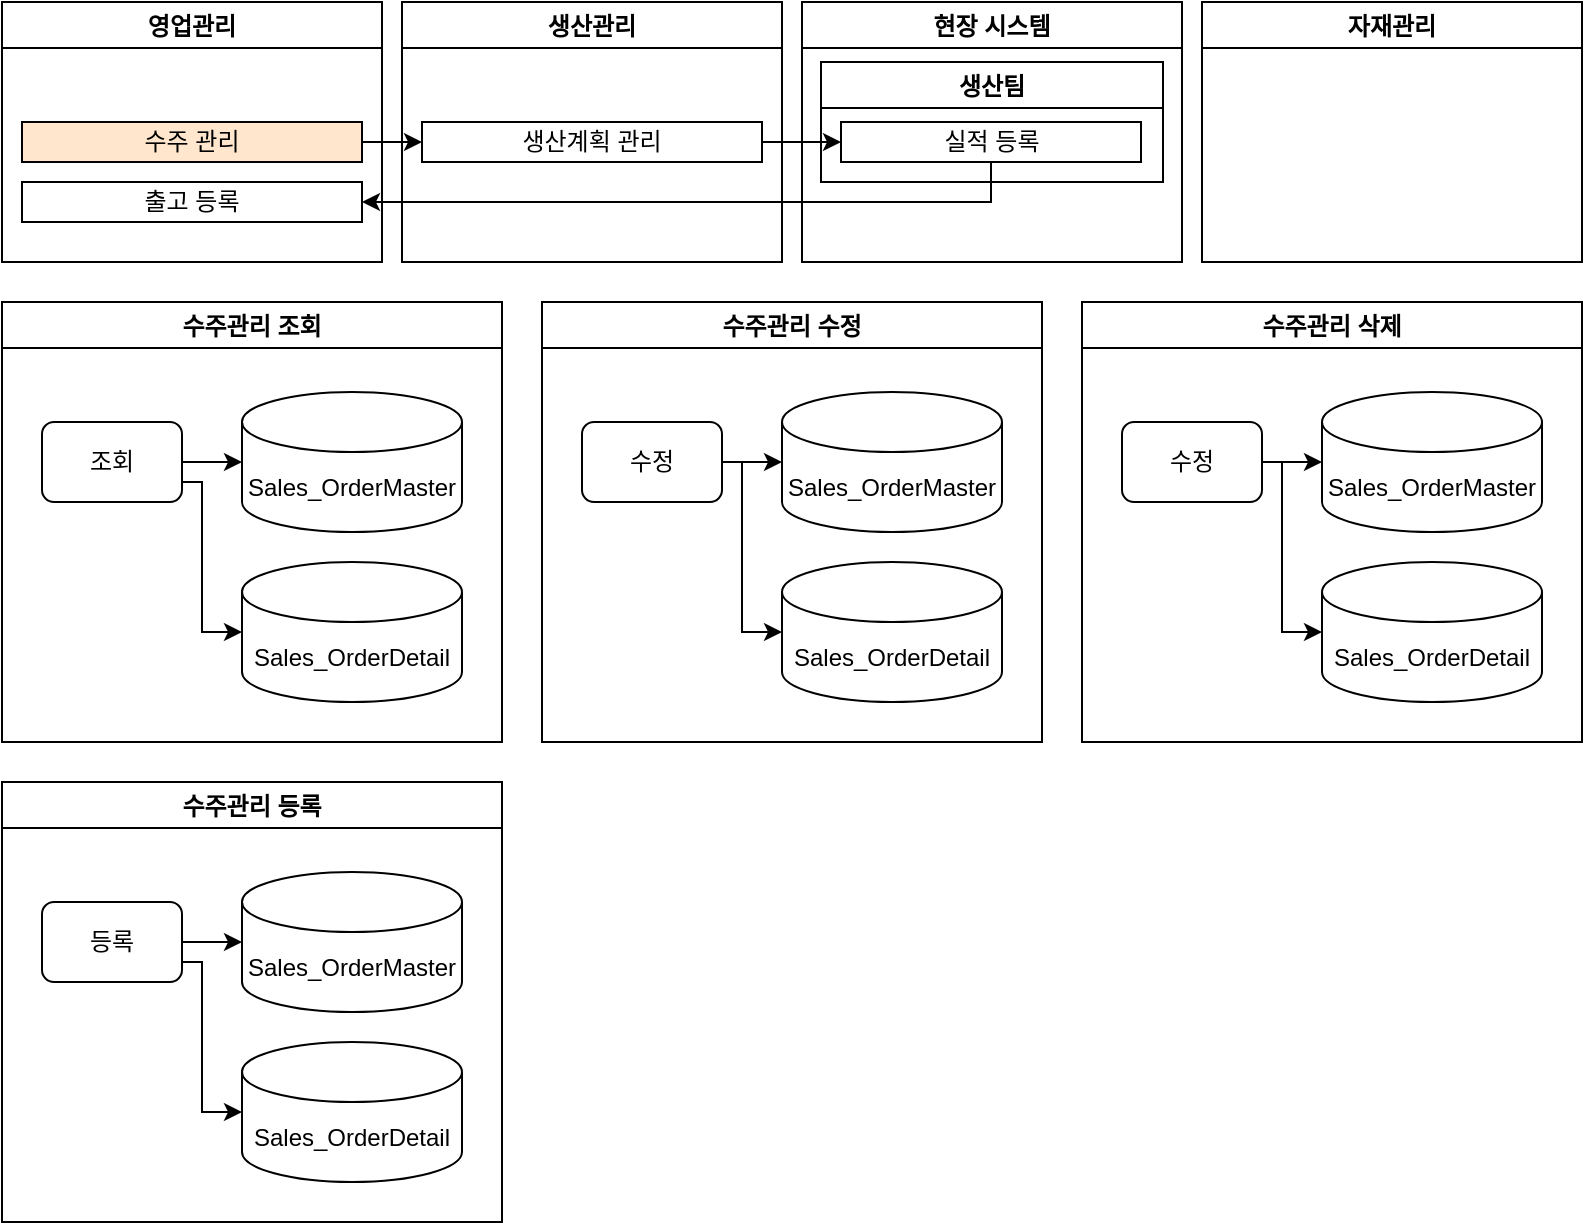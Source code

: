 <mxfile version="17.4.6" type="device" pages="14"><diagram id="IrIn9frT_da8bN9OA3-t" name="수주관리"><mxGraphModel dx="1422" dy="795" grid="1" gridSize="10" guides="1" tooltips="1" connect="1" arrows="1" fold="1" page="1" pageScale="1" pageWidth="1169" pageHeight="827" math="0" shadow="0"><root><mxCell id="_NqCSLc96ZCEFx14yzTl-0"/><mxCell id="_NqCSLc96ZCEFx14yzTl-1" parent="_NqCSLc96ZCEFx14yzTl-0"/><mxCell id="atsLhp4LMsHRvFSLAzSU-0" value="영업관리" style="swimlane;" parent="_NqCSLc96ZCEFx14yzTl-1" vertex="1"><mxGeometry x="10" y="10" width="190" height="130" as="geometry"/></mxCell><mxCell id="atsLhp4LMsHRvFSLAzSU-1" value="수주 관리" style="rounded=0;whiteSpace=wrap;html=1;fillColor=#FFE6CC;" parent="atsLhp4LMsHRvFSLAzSU-0" vertex="1"><mxGeometry x="10" y="60" width="170" height="20" as="geometry"/></mxCell><mxCell id="atsLhp4LMsHRvFSLAzSU-8" value="출고 등록" style="rounded=0;whiteSpace=wrap;html=1;" parent="atsLhp4LMsHRvFSLAzSU-0" vertex="1"><mxGeometry x="10" y="90" width="170" height="20" as="geometry"/></mxCell><mxCell id="atsLhp4LMsHRvFSLAzSU-2" value="생산관리" style="swimlane;" parent="_NqCSLc96ZCEFx14yzTl-1" vertex="1"><mxGeometry x="210" y="10" width="190" height="130" as="geometry"/></mxCell><mxCell id="atsLhp4LMsHRvFSLAzSU-3" value="생산계획 관리" style="rounded=0;whiteSpace=wrap;html=1;fillColor=#FFFFFF;" parent="atsLhp4LMsHRvFSLAzSU-2" vertex="1"><mxGeometry x="10" y="60" width="170" height="20" as="geometry"/></mxCell><mxCell id="atsLhp4LMsHRvFSLAzSU-4" value="현장 시스템" style="swimlane;" parent="_NqCSLc96ZCEFx14yzTl-1" vertex="1"><mxGeometry x="410" y="10" width="190" height="130" as="geometry"/></mxCell><mxCell id="atsLhp4LMsHRvFSLAzSU-5" value="생산팀" style="swimlane;" parent="atsLhp4LMsHRvFSLAzSU-4" vertex="1"><mxGeometry x="9.5" y="30" width="171" height="60" as="geometry"/></mxCell><mxCell id="atsLhp4LMsHRvFSLAzSU-6" value="실적 등록" style="rounded=0;whiteSpace=wrap;html=1;fillColor=#FFFFFF;" parent="atsLhp4LMsHRvFSLAzSU-5" vertex="1"><mxGeometry x="10" y="30" width="150" height="20" as="geometry"/></mxCell><mxCell id="atsLhp4LMsHRvFSLAzSU-7" value="자재관리" style="swimlane;" parent="_NqCSLc96ZCEFx14yzTl-1" vertex="1"><mxGeometry x="610" y="10" width="190" height="130" as="geometry"/></mxCell><mxCell id="atsLhp4LMsHRvFSLAzSU-9" style="edgeStyle=orthogonalEdgeStyle;rounded=0;orthogonalLoop=1;jettySize=auto;html=1;" parent="_NqCSLc96ZCEFx14yzTl-1" source="atsLhp4LMsHRvFSLAzSU-1" target="atsLhp4LMsHRvFSLAzSU-3" edge="1"><mxGeometry relative="1" as="geometry"/></mxCell><mxCell id="atsLhp4LMsHRvFSLAzSU-10" style="edgeStyle=orthogonalEdgeStyle;rounded=0;orthogonalLoop=1;jettySize=auto;html=1;" parent="_NqCSLc96ZCEFx14yzTl-1" source="atsLhp4LMsHRvFSLAzSU-3" target="atsLhp4LMsHRvFSLAzSU-6" edge="1"><mxGeometry relative="1" as="geometry"><mxPoint x="390" y="110" as="sourcePoint"/></mxGeometry></mxCell><mxCell id="atsLhp4LMsHRvFSLAzSU-11" style="edgeStyle=orthogonalEdgeStyle;rounded=0;orthogonalLoop=1;jettySize=auto;html=1;" parent="_NqCSLc96ZCEFx14yzTl-1" source="atsLhp4LMsHRvFSLAzSU-6" target="atsLhp4LMsHRvFSLAzSU-8" edge="1"><mxGeometry relative="1" as="geometry"><Array as="points"><mxPoint x="505" y="110"/></Array></mxGeometry></mxCell><mxCell id="Zk5xg_tyBRPwgagQCFtH-0" value="수주관리 조회" style="swimlane;fillColor=#FFFFFF;" parent="_NqCSLc96ZCEFx14yzTl-1" vertex="1"><mxGeometry x="10" y="160" width="250" height="220" as="geometry"/></mxCell><mxCell id="Zk5xg_tyBRPwgagQCFtH-1" value="Sales_OrderMaster" style="shape=cylinder3;whiteSpace=wrap;html=1;boundedLbl=1;backgroundOutline=1;size=15;fillColor=#ffffff;" parent="Zk5xg_tyBRPwgagQCFtH-0" vertex="1"><mxGeometry x="120" y="45" width="110" height="70" as="geometry"/></mxCell><mxCell id="Zk5xg_tyBRPwgagQCFtH-2" value="Sales_OrderDetail" style="shape=cylinder3;whiteSpace=wrap;html=1;boundedLbl=1;backgroundOutline=1;size=15;fillColor=#ffffff;" parent="Zk5xg_tyBRPwgagQCFtH-0" vertex="1"><mxGeometry x="120" y="130" width="110" height="70" as="geometry"/></mxCell><mxCell id="Zk5xg_tyBRPwgagQCFtH-3" style="edgeStyle=orthogonalEdgeStyle;rounded=0;orthogonalLoop=1;jettySize=auto;html=1;strokeColor=#000000;" parent="Zk5xg_tyBRPwgagQCFtH-0" source="Zk5xg_tyBRPwgagQCFtH-5" target="Zk5xg_tyBRPwgagQCFtH-1" edge="1"><mxGeometry relative="1" as="geometry"/></mxCell><mxCell id="Zk5xg_tyBRPwgagQCFtH-4" style="edgeStyle=orthogonalEdgeStyle;rounded=0;orthogonalLoop=1;jettySize=auto;html=1;strokeColor=#000000;entryX=0;entryY=0.5;entryDx=0;entryDy=0;entryPerimeter=0;" parent="Zk5xg_tyBRPwgagQCFtH-0" source="Zk5xg_tyBRPwgagQCFtH-5" target="Zk5xg_tyBRPwgagQCFtH-2" edge="1"><mxGeometry relative="1" as="geometry"><Array as="points"><mxPoint x="100" y="90"/><mxPoint x="100" y="165"/></Array></mxGeometry></mxCell><mxCell id="Zk5xg_tyBRPwgagQCFtH-5" value="조회" style="rounded=1;whiteSpace=wrap;html=1;fillColor=#ffffff;" parent="Zk5xg_tyBRPwgagQCFtH-0" vertex="1"><mxGeometry x="20" y="60" width="70" height="40" as="geometry"/></mxCell><mxCell id="J18hJf-HeStDrqbW4dhA-0" value="수주관리 등록" style="swimlane;fillColor=#FFFFFF;" parent="_NqCSLc96ZCEFx14yzTl-1" vertex="1"><mxGeometry x="10" y="400" width="250" height="220" as="geometry"/></mxCell><mxCell id="J18hJf-HeStDrqbW4dhA-1" value="Sales_OrderMaster" style="shape=cylinder3;whiteSpace=wrap;html=1;boundedLbl=1;backgroundOutline=1;size=15;fillColor=#ffffff;" parent="J18hJf-HeStDrqbW4dhA-0" vertex="1"><mxGeometry x="120" y="45" width="110" height="70" as="geometry"/></mxCell><mxCell id="J18hJf-HeStDrqbW4dhA-2" value="Sales_OrderDetail" style="shape=cylinder3;whiteSpace=wrap;html=1;boundedLbl=1;backgroundOutline=1;size=15;fillColor=#ffffff;" parent="J18hJf-HeStDrqbW4dhA-0" vertex="1"><mxGeometry x="120" y="130" width="110" height="70" as="geometry"/></mxCell><mxCell id="J18hJf-HeStDrqbW4dhA-3" style="edgeStyle=orthogonalEdgeStyle;rounded=0;orthogonalLoop=1;jettySize=auto;html=1;strokeColor=#000000;" parent="J18hJf-HeStDrqbW4dhA-0" source="J18hJf-HeStDrqbW4dhA-5" target="J18hJf-HeStDrqbW4dhA-1" edge="1"><mxGeometry relative="1" as="geometry"/></mxCell><mxCell id="J18hJf-HeStDrqbW4dhA-4" style="edgeStyle=orthogonalEdgeStyle;rounded=0;orthogonalLoop=1;jettySize=auto;html=1;strokeColor=#000000;entryX=0;entryY=0.5;entryDx=0;entryDy=0;entryPerimeter=0;" parent="J18hJf-HeStDrqbW4dhA-0" source="J18hJf-HeStDrqbW4dhA-5" target="J18hJf-HeStDrqbW4dhA-2" edge="1"><mxGeometry relative="1" as="geometry"><Array as="points"><mxPoint x="100" y="90"/><mxPoint x="100" y="165"/></Array></mxGeometry></mxCell><mxCell id="J18hJf-HeStDrqbW4dhA-5" value="등록" style="rounded=1;whiteSpace=wrap;html=1;fillColor=#ffffff;" parent="J18hJf-HeStDrqbW4dhA-0" vertex="1"><mxGeometry x="20" y="60" width="70" height="40" as="geometry"/></mxCell><mxCell id="trklD-ukZCONvYX5c72y-0" value="수주관리 수정" style="swimlane;fillColor=#FFFFFF;" parent="_NqCSLc96ZCEFx14yzTl-1" vertex="1"><mxGeometry x="280" y="160" width="250" height="220" as="geometry"/></mxCell><mxCell id="trklD-ukZCONvYX5c72y-1" value="Sales_OrderMaster" style="shape=cylinder3;whiteSpace=wrap;html=1;boundedLbl=1;backgroundOutline=1;size=15;fillColor=#ffffff;" parent="trklD-ukZCONvYX5c72y-0" vertex="1"><mxGeometry x="120" y="45" width="110" height="70" as="geometry"/></mxCell><mxCell id="trklD-ukZCONvYX5c72y-2" value="Sales_OrderDetail" style="shape=cylinder3;whiteSpace=wrap;html=1;boundedLbl=1;backgroundOutline=1;size=15;fillColor=#ffffff;" parent="trklD-ukZCONvYX5c72y-0" vertex="1"><mxGeometry x="120" y="130" width="110" height="70" as="geometry"/></mxCell><mxCell id="trklD-ukZCONvYX5c72y-3" style="edgeStyle=orthogonalEdgeStyle;rounded=0;orthogonalLoop=1;jettySize=auto;html=1;strokeColor=#000000;" parent="trklD-ukZCONvYX5c72y-0" source="trklD-ukZCONvYX5c72y-5" target="trklD-ukZCONvYX5c72y-1" edge="1"><mxGeometry relative="1" as="geometry"/></mxCell><mxCell id="trklD-ukZCONvYX5c72y-4" style="edgeStyle=orthogonalEdgeStyle;rounded=0;orthogonalLoop=1;jettySize=auto;html=1;strokeColor=#000000;entryX=0;entryY=0.5;entryDx=0;entryDy=0;entryPerimeter=0;" parent="trklD-ukZCONvYX5c72y-0" source="trklD-ukZCONvYX5c72y-5" target="trklD-ukZCONvYX5c72y-2" edge="1"><mxGeometry relative="1" as="geometry"><Array as="points"><mxPoint x="100" y="80"/><mxPoint x="100" y="165"/></Array></mxGeometry></mxCell><mxCell id="trklD-ukZCONvYX5c72y-5" value="수정" style="rounded=1;whiteSpace=wrap;html=1;fillColor=#ffffff;" parent="trklD-ukZCONvYX5c72y-0" vertex="1"><mxGeometry x="20" y="60" width="70" height="40" as="geometry"/></mxCell><mxCell id="QEKRJ_pUATxl_-B5rNg2-0" value="수주관리 삭제" style="swimlane;fillColor=#FFFFFF;" parent="_NqCSLc96ZCEFx14yzTl-1" vertex="1"><mxGeometry x="550" y="160" width="250" height="220" as="geometry"/></mxCell><mxCell id="QEKRJ_pUATxl_-B5rNg2-1" value="Sales_OrderMaster" style="shape=cylinder3;whiteSpace=wrap;html=1;boundedLbl=1;backgroundOutline=1;size=15;fillColor=#ffffff;" parent="QEKRJ_pUATxl_-B5rNg2-0" vertex="1"><mxGeometry x="120" y="45" width="110" height="70" as="geometry"/></mxCell><mxCell id="QEKRJ_pUATxl_-B5rNg2-2" value="Sales_OrderDetail" style="shape=cylinder3;whiteSpace=wrap;html=1;boundedLbl=1;backgroundOutline=1;size=15;fillColor=#ffffff;" parent="QEKRJ_pUATxl_-B5rNg2-0" vertex="1"><mxGeometry x="120" y="130" width="110" height="70" as="geometry"/></mxCell><mxCell id="QEKRJ_pUATxl_-B5rNg2-3" style="edgeStyle=orthogonalEdgeStyle;rounded=0;orthogonalLoop=1;jettySize=auto;html=1;strokeColor=#000000;" parent="QEKRJ_pUATxl_-B5rNg2-0" source="QEKRJ_pUATxl_-B5rNg2-5" target="QEKRJ_pUATxl_-B5rNg2-1" edge="1"><mxGeometry relative="1" as="geometry"/></mxCell><mxCell id="QEKRJ_pUATxl_-B5rNg2-4" style="edgeStyle=orthogonalEdgeStyle;rounded=0;orthogonalLoop=1;jettySize=auto;html=1;strokeColor=#000000;entryX=0;entryY=0.5;entryDx=0;entryDy=0;entryPerimeter=0;" parent="QEKRJ_pUATxl_-B5rNg2-0" source="QEKRJ_pUATxl_-B5rNg2-5" target="QEKRJ_pUATxl_-B5rNg2-2" edge="1"><mxGeometry relative="1" as="geometry"><Array as="points"><mxPoint x="100" y="80"/><mxPoint x="100" y="165"/></Array></mxGeometry></mxCell><mxCell id="QEKRJ_pUATxl_-B5rNg2-5" value="수정" style="rounded=1;whiteSpace=wrap;html=1;fillColor=#ffffff;" parent="QEKRJ_pUATxl_-B5rNg2-0" vertex="1"><mxGeometry x="20" y="60" width="70" height="40" as="geometry"/></mxCell></root></mxGraphModel></diagram><diagram name="수주관리 조회" id="dqJWCzrVt4HTPT4UsczR"><mxGraphModel dx="1422" dy="795" grid="1" gridSize="10" guides="1" tooltips="1" connect="1" arrows="1" fold="1" page="1" pageScale="1" pageWidth="1169" pageHeight="827" math="0" shadow="0"><root><mxCell id="s3AXYeNpYIsiQbzoWFWZ-0"/><mxCell id="s3AXYeNpYIsiQbzoWFWZ-1" parent="s3AXYeNpYIsiQbzoWFWZ-0"/><mxCell id="s3AXYeNpYIsiQbzoWFWZ-22" value="수주관리 조회" style="swimlane;fillColor=#FFFFFF;" parent="s3AXYeNpYIsiQbzoWFWZ-1" vertex="1"><mxGeometry x="10" y="10" width="250" height="220" as="geometry"/></mxCell><mxCell id="s3AXYeNpYIsiQbzoWFWZ-23" value="Sales_OrderMaster" style="shape=cylinder3;whiteSpace=wrap;html=1;boundedLbl=1;backgroundOutline=1;size=15;fillColor=#ffffff;" parent="s3AXYeNpYIsiQbzoWFWZ-22" vertex="1"><mxGeometry x="120" y="45" width="110" height="70" as="geometry"/></mxCell><mxCell id="s3AXYeNpYIsiQbzoWFWZ-24" value="Sales_OrderDetail" style="shape=cylinder3;whiteSpace=wrap;html=1;boundedLbl=1;backgroundOutline=1;size=15;fillColor=#ffffff;" parent="s3AXYeNpYIsiQbzoWFWZ-22" vertex="1"><mxGeometry x="120" y="130" width="110" height="70" as="geometry"/></mxCell><mxCell id="s3AXYeNpYIsiQbzoWFWZ-25" style="edgeStyle=orthogonalEdgeStyle;rounded=0;orthogonalLoop=1;jettySize=auto;html=1;strokeColor=#000000;" parent="s3AXYeNpYIsiQbzoWFWZ-22" source="s3AXYeNpYIsiQbzoWFWZ-27" target="s3AXYeNpYIsiQbzoWFWZ-23" edge="1"><mxGeometry relative="1" as="geometry"/></mxCell><mxCell id="s3AXYeNpYIsiQbzoWFWZ-26" style="edgeStyle=orthogonalEdgeStyle;rounded=0;orthogonalLoop=1;jettySize=auto;html=1;strokeColor=#000000;entryX=0;entryY=0.5;entryDx=0;entryDy=0;entryPerimeter=0;" parent="s3AXYeNpYIsiQbzoWFWZ-22" source="s3AXYeNpYIsiQbzoWFWZ-27" target="s3AXYeNpYIsiQbzoWFWZ-24" edge="1"><mxGeometry relative="1" as="geometry"><Array as="points"><mxPoint x="100" y="80"/><mxPoint x="100" y="165"/></Array></mxGeometry></mxCell><mxCell id="s3AXYeNpYIsiQbzoWFWZ-27" value="조회" style="rounded=1;whiteSpace=wrap;html=1;fillColor=#ffffff;" parent="s3AXYeNpYIsiQbzoWFWZ-22" vertex="1"><mxGeometry x="20" y="60" width="70" height="40" as="geometry"/></mxCell><mxCell id="BtpgJZkE8WABVw9__zCJ-37" value="Data 조건" style="text;align=left;verticalAlign=middle;spacingLeft=4;spacingRight=4;overflow=hidden;points=[[0,0.5],[1,0.5]];portConstraint=eastwest;rotatable=0;fillColor=#ffe6cc;strokeColor=#d79b00;" parent="s3AXYeNpYIsiQbzoWFWZ-1" vertex="1"><mxGeometry x="30" y="710" width="140" height="30" as="geometry"/></mxCell><mxCell id="BtpgJZkE8WABVw9__zCJ-38" value="연동부분" style="text;align=left;verticalAlign=middle;spacingLeft=4;spacingRight=4;overflow=hidden;points=[[0,0.5],[1,0.5]];portConstraint=eastwest;rotatable=0;fillColor=#f8cecc;strokeColor=#b85450;" parent="s3AXYeNpYIsiQbzoWFWZ-1" vertex="1"><mxGeometry x="30" y="740" width="140" height="30" as="geometry"/></mxCell><mxCell id="BtpgJZkE8WABVw9__zCJ-39" value="조회부분" style="text;align=left;verticalAlign=middle;spacingLeft=4;spacingRight=4;overflow=hidden;points=[[0,0.5],[1,0.5]];portConstraint=eastwest;rotatable=0;fillColor=#dae8fc;strokeColor=#6c8ebf;" parent="s3AXYeNpYIsiQbzoWFWZ-1" vertex="1"><mxGeometry x="30" y="770" width="140" height="30" as="geometry"/></mxCell><mxCell id="ec7ITmPxMq0M07AimIis-13" value="수주상세 내역" style="swimlane;" parent="s3AXYeNpYIsiQbzoWFWZ-1" vertex="1"><mxGeometry x="300" y="420" width="520" height="250" as="geometry"><mxRectangle x="430" y="550" width="110" height="23" as="alternateBounds"/></mxGeometry></mxCell><mxCell id="BtpgJZkE8WABVw9__zCJ-5" value="Sales_OrderDetail" style="swimlane;fontStyle=0;childLayout=stackLayout;horizontal=1;startSize=30;horizontalStack=0;resizeParent=1;resizeParentMax=0;resizeLast=0;collapsible=1;marginBottom=0;fillColor=default;" parent="ec7ITmPxMq0M07AimIis-13" vertex="1"><mxGeometry x="370" y="30" width="140" height="210" as="geometry"/></mxCell><mxCell id="BtpgJZkE8WABVw9__zCJ-6" value="HighLotNo" style="text;align=left;verticalAlign=middle;spacingLeft=4;spacingRight=4;overflow=hidden;points=[[0,0.5],[1,0.5]];portConstraint=eastwest;rotatable=0;fillColor=#f8cecc;strokeColor=#b85450;" parent="BtpgJZkE8WABVw9__zCJ-5" vertex="1"><mxGeometry y="30" width="140" height="30" as="geometry"/></mxCell><mxCell id="BtpgJZkE8WABVw9__zCJ-7" value="LotSeq" style="text;align=left;verticalAlign=middle;spacingLeft=4;spacingRight=4;overflow=hidden;points=[[0,0.5],[1,0.5]];portConstraint=eastwest;rotatable=0;fillColor=#dae8fc;strokeColor=#6c8ebf;" parent="BtpgJZkE8WABVw9__zCJ-5" vertex="1"><mxGeometry y="60" width="140" height="30" as="geometry"/></mxCell><mxCell id="BtpgJZkE8WABVw9__zCJ-8" value="ProductCode" style="text;align=left;verticalAlign=middle;spacingLeft=4;spacingRight=4;overflow=hidden;points=[[0,0.5],[1,0.5]];portConstraint=eastwest;rotatable=0;fillColor=#f8cecc;strokeColor=#b85450;" parent="BtpgJZkE8WABVw9__zCJ-5" vertex="1"><mxGeometry y="90" width="140" height="30" as="geometry"/></mxCell><mxCell id="BtpgJZkE8WABVw9__zCJ-12" value="OrderQty" style="text;align=left;verticalAlign=middle;spacingLeft=4;spacingRight=4;overflow=hidden;points=[[0,0.5],[1,0.5]];portConstraint=eastwest;rotatable=0;fillColor=#dae8fc;strokeColor=#6c8ebf;" parent="BtpgJZkE8WABVw9__zCJ-5" vertex="1"><mxGeometry y="120" width="140" height="30" as="geometry"/></mxCell><mxCell id="KMK6_z2HkwAiRrrIj5Af-0" value="Remark" style="text;align=left;verticalAlign=middle;spacingLeft=4;spacingRight=4;overflow=hidden;points=[[0,0.5],[1,0.5]];portConstraint=eastwest;rotatable=0;fillColor=#dae8fc;strokeColor=#6c8ebf;" parent="BtpgJZkE8WABVw9__zCJ-5" vertex="1"><mxGeometry y="150" width="140" height="30" as="geometry"/></mxCell><mxCell id="BtpgJZkE8WABVw9__zCJ-14" value="UseYn = &quot;Y&quot;" style="text;align=left;verticalAlign=middle;spacingLeft=4;spacingRight=4;overflow=hidden;points=[[0,0.5],[1,0.5]];portConstraint=eastwest;rotatable=0;fillColor=#ffe6cc;strokeColor=#d79b00;" parent="BtpgJZkE8WABVw9__zCJ-5" vertex="1"><mxGeometry y="180" width="140" height="30" as="geometry"/></mxCell><mxCell id="BtpgJZkE8WABVw9__zCJ-22" value="Info_CategoryItem" style="swimlane;fontStyle=0;childLayout=stackLayout;horizontal=1;startSize=30;horizontalStack=0;resizeParent=1;resizeParentMax=0;resizeLast=0;collapsible=1;marginBottom=0;fillColor=default;" parent="ec7ITmPxMq0M07AimIis-13" vertex="1"><mxGeometry x="190" y="30" width="140" height="150" as="geometry"/></mxCell><mxCell id="BtpgJZkE8WABVw9__zCJ-23" value="MaterialCode" style="text;align=left;verticalAlign=middle;spacingLeft=4;spacingRight=4;overflow=hidden;points=[[0,0.5],[1,0.5]];portConstraint=eastwest;rotatable=0;fillColor=#dae8fc;strokeColor=#6c8ebf;" parent="BtpgJZkE8WABVw9__zCJ-22" vertex="1"><mxGeometry y="30" width="140" height="30" as="geometry"/></mxCell><mxCell id="BtpgJZkE8WABVw9__zCJ-24" value="MaterialName" style="text;align=left;verticalAlign=middle;spacingLeft=4;spacingRight=4;overflow=hidden;points=[[0,0.5],[1,0.5]];portConstraint=eastwest;rotatable=0;fillColor=#dae8fc;strokeColor=#6c8ebf;" parent="BtpgJZkE8WABVw9__zCJ-22" vertex="1"><mxGeometry y="60" width="140" height="30" as="geometry"/></mxCell><mxCell id="BtpgJZkE8WABVw9__zCJ-26" value="MaterialAlias" style="text;align=left;verticalAlign=middle;spacingLeft=4;spacingRight=4;overflow=hidden;points=[[0,0.5],[1,0.5]];portConstraint=eastwest;rotatable=0;fillColor=#dae8fc;strokeColor=#6c8ebf;" parent="BtpgJZkE8WABVw9__zCJ-22" vertex="1"><mxGeometry y="90" width="140" height="30" as="geometry"/></mxCell><mxCell id="BtpgJZkE8WABVw9__zCJ-28" value="UnitCode" style="text;align=left;verticalAlign=middle;spacingLeft=4;spacingRight=4;overflow=hidden;points=[[0,0.5],[1,0.5]];portConstraint=eastwest;rotatable=0;fillColor=#f8cecc;strokeColor=#b85450;" parent="BtpgJZkE8WABVw9__zCJ-22" vertex="1"><mxGeometry y="120" width="140" height="30" as="geometry"/></mxCell><mxCell id="BtpgJZkE8WABVw9__zCJ-29" value="Info_CategoryItem" style="swimlane;fontStyle=0;childLayout=stackLayout;horizontal=1;startSize=30;horizontalStack=0;resizeParent=1;resizeParentMax=0;resizeLast=0;collapsible=1;marginBottom=0;fillColor=default;" parent="ec7ITmPxMq0M07AimIis-13" vertex="1"><mxGeometry x="10" y="30" width="140" height="90" as="geometry"/></mxCell><mxCell id="BtpgJZkE8WABVw9__zCJ-30" value="CateCode" style="text;align=left;verticalAlign=middle;spacingLeft=4;spacingRight=4;overflow=hidden;points=[[0,0.5],[1,0.5]];portConstraint=eastwest;rotatable=0;fillColor=#f8cecc;strokeColor=#b85450;" parent="BtpgJZkE8WABVw9__zCJ-29" vertex="1"><mxGeometry y="30" width="140" height="30" as="geometry"/></mxCell><mxCell id="BtpgJZkE8WABVw9__zCJ-31" value="CateValue" style="text;align=left;verticalAlign=middle;spacingLeft=4;spacingRight=4;overflow=hidden;points=[[0,0.5],[1,0.5]];portConstraint=eastwest;rotatable=0;fillColor=#dae8fc;strokeColor=#6c8ebf;" parent="BtpgJZkE8WABVw9__zCJ-29" vertex="1"><mxGeometry y="60" width="140" height="30" as="geometry"/></mxCell><mxCell id="BtpgJZkE8WABVw9__zCJ-35" value="" style="endArrow=none;html=1;rounded=0;" parent="ec7ITmPxMq0M07AimIis-13" source="BtpgJZkE8WABVw9__zCJ-8" target="BtpgJZkE8WABVw9__zCJ-23" edge="1"><mxGeometry width="50" height="50" relative="1" as="geometry"><mxPoint x="380" y="-165" as="sourcePoint"/><mxPoint x="250" y="-195" as="targetPoint"/><Array as="points"><mxPoint x="350" y="135"/><mxPoint x="350" y="75"/></Array></mxGeometry></mxCell><mxCell id="BtpgJZkE8WABVw9__zCJ-36" value="" style="endArrow=none;html=1;rounded=0;" parent="ec7ITmPxMq0M07AimIis-13" source="BtpgJZkE8WABVw9__zCJ-28" target="BtpgJZkE8WABVw9__zCJ-30" edge="1"><mxGeometry width="50" height="50" relative="1" as="geometry"><mxPoint x="380" y="145" as="sourcePoint"/><mxPoint x="240" y="85" as="targetPoint"/><Array as="points"><mxPoint x="170" y="170"/><mxPoint x="170" y="75"/></Array></mxGeometry></mxCell><mxCell id="ec7ITmPxMq0M07AimIis-14" value="수주내역" style="swimlane;" parent="s3AXYeNpYIsiQbzoWFWZ-1" vertex="1"><mxGeometry x="480" y="10" width="340" height="370" as="geometry"/></mxCell><mxCell id="BtpgJZkE8WABVw9__zCJ-1" value="Sales_OrderMaster" style="swimlane;fontStyle=0;childLayout=stackLayout;horizontal=1;startSize=30;horizontalStack=0;resizeParent=1;resizeParentMax=0;resizeLast=0;collapsible=1;marginBottom=0;fillColor=default;" parent="ec7ITmPxMq0M07AimIis-14" vertex="1"><mxGeometry x="190" y="30" width="140" height="240" as="geometry"/></mxCell><mxCell id="BtpgJZkE8WABVw9__zCJ-2" value="LotNo" style="text;align=left;verticalAlign=middle;spacingLeft=4;spacingRight=4;overflow=hidden;points=[[0,0.5],[1,0.5]];portConstraint=eastwest;rotatable=0;fillColor=#dae8fc;strokeColor=#6c8ebf;" parent="BtpgJZkE8WABVw9__zCJ-1" vertex="1"><mxGeometry y="30" width="140" height="30" as="geometry"/></mxCell><mxCell id="BtpgJZkE8WABVw9__zCJ-3" value="OrderCustCode" style="text;align=left;verticalAlign=middle;spacingLeft=4;spacingRight=4;overflow=hidden;points=[[0,0.5],[1,0.5]];portConstraint=eastwest;rotatable=0;fillColor=#f8cecc;strokeColor=#b85450;" parent="BtpgJZkE8WABVw9__zCJ-1" vertex="1"><mxGeometry y="60" width="140" height="30" as="geometry"/></mxCell><mxCell id="BtpgJZkE8WABVw9__zCJ-4" value="OutCustCode" style="text;align=left;verticalAlign=middle;spacingLeft=4;spacingRight=4;overflow=hidden;points=[[0,0.5],[1,0.5]];portConstraint=eastwest;rotatable=0;fillColor=#f8cecc;strokeColor=#b85450;" parent="BtpgJZkE8WABVw9__zCJ-1" vertex="1"><mxGeometry y="90" width="140" height="30" as="geometry"/></mxCell><mxCell id="BtpgJZkE8WABVw9__zCJ-9" value="OrderDate" style="text;align=left;verticalAlign=middle;spacingLeft=4;spacingRight=4;overflow=hidden;points=[[0,0.5],[1,0.5]];portConstraint=eastwest;rotatable=0;fillColor=#dae8fc;strokeColor=#6c8ebf;" parent="BtpgJZkE8WABVw9__zCJ-1" vertex="1"><mxGeometry y="120" width="140" height="30" as="geometry"/></mxCell><mxCell id="BtpgJZkE8WABVw9__zCJ-10" value="EndDate" style="text;align=left;verticalAlign=middle;spacingLeft=4;spacingRight=4;overflow=hidden;points=[[0,0.5],[1,0.5]];portConstraint=eastwest;rotatable=0;fillColor=#dae8fc;strokeColor=#6c8ebf;" parent="BtpgJZkE8WABVw9__zCJ-1" vertex="1"><mxGeometry y="150" width="140" height="30" as="geometry"/></mxCell><mxCell id="KMK6_z2HkwAiRrrIj5Af-1" value="Remark" style="text;align=left;verticalAlign=middle;spacingLeft=4;spacingRight=4;overflow=hidden;points=[[0,0.5],[1,0.5]];portConstraint=eastwest;rotatable=0;fillColor=#dae8fc;strokeColor=#6c8ebf;" parent="BtpgJZkE8WABVw9__zCJ-1" vertex="1"><mxGeometry y="180" width="140" height="30" as="geometry"/></mxCell><mxCell id="BtpgJZkE8WABVw9__zCJ-11" value="UseYn = &quot;Y&quot;" style="text;align=left;verticalAlign=middle;spacingLeft=4;spacingRight=4;overflow=hidden;points=[[0,0.5],[1,0.5]];portConstraint=eastwest;rotatable=0;fillColor=#ffe6cc;strokeColor=#d79b00;" parent="BtpgJZkE8WABVw9__zCJ-1" vertex="1"><mxGeometry y="210" width="140" height="30" as="geometry"/></mxCell><mxCell id="BtpgJZkE8WABVw9__zCJ-15" value="Info_Customer" style="swimlane;fontStyle=0;childLayout=stackLayout;horizontal=1;startSize=30;horizontalStack=0;resizeParent=1;resizeParentMax=0;resizeLast=0;collapsible=1;marginBottom=0;fillColor=default;" parent="ec7ITmPxMq0M07AimIis-14" vertex="1"><mxGeometry x="10" y="30" width="140" height="90" as="geometry"/></mxCell><mxCell id="BtpgJZkE8WABVw9__zCJ-16" value="CustCode" style="text;align=left;verticalAlign=middle;spacingLeft=4;spacingRight=4;overflow=hidden;points=[[0,0.5],[1,0.5]];portConstraint=eastwest;rotatable=0;fillColor=#f8cecc;strokeColor=#b85450;" parent="BtpgJZkE8WABVw9__zCJ-15" vertex="1"><mxGeometry y="30" width="140" height="30" as="geometry"/></mxCell><mxCell id="BtpgJZkE8WABVw9__zCJ-17" value="CustName" style="text;align=left;verticalAlign=middle;spacingLeft=4;spacingRight=4;overflow=hidden;points=[[0,0.5],[1,0.5]];portConstraint=eastwest;rotatable=0;fillColor=#dae8fc;strokeColor=#6c8ebf;" parent="BtpgJZkE8WABVw9__zCJ-15" vertex="1"><mxGeometry y="60" width="140" height="30" as="geometry"/></mxCell><mxCell id="BtpgJZkE8WABVw9__zCJ-34" value="" style="endArrow=none;html=1;rounded=0;" parent="ec7ITmPxMq0M07AimIis-14" source="BtpgJZkE8WABVw9__zCJ-3" target="BtpgJZkE8WABVw9__zCJ-16" edge="1"><mxGeometry width="50" height="50" relative="1" as="geometry"><mxPoint x="340" y="85" as="sourcePoint"/><mxPoint x="340" y="368.889" as="targetPoint"/><Array as="points"><mxPoint x="170" y="105"/><mxPoint x="170" y="75"/></Array></mxGeometry></mxCell><mxCell id="kkK41r8bnpt5jVVKdXUU-0" value="" style="endArrow=none;html=1;rounded=0;" parent="ec7ITmPxMq0M07AimIis-14" source="BtpgJZkE8WABVw9__zCJ-4" target="BtpgJZkE8WABVw9__zCJ-16" edge="1"><mxGeometry width="50" height="50" relative="1" as="geometry"><mxPoint x="200" y="120" as="sourcePoint"/><mxPoint x="70" y="90" as="targetPoint"/><Array as="points"><mxPoint x="170" y="135"/><mxPoint x="170" y="75"/></Array></mxGeometry></mxCell><mxCell id="HcOGU5PIORWhjDpE0oLL-0" value="Selected&#10;Sales_OrderMaster" style="swimlane;fontStyle=0;childLayout=stackLayout;horizontal=1;startSize=30;horizontalStack=0;resizeParent=1;resizeParentMax=0;resizeLast=0;collapsible=1;marginBottom=0;fillColor=default;" parent="ec7ITmPxMq0M07AimIis-14" vertex="1"><mxGeometry x="190" y="300" width="140" height="60" as="geometry"/></mxCell><mxCell id="HcOGU5PIORWhjDpE0oLL-1" value="LotNo" style="text;align=left;verticalAlign=middle;spacingLeft=4;spacingRight=4;overflow=hidden;points=[[0,0.5],[1,0.5]];portConstraint=eastwest;rotatable=0;fillColor=#f8cecc;strokeColor=#b85450;" parent="HcOGU5PIORWhjDpE0oLL-0" vertex="1"><mxGeometry y="30" width="140" height="30" as="geometry"/></mxCell><mxCell id="BtpgJZkE8WABVw9__zCJ-32" value="" style="endArrow=none;html=1;rounded=0;" parent="s3AXYeNpYIsiQbzoWFWZ-1" source="HcOGU5PIORWhjDpE0oLL-1" target="BtpgJZkE8WABVw9__zCJ-6" edge="1"><mxGeometry width="50" height="50" relative="1" as="geometry"><mxPoint x="640" y="375" as="sourcePoint"/><mxPoint x="240" y="196" as="targetPoint"/><Array as="points"><mxPoint x="840" y="355"/><mxPoint x="840" y="495"/></Array></mxGeometry></mxCell></root></mxGraphModel></diagram><diagram name="수주관리 등록" id="xsmuLqig2xN4LmdqQPaZ"><mxGraphModel dx="1422" dy="795" grid="1" gridSize="10" guides="1" tooltips="1" connect="1" arrows="1" fold="1" page="1" pageScale="1" pageWidth="1169" pageHeight="827" math="0" shadow="0"><root><mxCell id="BFsk2sDh4jHFtEQ-c5_S-0"/><mxCell id="BFsk2sDh4jHFtEQ-c5_S-1" parent="BFsk2sDh4jHFtEQ-c5_S-0"/><mxCell id="BFsk2sDh4jHFtEQ-c5_S-35" value="" style="endArrow=none;html=1;rounded=0;" parent="BFsk2sDh4jHFtEQ-c5_S-1" source="BFsk2sDh4jHFtEQ-c5_S-9" target="BFsk2sDh4jHFtEQ-c5_S-16" edge="1"><mxGeometry width="50" height="50" relative="1" as="geometry"><mxPoint x="520" y="55" as="sourcePoint"/><mxPoint x="280" y="280" as="targetPoint"/><Array as="points"><mxPoint x="820" y="85"/><mxPoint x="820" y="465"/></Array></mxGeometry></mxCell><mxCell id="BFsk2sDh4jHFtEQ-c5_S-39" value="프로그램 입력" style="text;align=left;verticalAlign=middle;spacingLeft=4;spacingRight=4;overflow=hidden;points=[[0,0.5],[1,0.5]];portConstraint=eastwest;rotatable=0;fillColor=#d5e8d4;strokeColor=#82b366;" parent="BFsk2sDh4jHFtEQ-c5_S-1" vertex="1"><mxGeometry x="30" y="780" width="140" height="30" as="geometry"/></mxCell><mxCell id="BFsk2sDh4jHFtEQ-c5_S-40" value="연동부분" style="text;align=left;verticalAlign=middle;spacingLeft=4;spacingRight=4;overflow=hidden;points=[[0,0.5],[1,0.5]];portConstraint=eastwest;rotatable=0;fillColor=#f8cecc;strokeColor=#b85450;" parent="BFsk2sDh4jHFtEQ-c5_S-1" vertex="1"><mxGeometry x="30" y="690" width="140" height="30" as="geometry"/></mxCell><mxCell id="BFsk2sDh4jHFtEQ-c5_S-41" value="사용자 입력" style="text;align=left;verticalAlign=middle;spacingLeft=4;spacingRight=4;overflow=hidden;points=[[0,0.5],[1,0.5]];portConstraint=eastwest;rotatable=0;fillColor=#dae8fc;strokeColor=#6c8ebf;" parent="BFsk2sDh4jHFtEQ-c5_S-1" vertex="1"><mxGeometry x="30" y="750" width="140" height="30" as="geometry"/></mxCell><mxCell id="Q7mHxwRAhglBK6T-f5xM-2" value="사용자 선택" style="text;align=left;verticalAlign=middle;spacingLeft=4;spacingRight=4;overflow=hidden;points=[[0,0.5],[1,0.5]];portConstraint=eastwest;rotatable=0;fillColor=#e1d5e7;strokeColor=#9673a6;" parent="BFsk2sDh4jHFtEQ-c5_S-1" vertex="1"><mxGeometry x="30" y="720" width="140" height="30" as="geometry"/></mxCell><mxCell id="Yd8fSJNFfQI2ekI3TzhC-1" value="Data 조건" style="text;align=left;verticalAlign=middle;spacingLeft=4;spacingRight=4;overflow=hidden;points=[[0,0.5],[1,0.5]];portConstraint=eastwest;rotatable=0;fillColor=#ffe6cc;strokeColor=#d79b00;" parent="BFsk2sDh4jHFtEQ-c5_S-1" vertex="1"><mxGeometry x="30" y="660" width="140" height="30" as="geometry"/></mxCell><mxCell id="jmoXXCutDvevlWLDCS82-0" value="수주상세 내역" style="swimlane;" vertex="1" parent="BFsk2sDh4jHFtEQ-c5_S-1"><mxGeometry x="280" y="390" width="520" height="340" as="geometry"/></mxCell><mxCell id="BFsk2sDh4jHFtEQ-c5_S-15" value="Sales_OrderDetail" style="swimlane;fontStyle=0;childLayout=stackLayout;horizontal=1;startSize=30;horizontalStack=0;resizeParent=1;resizeParentMax=0;resizeLast=0;collapsible=1;marginBottom=0;fillColor=default;" parent="jmoXXCutDvevlWLDCS82-0" vertex="1"><mxGeometry x="370" y="30" width="140" height="300" as="geometry"/></mxCell><mxCell id="BFsk2sDh4jHFtEQ-c5_S-16" value="HighLotNo" style="text;align=left;verticalAlign=middle;spacingLeft=4;spacingRight=4;overflow=hidden;points=[[0,0.5],[1,0.5]];portConstraint=eastwest;rotatable=0;fillColor=#f8cecc;strokeColor=#b85450;" parent="BFsk2sDh4jHFtEQ-c5_S-15" vertex="1"><mxGeometry y="30" width="140" height="30" as="geometry"/></mxCell><mxCell id="BFsk2sDh4jHFtEQ-c5_S-17" value="LotSeq" style="text;align=left;verticalAlign=middle;spacingLeft=4;spacingRight=4;overflow=hidden;points=[[0,0.5],[1,0.5]];portConstraint=eastwest;rotatable=0;fillColor=#d5e8d4;strokeColor=#82b366;" parent="BFsk2sDh4jHFtEQ-c5_S-15" vertex="1"><mxGeometry y="60" width="140" height="30" as="geometry"/></mxCell><mxCell id="BFsk2sDh4jHFtEQ-c5_S-18" value="ProductCode" style="text;align=left;verticalAlign=middle;spacingLeft=4;spacingRight=4;overflow=hidden;points=[[0,0.5],[1,0.5]];portConstraint=eastwest;rotatable=0;fillColor=#f8cecc;strokeColor=#b85450;" parent="BFsk2sDh4jHFtEQ-c5_S-15" vertex="1"><mxGeometry y="90" width="140" height="30" as="geometry"/></mxCell><mxCell id="BFsk2sDh4jHFtEQ-c5_S-19" value="PlanQty" style="text;align=left;verticalAlign=middle;spacingLeft=4;spacingRight=4;overflow=hidden;points=[[0,0.5],[1,0.5]];portConstraint=eastwest;rotatable=0;fillColor=#dae8fc;strokeColor=#6c8ebf;" parent="BFsk2sDh4jHFtEQ-c5_S-15" vertex="1"><mxGeometry y="120" width="140" height="30" as="geometry"/></mxCell><mxCell id="Q7mHxwRAhglBK6T-f5xM-0" value="Remark" style="text;align=left;verticalAlign=middle;spacingLeft=4;spacingRight=4;overflow=hidden;points=[[0,0.5],[1,0.5]];portConstraint=eastwest;rotatable=0;fillColor=#dae8fc;strokeColor=#6c8ebf;" parent="BFsk2sDh4jHFtEQ-c5_S-15" vertex="1"><mxGeometry y="150" width="140" height="30" as="geometry"/></mxCell><mxCell id="BFsk2sDh4jHFtEQ-c5_S-21" value="UseYn = &quot;Y&quot;" style="text;align=left;verticalAlign=middle;spacingLeft=4;spacingRight=4;overflow=hidden;points=[[0,0.5],[1,0.5]];portConstraint=eastwest;rotatable=0;fillColor=#d5e8d4;strokeColor=#82b366;" parent="BFsk2sDh4jHFtEQ-c5_S-15" vertex="1"><mxGeometry y="180" width="140" height="30" as="geometry"/></mxCell><mxCell id="qlXgJdJlxpJyJ2LsWwNE-3" value="CreDt" style="text;align=left;verticalAlign=middle;spacingLeft=4;spacingRight=4;overflow=hidden;points=[[0,0.5],[1,0.5]];portConstraint=eastwest;rotatable=0;fillColor=#d5e8d4;strokeColor=#82b366;" parent="BFsk2sDh4jHFtEQ-c5_S-15" vertex="1"><mxGeometry y="210" width="140" height="30" as="geometry"/></mxCell><mxCell id="qlXgJdJlxpJyJ2LsWwNE-5" value="CreIP" style="text;align=left;verticalAlign=middle;spacingLeft=4;spacingRight=4;overflow=hidden;points=[[0,0.5],[1,0.5]];portConstraint=eastwest;rotatable=0;fillColor=#d5e8d4;strokeColor=#82b366;" parent="BFsk2sDh4jHFtEQ-c5_S-15" vertex="1"><mxGeometry y="240" width="140" height="30" as="geometry"/></mxCell><mxCell id="qlXgJdJlxpJyJ2LsWwNE-4" value="CreID" style="text;align=left;verticalAlign=middle;spacingLeft=4;spacingRight=4;overflow=hidden;points=[[0,0.5],[1,0.5]];portConstraint=eastwest;rotatable=0;fillColor=#d5e8d4;strokeColor=#82b366;" parent="BFsk2sDh4jHFtEQ-c5_S-15" vertex="1"><mxGeometry y="270" width="140" height="30" as="geometry"/></mxCell><mxCell id="BFsk2sDh4jHFtEQ-c5_S-25" value="Info_CategoryItem" style="swimlane;fontStyle=0;childLayout=stackLayout;horizontal=1;startSize=30;horizontalStack=0;resizeParent=1;resizeParentMax=0;resizeLast=0;collapsible=1;marginBottom=0;fillColor=default;" parent="jmoXXCutDvevlWLDCS82-0" vertex="1"><mxGeometry x="190" y="30" width="140" height="210" as="geometry"/></mxCell><mxCell id="BFsk2sDh4jHFtEQ-c5_S-26" value="MaterialCode" style="text;align=left;verticalAlign=middle;spacingLeft=4;spacingRight=4;overflow=hidden;points=[[0,0.5],[1,0.5]];portConstraint=eastwest;rotatable=0;fillColor=#f8cecc;strokeColor=#b85450;" parent="BFsk2sDh4jHFtEQ-c5_S-25" vertex="1"><mxGeometry y="30" width="140" height="30" as="geometry"/></mxCell><mxCell id="BFsk2sDh4jHFtEQ-c5_S-27" value="MaterialName" style="text;align=left;verticalAlign=middle;spacingLeft=4;spacingRight=4;overflow=hidden;points=[[0,0.5],[1,0.5]];portConstraint=eastwest;rotatable=0;fillColor=#e1d5e7;strokeColor=#9673a6;" parent="BFsk2sDh4jHFtEQ-c5_S-25" vertex="1"><mxGeometry y="60" width="140" height="30" as="geometry"/></mxCell><mxCell id="uiubQqBlA3ZTzdAvQKGs-0" value="MaterialAlias" style="text;align=left;verticalAlign=middle;spacingLeft=4;spacingRight=4;overflow=hidden;points=[[0,0.5],[1,0.5]];portConstraint=eastwest;rotatable=0;fillColor=#f8cecc;strokeColor=#b85450;" vertex="1" parent="BFsk2sDh4jHFtEQ-c5_S-25"><mxGeometry y="90" width="140" height="30" as="geometry"/></mxCell><mxCell id="uiubQqBlA3ZTzdAvQKGs-1" value="MaterialSpec" style="text;align=left;verticalAlign=middle;spacingLeft=4;spacingRight=4;overflow=hidden;points=[[0,0.5],[1,0.5]];portConstraint=eastwest;rotatable=0;fillColor=#f8cecc;strokeColor=#b85450;" vertex="1" parent="BFsk2sDh4jHFtEQ-c5_S-25"><mxGeometry y="120" width="140" height="30" as="geometry"/></mxCell><mxCell id="uiubQqBlA3ZTzdAvQKGs-2" value="UnitCode" style="text;align=left;verticalAlign=middle;spacingLeft=4;spacingRight=4;overflow=hidden;points=[[0,0.5],[1,0.5]];portConstraint=eastwest;rotatable=0;fillColor=#f8cecc;strokeColor=#b85450;" vertex="1" parent="BFsk2sDh4jHFtEQ-c5_S-25"><mxGeometry y="150" width="140" height="30" as="geometry"/></mxCell><mxCell id="Yd8fSJNFfQI2ekI3TzhC-0" value="UseYn = &quot;Y&quot;" style="text;align=left;verticalAlign=middle;spacingLeft=4;spacingRight=4;overflow=hidden;points=[[0,0.5],[1,0.5]];portConstraint=eastwest;rotatable=0;fillColor=#ffe6cc;strokeColor=#d79b00;" parent="BFsk2sDh4jHFtEQ-c5_S-25" vertex="1"><mxGeometry y="180" width="140" height="30" as="geometry"/></mxCell><mxCell id="BFsk2sDh4jHFtEQ-c5_S-37" value="" style="endArrow=none;html=1;rounded=0;" parent="jmoXXCutDvevlWLDCS82-0" source="BFsk2sDh4jHFtEQ-c5_S-18" target="BFsk2sDh4jHFtEQ-c5_S-26" edge="1"><mxGeometry width="50" height="50" relative="1" as="geometry"><mxPoint x="380" y="-165" as="sourcePoint"/><mxPoint x="250" y="-195" as="targetPoint"/><Array as="points"><mxPoint x="350" y="135"/><mxPoint x="350" y="75"/></Array></mxGeometry></mxCell><mxCell id="0uORrCnK1JOJxjtpyUNn-0" value="Info_CategoryItem" style="swimlane;fontStyle=0;childLayout=stackLayout;horizontal=1;startSize=30;horizontalStack=0;resizeParent=1;resizeParentMax=0;resizeLast=0;collapsible=1;marginBottom=0;fillColor=default;" vertex="1" parent="jmoXXCutDvevlWLDCS82-0"><mxGeometry x="10" y="30" width="140" height="90" as="geometry"/></mxCell><mxCell id="0uORrCnK1JOJxjtpyUNn-1" value="CateCode" style="text;align=left;verticalAlign=middle;spacingLeft=4;spacingRight=4;overflow=hidden;points=[[0,0.5],[1,0.5]];portConstraint=eastwest;rotatable=0;fillColor=#f8cecc;strokeColor=#b85450;" vertex="1" parent="0uORrCnK1JOJxjtpyUNn-0"><mxGeometry y="30" width="140" height="30" as="geometry"/></mxCell><mxCell id="0uORrCnK1JOJxjtpyUNn-2" value="CateValue" style="text;align=left;verticalAlign=middle;spacingLeft=4;spacingRight=4;overflow=hidden;points=[[0,0.5],[1,0.5]];portConstraint=eastwest;rotatable=0;fillColor=#f8cecc;strokeColor=#b85450;" vertex="1" parent="0uORrCnK1JOJxjtpyUNn-0"><mxGeometry y="60" width="140" height="30" as="geometry"/></mxCell><mxCell id="0uORrCnK1JOJxjtpyUNn-3" value="" style="endArrow=none;html=1;rounded=0;" edge="1" parent="jmoXXCutDvevlWLDCS82-0" source="uiubQqBlA3ZTzdAvQKGs-2" target="0uORrCnK1JOJxjtpyUNn-1"><mxGeometry width="50" height="50" relative="1" as="geometry"><mxPoint x="380" y="145" as="sourcePoint"/><mxPoint x="340" y="85" as="targetPoint"/><Array as="points"><mxPoint x="170" y="195"/><mxPoint x="170" y="75"/></Array></mxGeometry></mxCell><mxCell id="jmoXXCutDvevlWLDCS82-1" value="수주내역" style="swimlane;" vertex="1" parent="BFsk2sDh4jHFtEQ-c5_S-1"><mxGeometry x="460" y="10" width="340" height="370" as="geometry"/></mxCell><mxCell id="BFsk2sDh4jHFtEQ-c5_S-8" value="Sales_OrderMaster" style="swimlane;fontStyle=0;childLayout=stackLayout;horizontal=1;startSize=30;horizontalStack=0;resizeParent=1;resizeParentMax=0;resizeLast=0;collapsible=1;marginBottom=0;fillColor=default;" parent="jmoXXCutDvevlWLDCS82-1" vertex="1"><mxGeometry x="190" y="30" width="140" height="330" as="geometry"/></mxCell><mxCell id="BFsk2sDh4jHFtEQ-c5_S-9" value="LotNo" style="text;align=left;verticalAlign=middle;spacingLeft=4;spacingRight=4;overflow=hidden;points=[[0,0.5],[1,0.5]];portConstraint=eastwest;rotatable=0;fillColor=#d5e8d4;strokeColor=#82b366;" parent="BFsk2sDh4jHFtEQ-c5_S-8" vertex="1"><mxGeometry y="30" width="140" height="30" as="geometry"/></mxCell><mxCell id="BFsk2sDh4jHFtEQ-c5_S-10" value="OrderCustCode" style="text;align=left;verticalAlign=middle;spacingLeft=4;spacingRight=4;overflow=hidden;points=[[0,0.5],[1,0.5]];portConstraint=eastwest;rotatable=0;fillColor=#f8cecc;strokeColor=#b85450;" parent="BFsk2sDh4jHFtEQ-c5_S-8" vertex="1"><mxGeometry y="60" width="140" height="30" as="geometry"/></mxCell><mxCell id="BFsk2sDh4jHFtEQ-c5_S-11" value="OutCustCode" style="text;align=left;verticalAlign=middle;spacingLeft=4;spacingRight=4;overflow=hidden;points=[[0,0.5],[1,0.5]];portConstraint=eastwest;rotatable=0;fillColor=#f8cecc;strokeColor=#b85450;" parent="BFsk2sDh4jHFtEQ-c5_S-8" vertex="1"><mxGeometry y="90" width="140" height="30" as="geometry"/></mxCell><mxCell id="BFsk2sDh4jHFtEQ-c5_S-12" value="OrderDate" style="text;align=left;verticalAlign=middle;spacingLeft=4;spacingRight=4;overflow=hidden;points=[[0,0.5],[1,0.5]];portConstraint=eastwest;rotatable=0;fillColor=#e1d5e7;strokeColor=#9673a6;" parent="BFsk2sDh4jHFtEQ-c5_S-8" vertex="1"><mxGeometry y="120" width="140" height="30" as="geometry"/></mxCell><mxCell id="BFsk2sDh4jHFtEQ-c5_S-13" value="EndDate" style="text;align=left;verticalAlign=middle;spacingLeft=4;spacingRight=4;overflow=hidden;points=[[0,0.5],[1,0.5]];portConstraint=eastwest;rotatable=0;fillColor=#e1d5e7;strokeColor=#9673a6;" parent="BFsk2sDh4jHFtEQ-c5_S-8" vertex="1"><mxGeometry y="150" width="140" height="30" as="geometry"/></mxCell><mxCell id="Q7mHxwRAhglBK6T-f5xM-1" value="Remark" style="text;align=left;verticalAlign=middle;spacingLeft=4;spacingRight=4;overflow=hidden;points=[[0,0.5],[1,0.5]];portConstraint=eastwest;rotatable=0;fillColor=#dae8fc;strokeColor=#6c8ebf;" parent="BFsk2sDh4jHFtEQ-c5_S-8" vertex="1"><mxGeometry y="180" width="140" height="30" as="geometry"/></mxCell><mxCell id="BFsk2sDh4jHFtEQ-c5_S-14" value="UseYn = &quot;Y&quot;" style="text;align=left;verticalAlign=middle;spacingLeft=4;spacingRight=4;overflow=hidden;points=[[0,0.5],[1,0.5]];portConstraint=eastwest;rotatable=0;fillColor=#d5e8d4;strokeColor=#82b366;" parent="BFsk2sDh4jHFtEQ-c5_S-8" vertex="1"><mxGeometry y="210" width="140" height="30" as="geometry"/></mxCell><mxCell id="qlXgJdJlxpJyJ2LsWwNE-2" value="CreIP" style="text;align=left;verticalAlign=middle;spacingLeft=4;spacingRight=4;overflow=hidden;points=[[0,0.5],[1,0.5]];portConstraint=eastwest;rotatable=0;fillColor=#d5e8d4;strokeColor=#82b366;" parent="BFsk2sDh4jHFtEQ-c5_S-8" vertex="1"><mxGeometry y="240" width="140" height="30" as="geometry"/></mxCell><mxCell id="qlXgJdJlxpJyJ2LsWwNE-1" value="CreID" style="text;align=left;verticalAlign=middle;spacingLeft=4;spacingRight=4;overflow=hidden;points=[[0,0.5],[1,0.5]];portConstraint=eastwest;rotatable=0;fillColor=#d5e8d4;strokeColor=#82b366;" parent="BFsk2sDh4jHFtEQ-c5_S-8" vertex="1"><mxGeometry y="270" width="140" height="30" as="geometry"/></mxCell><mxCell id="qlXgJdJlxpJyJ2LsWwNE-0" value="CreDt" style="text;align=left;verticalAlign=middle;spacingLeft=4;spacingRight=4;overflow=hidden;points=[[0,0.5],[1,0.5]];portConstraint=eastwest;rotatable=0;fillColor=#d5e8d4;strokeColor=#82b366;" parent="BFsk2sDh4jHFtEQ-c5_S-8" vertex="1"><mxGeometry y="300" width="140" height="30" as="geometry"/></mxCell><mxCell id="BFsk2sDh4jHFtEQ-c5_S-22" value="Info_Customer" style="swimlane;fontStyle=0;childLayout=stackLayout;horizontal=1;startSize=30;horizontalStack=0;resizeParent=1;resizeParentMax=0;resizeLast=0;collapsible=1;marginBottom=0;fillColor=default;" parent="jmoXXCutDvevlWLDCS82-1" vertex="1"><mxGeometry x="10" y="30" width="140" height="120" as="geometry"/></mxCell><mxCell id="BFsk2sDh4jHFtEQ-c5_S-23" value="CustCode" style="text;align=left;verticalAlign=middle;spacingLeft=4;spacingRight=4;overflow=hidden;points=[[0,0.5],[1,0.5]];portConstraint=eastwest;rotatable=0;fillColor=#f8cecc;strokeColor=#b85450;" parent="BFsk2sDh4jHFtEQ-c5_S-22" vertex="1"><mxGeometry y="30" width="140" height="30" as="geometry"/></mxCell><mxCell id="BFsk2sDh4jHFtEQ-c5_S-24" value="CustName" style="text;align=left;verticalAlign=middle;spacingLeft=4;spacingRight=4;overflow=hidden;points=[[0,0.5],[1,0.5]];portConstraint=eastwest;rotatable=0;fillColor=#e1d5e7;strokeColor=#9673a6;" parent="BFsk2sDh4jHFtEQ-c5_S-22" vertex="1"><mxGeometry y="60" width="140" height="30" as="geometry"/></mxCell><mxCell id="Yd8fSJNFfQI2ekI3TzhC-2" value="UseYn = &quot;Y&quot;" style="text;align=left;verticalAlign=middle;spacingLeft=4;spacingRight=4;overflow=hidden;points=[[0,0.5],[1,0.5]];portConstraint=eastwest;rotatable=0;fillColor=#ffe6cc;strokeColor=#d79b00;" parent="BFsk2sDh4jHFtEQ-c5_S-22" vertex="1"><mxGeometry y="90" width="140" height="30" as="geometry"/></mxCell><mxCell id="BFsk2sDh4jHFtEQ-c5_S-36" value="" style="endArrow=none;html=1;rounded=0;" parent="jmoXXCutDvevlWLDCS82-1" source="BFsk2sDh4jHFtEQ-c5_S-10" target="BFsk2sDh4jHFtEQ-c5_S-23" edge="1"><mxGeometry width="50" height="50" relative="1" as="geometry"><mxPoint x="340" y="85" as="sourcePoint"/><mxPoint x="340" y="368.889" as="targetPoint"/><Array as="points"><mxPoint x="170" y="105"/><mxPoint x="170" y="75"/></Array></mxGeometry></mxCell><mxCell id="1KZpxDi0mR5Z6NK4Hfs5-0" value="" style="endArrow=none;html=1;rounded=0;" parent="jmoXXCutDvevlWLDCS82-1" source="BFsk2sDh4jHFtEQ-c5_S-11" target="BFsk2sDh4jHFtEQ-c5_S-23" edge="1"><mxGeometry width="50" height="50" relative="1" as="geometry"><mxPoint x="200" y="115" as="sourcePoint"/><mxPoint x="70" y="85" as="targetPoint"/><Array as="points"><mxPoint x="170" y="135"/><mxPoint x="170" y="75"/></Array></mxGeometry></mxCell><mxCell id="JFzrb-23A1GIYdRUu929-0" value="수주관리 등록" style="swimlane;fillColor=#FFFFFF;" vertex="1" parent="BFsk2sDh4jHFtEQ-c5_S-1"><mxGeometry x="10" y="10" width="250" height="220" as="geometry"/></mxCell><mxCell id="JFzrb-23A1GIYdRUu929-1" value="Sales_OrderMaster" style="shape=cylinder3;whiteSpace=wrap;html=1;boundedLbl=1;backgroundOutline=1;size=15;fillColor=#ffffff;" vertex="1" parent="JFzrb-23A1GIYdRUu929-0"><mxGeometry x="120" y="45" width="110" height="70" as="geometry"/></mxCell><mxCell id="JFzrb-23A1GIYdRUu929-2" value="Sales_OrderDetail" style="shape=cylinder3;whiteSpace=wrap;html=1;boundedLbl=1;backgroundOutline=1;size=15;fillColor=#ffffff;" vertex="1" parent="JFzrb-23A1GIYdRUu929-0"><mxGeometry x="120" y="130" width="110" height="70" as="geometry"/></mxCell><mxCell id="JFzrb-23A1GIYdRUu929-3" style="edgeStyle=orthogonalEdgeStyle;rounded=0;orthogonalLoop=1;jettySize=auto;html=1;strokeColor=#000000;" edge="1" parent="JFzrb-23A1GIYdRUu929-0" source="JFzrb-23A1GIYdRUu929-5" target="JFzrb-23A1GIYdRUu929-1"><mxGeometry relative="1" as="geometry"/></mxCell><mxCell id="JFzrb-23A1GIYdRUu929-4" style="edgeStyle=orthogonalEdgeStyle;rounded=0;orthogonalLoop=1;jettySize=auto;html=1;strokeColor=#000000;entryX=0;entryY=0.5;entryDx=0;entryDy=0;entryPerimeter=0;" edge="1" parent="JFzrb-23A1GIYdRUu929-0" source="JFzrb-23A1GIYdRUu929-5" target="JFzrb-23A1GIYdRUu929-2"><mxGeometry relative="1" as="geometry"><Array as="points"><mxPoint x="100" y="80"/><mxPoint x="100" y="165"/></Array></mxGeometry></mxCell><mxCell id="JFzrb-23A1GIYdRUu929-5" value="등록" style="rounded=1;whiteSpace=wrap;html=1;fillColor=#ffffff;" vertex="1" parent="JFzrb-23A1GIYdRUu929-0"><mxGeometry x="20" y="60" width="70" height="40" as="geometry"/></mxCell></root></mxGraphModel></diagram><diagram name="수주관리 수정" id="lllZWdnE-vb8zMSA-64g"><mxGraphModel dx="1422" dy="795" grid="1" gridSize="10" guides="1" tooltips="1" connect="1" arrows="1" fold="1" page="1" pageScale="1" pageWidth="1169" pageHeight="827" math="0" shadow="0"><root><mxCell id="AasByrm-B6RuVfXq7_A5-0"/><mxCell id="AasByrm-B6RuVfXq7_A5-1" parent="AasByrm-B6RuVfXq7_A5-0"/><mxCell id="AasByrm-B6RuVfXq7_A5-32" value="프로그램 입력" style="text;align=left;verticalAlign=middle;spacingLeft=4;spacingRight=4;overflow=hidden;points=[[0,0.5],[1,0.5]];portConstraint=eastwest;rotatable=0;fillColor=#d5e8d4;strokeColor=#82b366;" parent="AasByrm-B6RuVfXq7_A5-1" vertex="1"><mxGeometry x="30" y="780" width="140" height="30" as="geometry"/></mxCell><mxCell id="AasByrm-B6RuVfXq7_A5-33" value="연동부분" style="text;align=left;verticalAlign=middle;spacingLeft=4;spacingRight=4;overflow=hidden;points=[[0,0.5],[1,0.5]];portConstraint=eastwest;rotatable=0;fillColor=#f8cecc;strokeColor=#b85450;" parent="AasByrm-B6RuVfXq7_A5-1" vertex="1"><mxGeometry x="30" y="690" width="140" height="30" as="geometry"/></mxCell><mxCell id="AasByrm-B6RuVfXq7_A5-34" value="사용자 입력" style="text;align=left;verticalAlign=middle;spacingLeft=4;spacingRight=4;overflow=hidden;points=[[0,0.5],[1,0.5]];portConstraint=eastwest;rotatable=0;fillColor=#dae8fc;strokeColor=#6c8ebf;" parent="AasByrm-B6RuVfXq7_A5-1" vertex="1"><mxGeometry x="30" y="750" width="140" height="30" as="geometry"/></mxCell><mxCell id="AasByrm-B6RuVfXq7_A5-41" value="사용자 선택" style="text;align=left;verticalAlign=middle;spacingLeft=4;spacingRight=4;overflow=hidden;points=[[0,0.5],[1,0.5]];portConstraint=eastwest;rotatable=0;fillColor=#e1d5e7;strokeColor=#9673a6;" parent="AasByrm-B6RuVfXq7_A5-1" vertex="1"><mxGeometry x="30" y="720" width="140" height="30" as="geometry"/></mxCell><mxCell id="Mi16-A-KUFEuo9_rcDAx-0" value="수정" style="swimlane;fillColor=default;" parent="AasByrm-B6RuVfXq7_A5-1" vertex="1"><mxGeometry x="360" y="220" width="320" height="280" as="geometry"/></mxCell><mxCell id="AasByrm-B6RuVfXq7_A5-2" value="Selected&#10;OrderLotMaster" style="swimlane;fontStyle=0;childLayout=stackLayout;horizontal=1;startSize=30;horizontalStack=0;resizeParent=1;resizeParentMax=0;resizeLast=0;collapsible=1;marginBottom=0;fillColor=default;" parent="Mi16-A-KUFEuo9_rcDAx-0" vertex="1"><mxGeometry x="10" y="30" width="140" height="210" as="geometry"/></mxCell><mxCell id="C9GuA7Ib4rdxOxqpAnlA-0" value="LotNo" style="text;align=left;verticalAlign=middle;spacingLeft=4;spacingRight=4;overflow=hidden;points=[[0,0.5],[1,0.5]];portConstraint=eastwest;rotatable=0;fillColor=#f8cecc;strokeColor=#b85450;" parent="AasByrm-B6RuVfXq7_A5-2" vertex="1"><mxGeometry y="30" width="140" height="30" as="geometry"/></mxCell><mxCell id="AasByrm-B6RuVfXq7_A5-7" value="EndDate" style="text;align=left;verticalAlign=middle;spacingLeft=4;spacingRight=4;overflow=hidden;points=[[0,0.5],[1,0.5]];portConstraint=eastwest;rotatable=0;fillColor=#e1d5e7;strokeColor=#9673a6;" parent="AasByrm-B6RuVfXq7_A5-2" vertex="1"><mxGeometry y="60" width="140" height="30" as="geometry"/></mxCell><mxCell id="AasByrm-B6RuVfXq7_A5-9" value="Remark" style="text;align=left;verticalAlign=middle;spacingLeft=4;spacingRight=4;overflow=hidden;points=[[0,0.5],[1,0.5]];portConstraint=eastwest;rotatable=0;fillColor=#d5e8d4;strokeColor=#82b366;" parent="AasByrm-B6RuVfXq7_A5-2" vertex="1"><mxGeometry y="90" width="140" height="30" as="geometry"/></mxCell><mxCell id="AasByrm-B6RuVfXq7_A5-10" value="ModIP" style="text;align=left;verticalAlign=middle;spacingLeft=4;spacingRight=4;overflow=hidden;points=[[0,0.5],[1,0.5]];portConstraint=eastwest;rotatable=0;fillColor=#d5e8d4;strokeColor=#82b366;" parent="AasByrm-B6RuVfXq7_A5-2" vertex="1"><mxGeometry y="120" width="140" height="30" as="geometry"/></mxCell><mxCell id="AasByrm-B6RuVfXq7_A5-11" value="ModID" style="text;align=left;verticalAlign=middle;spacingLeft=4;spacingRight=4;overflow=hidden;points=[[0,0.5],[1,0.5]];portConstraint=eastwest;rotatable=0;fillColor=#d5e8d4;strokeColor=#82b366;" parent="AasByrm-B6RuVfXq7_A5-2" vertex="1"><mxGeometry y="150" width="140" height="30" as="geometry"/></mxCell><mxCell id="AasByrm-B6RuVfXq7_A5-12" value="ModDt" style="text;align=left;verticalAlign=middle;spacingLeft=4;spacingRight=4;overflow=hidden;points=[[0,0.5],[1,0.5]];portConstraint=eastwest;rotatable=0;fillColor=#d5e8d4;strokeColor=#82b366;" parent="AasByrm-B6RuVfXq7_A5-2" vertex="1"><mxGeometry y="180" width="140" height="30" as="geometry"/></mxCell><mxCell id="AasByrm-B6RuVfXq7_A5-13" value="OrderLotDetail" style="swimlane;fontStyle=0;childLayout=stackLayout;horizontal=1;startSize=30;horizontalStack=0;resizeParent=1;resizeParentMax=0;resizeLast=0;collapsible=1;marginBottom=0;fillColor=default;" parent="Mi16-A-KUFEuo9_rcDAx-0" vertex="1"><mxGeometry x="170" y="30" width="140" height="240" as="geometry"/></mxCell><mxCell id="C9GuA7Ib4rdxOxqpAnlA-1" value="HighLotNo" style="text;align=left;verticalAlign=middle;spacingLeft=4;spacingRight=4;overflow=hidden;points=[[0,0.5],[1,0.5]];portConstraint=eastwest;rotatable=0;fillColor=#f8cecc;strokeColor=#b85450;" parent="AasByrm-B6RuVfXq7_A5-13" vertex="1"><mxGeometry y="30" width="140" height="30" as="geometry"/></mxCell><mxCell id="C9GuA7Ib4rdxOxqpAnlA-11" value="LotSeq" style="text;align=left;verticalAlign=middle;spacingLeft=4;spacingRight=4;overflow=hidden;points=[[0,0.5],[1,0.5]];portConstraint=eastwest;rotatable=0;fillColor=#e1d5e7;strokeColor=#9673a6;" parent="AasByrm-B6RuVfXq7_A5-13" vertex="1"><mxGeometry y="60" width="140" height="30" as="geometry"/></mxCell><mxCell id="AasByrm-B6RuVfXq7_A5-17" value="PlanQty" style="text;align=left;verticalAlign=middle;spacingLeft=4;spacingRight=4;overflow=hidden;points=[[0,0.5],[1,0.5]];portConstraint=eastwest;rotatable=0;fillColor=#dae8fc;strokeColor=#6c8ebf;" parent="AasByrm-B6RuVfXq7_A5-13" vertex="1"><mxGeometry y="90" width="140" height="30" as="geometry"/></mxCell><mxCell id="AasByrm-B6RuVfXq7_A5-19" value="Remark" style="text;align=left;verticalAlign=middle;spacingLeft=4;spacingRight=4;overflow=hidden;points=[[0,0.5],[1,0.5]];portConstraint=eastwest;rotatable=0;fillColor=#d5e8d4;strokeColor=#82b366;" parent="AasByrm-B6RuVfXq7_A5-13" vertex="1"><mxGeometry y="120" width="140" height="30" as="geometry"/></mxCell><mxCell id="AasByrm-B6RuVfXq7_A5-20" value="ModDt" style="text;align=left;verticalAlign=middle;spacingLeft=4;spacingRight=4;overflow=hidden;points=[[0,0.5],[1,0.5]];portConstraint=eastwest;rotatable=0;fillColor=#d5e8d4;strokeColor=#82b366;" parent="AasByrm-B6RuVfXq7_A5-13" vertex="1"><mxGeometry y="150" width="140" height="30" as="geometry"/></mxCell><mxCell id="AasByrm-B6RuVfXq7_A5-21" value="ModIP" style="text;align=left;verticalAlign=middle;spacingLeft=4;spacingRight=4;overflow=hidden;points=[[0,0.5],[1,0.5]];portConstraint=eastwest;rotatable=0;fillColor=#d5e8d4;strokeColor=#82b366;" parent="AasByrm-B6RuVfXq7_A5-13" vertex="1"><mxGeometry y="180" width="140" height="30" as="geometry"/></mxCell><mxCell id="AasByrm-B6RuVfXq7_A5-22" value="ModID" style="text;align=left;verticalAlign=middle;spacingLeft=4;spacingRight=4;overflow=hidden;points=[[0,0.5],[1,0.5]];portConstraint=eastwest;rotatable=0;fillColor=#d5e8d4;strokeColor=#82b366;" parent="AasByrm-B6RuVfXq7_A5-13" vertex="1"><mxGeometry y="210" width="140" height="30" as="geometry"/></mxCell><mxCell id="C9GuA7Ib4rdxOxqpAnlA-2" value="" style="endArrow=none;html=1;rounded=0;" parent="Mi16-A-KUFEuo9_rcDAx-0" source="C9GuA7Ib4rdxOxqpAnlA-0" target="C9GuA7Ib4rdxOxqpAnlA-1" edge="1"><mxGeometry width="50" height="50" relative="1" as="geometry"><mxPoint x="-260" y="96" as="sourcePoint"/><mxPoint x="-500" y="321" as="targetPoint"/><Array as="points"/></mxGeometry></mxCell><mxCell id="a6mnD509CfIBDnI1Yo8S-0" style="edgeStyle=orthogonalEdgeStyle;rounded=0;orthogonalLoop=1;jettySize=auto;html=1;" parent="AasByrm-B6RuVfXq7_A5-1" source="2f-P9RDpjAVGEnaBq7I7-8" target="Mi16-A-KUFEuo9_rcDAx-0" edge="1"><mxGeometry relative="1" as="geometry"/></mxCell><mxCell id="2f-P9RDpjAVGEnaBq7I7-8" value="조건 조회" style="swimlane;fillColor=default;" parent="AasByrm-B6RuVfXq7_A5-1" vertex="1"><mxGeometry x="360" y="10" width="320" height="170" as="geometry"/></mxCell><mxCell id="2f-P9RDpjAVGEnaBq7I7-9" value="Sales_OrderDetail" style="swimlane;fontStyle=0;childLayout=stackLayout;horizontal=1;startSize=30;horizontalStack=0;resizeParent=1;resizeParentMax=0;resizeLast=0;collapsible=1;marginBottom=0;fillColor=default;" parent="2f-P9RDpjAVGEnaBq7I7-8" vertex="1"><mxGeometry x="170" y="30" width="140" height="90" as="geometry"/></mxCell><mxCell id="2f-P9RDpjAVGEnaBq7I7-10" value="HighLotNo" style="text;align=left;verticalAlign=middle;spacingLeft=4;spacingRight=4;overflow=hidden;points=[[0,0.5],[1,0.5]];portConstraint=eastwest;rotatable=0;fillColor=#f8cecc;strokeColor=#b85450;" parent="2f-P9RDpjAVGEnaBq7I7-9" vertex="1"><mxGeometry y="30" width="140" height="30" as="geometry"/></mxCell><mxCell id="2f-P9RDpjAVGEnaBq7I7-20" value="PlanStatus = &quot;E&quot;" style="text;align=left;verticalAlign=middle;spacingLeft=4;spacingRight=4;overflow=hidden;points=[[0,0.5],[1,0.5]];portConstraint=eastwest;rotatable=0;fillColor=#ffe6cc;strokeColor=#d79b00;" parent="2f-P9RDpjAVGEnaBq7I7-9" vertex="1"><mxGeometry y="60" width="140" height="30" as="geometry"/></mxCell><mxCell id="-2H_ekjfZddUwkKPz7d4-0" value="Selected&#10;Sales_OrderMaster" style="swimlane;fontStyle=0;childLayout=stackLayout;horizontal=1;startSize=30;horizontalStack=0;resizeParent=1;resizeParentMax=0;resizeLast=0;collapsible=1;marginBottom=0;fillColor=default;" parent="2f-P9RDpjAVGEnaBq7I7-8" vertex="1"><mxGeometry x="10" y="30" width="140" height="60" as="geometry"/></mxCell><mxCell id="-2H_ekjfZddUwkKPz7d4-1" value="LotNo" style="text;align=left;verticalAlign=middle;spacingLeft=4;spacingRight=4;overflow=hidden;points=[[0,0.5],[1,0.5]];portConstraint=eastwest;rotatable=0;fillColor=#e1d5e7;strokeColor=#9673a6;" parent="-2H_ekjfZddUwkKPz7d4-0" vertex="1"><mxGeometry y="30" width="140" height="30" as="geometry"/></mxCell><mxCell id="-2H_ekjfZddUwkKPz7d4-2" value="" style="endArrow=none;html=1;rounded=0;" parent="2f-P9RDpjAVGEnaBq7I7-8" source="-2H_ekjfZddUwkKPz7d4-1" target="2f-P9RDpjAVGEnaBq7I7-10" edge="1"><mxGeometry width="50" height="50" relative="1" as="geometry"><mxPoint x="150" y="70" as="sourcePoint"/><mxPoint x="150" y="140" as="targetPoint"/><Array as="points"/></mxGeometry></mxCell><mxCell id="QOe4mnPwQNspAS3SUOk6-0" value="해당하는 RowCount &amp;lt; 1 시 진행" style="rounded=0;whiteSpace=wrap;html=1;fillColor=default;" parent="2f-P9RDpjAVGEnaBq7I7-8" vertex="1"><mxGeometry x="10" y="130" width="300" height="30" as="geometry"/></mxCell><mxCell id="nfro6smFCq7x_VUvxnc6-0" value="Data 조건" style="text;align=left;verticalAlign=middle;spacingLeft=4;spacingRight=4;overflow=hidden;points=[[0,0.5],[1,0.5]];portConstraint=eastwest;rotatable=0;fillColor=#ffe6cc;strokeColor=#d79b00;" parent="AasByrm-B6RuVfXq7_A5-1" vertex="1"><mxGeometry x="30" y="660" width="140" height="30" as="geometry"/></mxCell><mxCell id="5hTmAsXZTcbVAh8s3EiW-0" value="수주관리 수정" style="swimlane;fillColor=#FFFFFF;" vertex="1" parent="AasByrm-B6RuVfXq7_A5-1"><mxGeometry x="10" y="10" width="250" height="220" as="geometry"/></mxCell><mxCell id="5hTmAsXZTcbVAh8s3EiW-1" value="Sales_OrderMaster" style="shape=cylinder3;whiteSpace=wrap;html=1;boundedLbl=1;backgroundOutline=1;size=15;fillColor=#ffffff;" vertex="1" parent="5hTmAsXZTcbVAh8s3EiW-0"><mxGeometry x="120" y="45" width="110" height="70" as="geometry"/></mxCell><mxCell id="5hTmAsXZTcbVAh8s3EiW-2" value="Sales_OrderDetail" style="shape=cylinder3;whiteSpace=wrap;html=1;boundedLbl=1;backgroundOutline=1;size=15;fillColor=#ffffff;" vertex="1" parent="5hTmAsXZTcbVAh8s3EiW-0"><mxGeometry x="120" y="130" width="110" height="70" as="geometry"/></mxCell><mxCell id="5hTmAsXZTcbVAh8s3EiW-3" style="edgeStyle=orthogonalEdgeStyle;rounded=0;orthogonalLoop=1;jettySize=auto;html=1;strokeColor=#000000;" edge="1" parent="5hTmAsXZTcbVAh8s3EiW-0" source="5hTmAsXZTcbVAh8s3EiW-5" target="5hTmAsXZTcbVAh8s3EiW-1"><mxGeometry relative="1" as="geometry"/></mxCell><mxCell id="5hTmAsXZTcbVAh8s3EiW-4" style="edgeStyle=orthogonalEdgeStyle;rounded=0;orthogonalLoop=1;jettySize=auto;html=1;strokeColor=#000000;entryX=0;entryY=0.5;entryDx=0;entryDy=0;entryPerimeter=0;" edge="1" parent="5hTmAsXZTcbVAh8s3EiW-0" source="5hTmAsXZTcbVAh8s3EiW-5" target="5hTmAsXZTcbVAh8s3EiW-2"><mxGeometry relative="1" as="geometry"><Array as="points"><mxPoint x="100" y="80"/><mxPoint x="100" y="165"/></Array></mxGeometry></mxCell><mxCell id="5hTmAsXZTcbVAh8s3EiW-5" value="수정" style="rounded=1;whiteSpace=wrap;html=1;fillColor=#ffffff;" vertex="1" parent="5hTmAsXZTcbVAh8s3EiW-0"><mxGeometry x="20" y="60" width="70" height="40" as="geometry"/></mxCell></root></mxGraphModel></diagram><diagram name="수주관리 삭제" id="XhseZ7UxBKiN4JzizO6j"><mxGraphModel dx="1422" dy="795" grid="1" gridSize="10" guides="1" tooltips="1" connect="1" arrows="1" fold="1" page="1" pageScale="1" pageWidth="1169" pageHeight="827" math="0" shadow="0"><root><mxCell id="RaDQhB6GEpySx0fvVsxV-0"/><mxCell id="RaDQhB6GEpySx0fvVsxV-1" parent="RaDQhB6GEpySx0fvVsxV-0"/><mxCell id="RaDQhB6GEpySx0fvVsxV-2" value="프로그램 입력" style="text;align=left;verticalAlign=middle;spacingLeft=4;spacingRight=4;overflow=hidden;points=[[0,0.5],[1,0.5]];portConstraint=eastwest;rotatable=0;fillColor=#d5e8d4;strokeColor=#82b366;" parent="RaDQhB6GEpySx0fvVsxV-1" vertex="1"><mxGeometry x="30" y="780" width="140" height="30" as="geometry"/></mxCell><mxCell id="RaDQhB6GEpySx0fvVsxV-3" value="연동부분" style="text;align=left;verticalAlign=middle;spacingLeft=4;spacingRight=4;overflow=hidden;points=[[0,0.5],[1,0.5]];portConstraint=eastwest;rotatable=0;fillColor=#f8cecc;strokeColor=#b85450;" parent="RaDQhB6GEpySx0fvVsxV-1" vertex="1"><mxGeometry x="30" y="690" width="140" height="30" as="geometry"/></mxCell><mxCell id="RaDQhB6GEpySx0fvVsxV-4" value="사용자 입력" style="text;align=left;verticalAlign=middle;spacingLeft=4;spacingRight=4;overflow=hidden;points=[[0,0.5],[1,0.5]];portConstraint=eastwest;rotatable=0;fillColor=#dae8fc;strokeColor=#6c8ebf;" parent="RaDQhB6GEpySx0fvVsxV-1" vertex="1"><mxGeometry x="30" y="750" width="140" height="30" as="geometry"/></mxCell><mxCell id="RaDQhB6GEpySx0fvVsxV-5" value="사용자 선택" style="text;align=left;verticalAlign=middle;spacingLeft=4;spacingRight=4;overflow=hidden;points=[[0,0.5],[1,0.5]];portConstraint=eastwest;rotatable=0;fillColor=#e1d5e7;strokeColor=#9673a6;" parent="RaDQhB6GEpySx0fvVsxV-1" vertex="1"><mxGeometry x="30" y="720" width="140" height="30" as="geometry"/></mxCell><mxCell id="RaDQhB6GEpySx0fvVsxV-18" value="수정" style="swimlane;fillColor=default;" parent="RaDQhB6GEpySx0fvVsxV-1" vertex="1"><mxGeometry x="360" y="270" width="320" height="250" as="geometry"/></mxCell><mxCell id="RaDQhB6GEpySx0fvVsxV-19" value="Sales_OrderMaster" style="swimlane;fontStyle=0;childLayout=stackLayout;horizontal=1;startSize=30;horizontalStack=0;resizeParent=1;resizeParentMax=0;resizeLast=0;collapsible=1;marginBottom=0;fillColor=default;" parent="RaDQhB6GEpySx0fvVsxV-18" vertex="1"><mxGeometry x="10" y="30" width="140" height="180" as="geometry"/></mxCell><mxCell id="RaDQhB6GEpySx0fvVsxV-20" value="LotNo" style="text;align=left;verticalAlign=middle;spacingLeft=4;spacingRight=4;overflow=hidden;points=[[0,0.5],[1,0.5]];portConstraint=eastwest;rotatable=0;fillColor=#e1d5e7;strokeColor=#9673a6;" parent="RaDQhB6GEpySx0fvVsxV-19" vertex="1"><mxGeometry y="30" width="140" height="30" as="geometry"/></mxCell><mxCell id="S1i3thklzu3nGmiz7EeI-1" value="UseYn = &quot;N&quot;" style="text;align=left;verticalAlign=middle;spacingLeft=4;spacingRight=4;overflow=hidden;points=[[0,0.5],[1,0.5]];portConstraint=eastwest;rotatable=0;fillColor=#d5e8d4;strokeColor=#82b366;" parent="RaDQhB6GEpySx0fvVsxV-19" vertex="1"><mxGeometry y="60" width="140" height="30" as="geometry"/></mxCell><mxCell id="RaDQhB6GEpySx0fvVsxV-23" value="ModIP" style="text;align=left;verticalAlign=middle;spacingLeft=4;spacingRight=4;overflow=hidden;points=[[0,0.5],[1,0.5]];portConstraint=eastwest;rotatable=0;fillColor=#d5e8d4;strokeColor=#82b366;" parent="RaDQhB6GEpySx0fvVsxV-19" vertex="1"><mxGeometry y="90" width="140" height="30" as="geometry"/></mxCell><mxCell id="RaDQhB6GEpySx0fvVsxV-24" value="ModID" style="text;align=left;verticalAlign=middle;spacingLeft=4;spacingRight=4;overflow=hidden;points=[[0,0.5],[1,0.5]];portConstraint=eastwest;rotatable=0;fillColor=#d5e8d4;strokeColor=#82b366;" parent="RaDQhB6GEpySx0fvVsxV-19" vertex="1"><mxGeometry y="120" width="140" height="30" as="geometry"/></mxCell><mxCell id="RaDQhB6GEpySx0fvVsxV-25" value="ModDt" style="text;align=left;verticalAlign=middle;spacingLeft=4;spacingRight=4;overflow=hidden;points=[[0,0.5],[1,0.5]];portConstraint=eastwest;rotatable=0;fillColor=#d5e8d4;strokeColor=#82b366;" parent="RaDQhB6GEpySx0fvVsxV-19" vertex="1"><mxGeometry y="150" width="140" height="30" as="geometry"/></mxCell><mxCell id="RaDQhB6GEpySx0fvVsxV-26" value="Sales_OrderDetail" style="swimlane;fontStyle=0;childLayout=stackLayout;horizontal=1;startSize=30;horizontalStack=0;resizeParent=1;resizeParentMax=0;resizeLast=0;collapsible=1;marginBottom=0;fillColor=default;" parent="RaDQhB6GEpySx0fvVsxV-18" vertex="1"><mxGeometry x="170" y="30" width="140" height="210" as="geometry"/></mxCell><mxCell id="RaDQhB6GEpySx0fvVsxV-27" value="HighLotNo" style="text;align=left;verticalAlign=middle;spacingLeft=4;spacingRight=4;overflow=hidden;points=[[0,0.5],[1,0.5]];portConstraint=eastwest;rotatable=0;fillColor=#f8cecc;strokeColor=#b85450;" parent="RaDQhB6GEpySx0fvVsxV-26" vertex="1"><mxGeometry y="30" width="140" height="30" as="geometry"/></mxCell><mxCell id="MvfVP6hkC2zBjIPX2FTM-0" value="LotSeq" style="text;align=left;verticalAlign=middle;spacingLeft=4;spacingRight=4;overflow=hidden;points=[[0,0.5],[1,0.5]];portConstraint=eastwest;rotatable=0;fillColor=#f8cecc;strokeColor=#b85450;" vertex="1" parent="RaDQhB6GEpySx0fvVsxV-26"><mxGeometry y="60" width="140" height="30" as="geometry"/></mxCell><mxCell id="S1i3thklzu3nGmiz7EeI-0" value="UseYn = &quot;N&quot;" style="text;align=left;verticalAlign=middle;spacingLeft=4;spacingRight=4;overflow=hidden;points=[[0,0.5],[1,0.5]];portConstraint=eastwest;rotatable=0;fillColor=#d5e8d4;strokeColor=#82b366;" parent="RaDQhB6GEpySx0fvVsxV-26" vertex="1"><mxGeometry y="90" width="140" height="30" as="geometry"/></mxCell><mxCell id="RaDQhB6GEpySx0fvVsxV-31" value="ModDt" style="text;align=left;verticalAlign=middle;spacingLeft=4;spacingRight=4;overflow=hidden;points=[[0,0.5],[1,0.5]];portConstraint=eastwest;rotatable=0;fillColor=#d5e8d4;strokeColor=#82b366;" parent="RaDQhB6GEpySx0fvVsxV-26" vertex="1"><mxGeometry y="120" width="140" height="30" as="geometry"/></mxCell><mxCell id="RaDQhB6GEpySx0fvVsxV-32" value="ModIP" style="text;align=left;verticalAlign=middle;spacingLeft=4;spacingRight=4;overflow=hidden;points=[[0,0.5],[1,0.5]];portConstraint=eastwest;rotatable=0;fillColor=#d5e8d4;strokeColor=#82b366;" parent="RaDQhB6GEpySx0fvVsxV-26" vertex="1"><mxGeometry y="150" width="140" height="30" as="geometry"/></mxCell><mxCell id="RaDQhB6GEpySx0fvVsxV-33" value="ModID" style="text;align=left;verticalAlign=middle;spacingLeft=4;spacingRight=4;overflow=hidden;points=[[0,0.5],[1,0.5]];portConstraint=eastwest;rotatable=0;fillColor=#d5e8d4;strokeColor=#82b366;" parent="RaDQhB6GEpySx0fvVsxV-26" vertex="1"><mxGeometry y="180" width="140" height="30" as="geometry"/></mxCell><mxCell id="RaDQhB6GEpySx0fvVsxV-34" value="" style="endArrow=none;html=1;rounded=0;" parent="RaDQhB6GEpySx0fvVsxV-18" source="RaDQhB6GEpySx0fvVsxV-20" target="RaDQhB6GEpySx0fvVsxV-27" edge="1"><mxGeometry width="50" height="50" relative="1" as="geometry"><mxPoint x="-260" y="96" as="sourcePoint"/><mxPoint x="-500" y="321" as="targetPoint"/><Array as="points"/></mxGeometry></mxCell><mxCell id="JeAU9i5bwtf8KHfQC6h7-0" style="edgeStyle=orthogonalEdgeStyle;rounded=0;orthogonalLoop=1;jettySize=auto;html=1;" parent="RaDQhB6GEpySx0fvVsxV-1" source="0GplQf7I8SekaDaUT991-0" target="RaDQhB6GEpySx0fvVsxV-18" edge="1"><mxGeometry relative="1" as="geometry"><mxPoint x="520" y="180" as="sourcePoint"/></mxGeometry></mxCell><mxCell id="RaDQhB6GEpySx0fvVsxV-57" value="Data 조건" style="text;align=left;verticalAlign=middle;spacingLeft=4;spacingRight=4;overflow=hidden;points=[[0,0.5],[1,0.5]];portConstraint=eastwest;rotatable=0;fillColor=#ffe6cc;strokeColor=#d79b00;" parent="RaDQhB6GEpySx0fvVsxV-1" vertex="1"><mxGeometry x="30" y="660" width="140" height="30" as="geometry"/></mxCell><mxCell id="_Z6EXaH60O187BL3oBap-0" value="수주관리 삭제" style="swimlane;fillColor=#FFFFFF;" vertex="1" parent="RaDQhB6GEpySx0fvVsxV-1"><mxGeometry x="10" y="10" width="250" height="220" as="geometry"/></mxCell><mxCell id="_Z6EXaH60O187BL3oBap-1" value="Sales_OrderMaster" style="shape=cylinder3;whiteSpace=wrap;html=1;boundedLbl=1;backgroundOutline=1;size=15;fillColor=#ffffff;" vertex="1" parent="_Z6EXaH60O187BL3oBap-0"><mxGeometry x="120" y="45" width="110" height="70" as="geometry"/></mxCell><mxCell id="_Z6EXaH60O187BL3oBap-2" value="Sales_OrderDetail" style="shape=cylinder3;whiteSpace=wrap;html=1;boundedLbl=1;backgroundOutline=1;size=15;fillColor=#ffffff;" vertex="1" parent="_Z6EXaH60O187BL3oBap-0"><mxGeometry x="120" y="130" width="110" height="70" as="geometry"/></mxCell><mxCell id="_Z6EXaH60O187BL3oBap-3" style="edgeStyle=orthogonalEdgeStyle;rounded=0;orthogonalLoop=1;jettySize=auto;html=1;strokeColor=#000000;" edge="1" parent="_Z6EXaH60O187BL3oBap-0" source="_Z6EXaH60O187BL3oBap-5" target="_Z6EXaH60O187BL3oBap-1"><mxGeometry relative="1" as="geometry"/></mxCell><mxCell id="_Z6EXaH60O187BL3oBap-4" style="edgeStyle=orthogonalEdgeStyle;rounded=0;orthogonalLoop=1;jettySize=auto;html=1;strokeColor=#000000;entryX=0;entryY=0.5;entryDx=0;entryDy=0;entryPerimeter=0;" edge="1" parent="_Z6EXaH60O187BL3oBap-0" source="_Z6EXaH60O187BL3oBap-5" target="_Z6EXaH60O187BL3oBap-2"><mxGeometry relative="1" as="geometry"><Array as="points"><mxPoint x="100" y="80"/><mxPoint x="100" y="165"/></Array></mxGeometry></mxCell><mxCell id="_Z6EXaH60O187BL3oBap-5" value="수정" style="rounded=1;whiteSpace=wrap;html=1;fillColor=#ffffff;" vertex="1" parent="_Z6EXaH60O187BL3oBap-0"><mxGeometry x="20" y="60" width="70" height="40" as="geometry"/></mxCell><mxCell id="0GplQf7I8SekaDaUT991-0" value="조건 조회" style="swimlane;fillColor=default;" vertex="1" parent="RaDQhB6GEpySx0fvVsxV-1"><mxGeometry x="360" y="10" width="320" height="170" as="geometry"/></mxCell><mxCell id="0GplQf7I8SekaDaUT991-1" value="Sales_OrderDetail" style="swimlane;fontStyle=0;childLayout=stackLayout;horizontal=1;startSize=30;horizontalStack=0;resizeParent=1;resizeParentMax=0;resizeLast=0;collapsible=1;marginBottom=0;fillColor=default;" vertex="1" parent="0GplQf7I8SekaDaUT991-0"><mxGeometry x="170" y="30" width="140" height="90" as="geometry"/></mxCell><mxCell id="0GplQf7I8SekaDaUT991-2" value="HighLotNo" style="text;align=left;verticalAlign=middle;spacingLeft=4;spacingRight=4;overflow=hidden;points=[[0,0.5],[1,0.5]];portConstraint=eastwest;rotatable=0;fillColor=#f8cecc;strokeColor=#b85450;" vertex="1" parent="0GplQf7I8SekaDaUT991-1"><mxGeometry y="30" width="140" height="30" as="geometry"/></mxCell><mxCell id="0GplQf7I8SekaDaUT991-3" value="PlanStatus = &quot;E&quot;" style="text;align=left;verticalAlign=middle;spacingLeft=4;spacingRight=4;overflow=hidden;points=[[0,0.5],[1,0.5]];portConstraint=eastwest;rotatable=0;fillColor=#ffe6cc;strokeColor=#d79b00;" vertex="1" parent="0GplQf7I8SekaDaUT991-1"><mxGeometry y="60" width="140" height="30" as="geometry"/></mxCell><mxCell id="0GplQf7I8SekaDaUT991-4" value="Selected&#10;Sales_OrderMaster" style="swimlane;fontStyle=0;childLayout=stackLayout;horizontal=1;startSize=30;horizontalStack=0;resizeParent=1;resizeParentMax=0;resizeLast=0;collapsible=1;marginBottom=0;fillColor=default;" vertex="1" parent="0GplQf7I8SekaDaUT991-0"><mxGeometry x="10" y="30" width="140" height="60" as="geometry"/></mxCell><mxCell id="0GplQf7I8SekaDaUT991-5" value="LotNo" style="text;align=left;verticalAlign=middle;spacingLeft=4;spacingRight=4;overflow=hidden;points=[[0,0.5],[1,0.5]];portConstraint=eastwest;rotatable=0;fillColor=#e1d5e7;strokeColor=#9673a6;" vertex="1" parent="0GplQf7I8SekaDaUT991-4"><mxGeometry y="30" width="140" height="30" as="geometry"/></mxCell><mxCell id="0GplQf7I8SekaDaUT991-6" value="" style="endArrow=none;html=1;rounded=0;" edge="1" parent="0GplQf7I8SekaDaUT991-0" source="0GplQf7I8SekaDaUT991-5" target="0GplQf7I8SekaDaUT991-2"><mxGeometry width="50" height="50" relative="1" as="geometry"><mxPoint x="150" y="70" as="sourcePoint"/><mxPoint x="150" y="140" as="targetPoint"/><Array as="points"/></mxGeometry></mxCell><mxCell id="0GplQf7I8SekaDaUT991-7" value="해당하는 RowCount &amp;lt; 1 시 진행" style="rounded=0;whiteSpace=wrap;html=1;fillColor=default;" vertex="1" parent="0GplQf7I8SekaDaUT991-0"><mxGeometry x="10" y="130" width="300" height="30" as="geometry"/></mxCell></root></mxGraphModel></diagram><diagram name="생산계획관리" id="ruFJo2habV2ncDn6Pw4y"><mxGraphModel dx="1422" dy="795" grid="1" gridSize="10" guides="1" tooltips="1" connect="1" arrows="1" fold="1" page="1" pageScale="1" pageWidth="1169" pageHeight="827" math="0" shadow="0"><root><mxCell id="9j2pUKwKVejJrx8fuua7-0"/><mxCell id="9j2pUKwKVejJrx8fuua7-1" parent="9j2pUKwKVejJrx8fuua7-0"/><mxCell id="r39OAG3xP-azv7gzpKJm-0" value="영업관리" style="swimlane;" vertex="1" parent="9j2pUKwKVejJrx8fuua7-1"><mxGeometry x="10" y="10" width="190" height="130" as="geometry"/></mxCell><mxCell id="r39OAG3xP-azv7gzpKJm-1" value="수주 관리" style="rounded=0;whiteSpace=wrap;html=1;fillColor=#FFFFFF;" vertex="1" parent="r39OAG3xP-azv7gzpKJm-0"><mxGeometry x="10" y="60" width="170" height="20" as="geometry"/></mxCell><mxCell id="r39OAG3xP-azv7gzpKJm-2" value="출고 등록" style="rounded=0;whiteSpace=wrap;html=1;" vertex="1" parent="r39OAG3xP-azv7gzpKJm-0"><mxGeometry x="10" y="90" width="170" height="20" as="geometry"/></mxCell><mxCell id="r39OAG3xP-azv7gzpKJm-3" value="생산관리" style="swimlane;" vertex="1" parent="9j2pUKwKVejJrx8fuua7-1"><mxGeometry x="210" y="10" width="190" height="130" as="geometry"/></mxCell><mxCell id="r39OAG3xP-azv7gzpKJm-4" value="생산계획 관리" style="rounded=0;whiteSpace=wrap;html=1;fillColor=#FFE6CC;" vertex="1" parent="r39OAG3xP-azv7gzpKJm-3"><mxGeometry x="10" y="60" width="170" height="20" as="geometry"/></mxCell><mxCell id="r39OAG3xP-azv7gzpKJm-5" value="현장 시스템" style="swimlane;" vertex="1" parent="9j2pUKwKVejJrx8fuua7-1"><mxGeometry x="410" y="10" width="190" height="130" as="geometry"/></mxCell><mxCell id="r39OAG3xP-azv7gzpKJm-6" value="생산팀" style="swimlane;" vertex="1" parent="r39OAG3xP-azv7gzpKJm-5"><mxGeometry x="9.5" y="30" width="171" height="60" as="geometry"/></mxCell><mxCell id="r39OAG3xP-azv7gzpKJm-7" value="실적 등록" style="rounded=0;whiteSpace=wrap;html=1;fillColor=#FFFFFF;" vertex="1" parent="r39OAG3xP-azv7gzpKJm-6"><mxGeometry x="10" y="30" width="150" height="20" as="geometry"/></mxCell><mxCell id="r39OAG3xP-azv7gzpKJm-8" value="자재관리" style="swimlane;" vertex="1" parent="9j2pUKwKVejJrx8fuua7-1"><mxGeometry x="610" y="10" width="190" height="130" as="geometry"/></mxCell><mxCell id="r39OAG3xP-azv7gzpKJm-9" style="edgeStyle=orthogonalEdgeStyle;rounded=0;orthogonalLoop=1;jettySize=auto;html=1;" edge="1" parent="9j2pUKwKVejJrx8fuua7-1" source="r39OAG3xP-azv7gzpKJm-1" target="r39OAG3xP-azv7gzpKJm-4"><mxGeometry relative="1" as="geometry"/></mxCell><mxCell id="r39OAG3xP-azv7gzpKJm-10" style="edgeStyle=orthogonalEdgeStyle;rounded=0;orthogonalLoop=1;jettySize=auto;html=1;" edge="1" parent="9j2pUKwKVejJrx8fuua7-1" source="r39OAG3xP-azv7gzpKJm-4" target="r39OAG3xP-azv7gzpKJm-7"><mxGeometry relative="1" as="geometry"><mxPoint x="390" y="110" as="sourcePoint"/></mxGeometry></mxCell><mxCell id="r39OAG3xP-azv7gzpKJm-11" style="edgeStyle=orthogonalEdgeStyle;rounded=0;orthogonalLoop=1;jettySize=auto;html=1;" edge="1" parent="9j2pUKwKVejJrx8fuua7-1" source="r39OAG3xP-azv7gzpKJm-7" target="r39OAG3xP-azv7gzpKJm-2"><mxGeometry relative="1" as="geometry"><Array as="points"><mxPoint x="505" y="110"/></Array></mxGeometry></mxCell><mxCell id="ZwHdy7SroqX50DH9AKcx-0" value="생산계획관리 조회" style="swimlane;fillColor=#FFFFFF;" vertex="1" parent="9j2pUKwKVejJrx8fuua7-1"><mxGeometry x="10" y="160" width="250" height="210" as="geometry"/></mxCell><mxCell id="ZwHdy7SroqX50DH9AKcx-1" value="&lt;span&gt;Product_PlanMaster&lt;/span&gt;" style="shape=cylinder3;whiteSpace=wrap;html=1;boundedLbl=1;backgroundOutline=1;size=15;fillColor=#ffffff;" vertex="1" parent="ZwHdy7SroqX50DH9AKcx-0"><mxGeometry x="120" y="120" width="110" height="70" as="geometry"/></mxCell><mxCell id="ZwHdy7SroqX50DH9AKcx-2" value="Sales_OrderDetail" style="shape=cylinder3;whiteSpace=wrap;html=1;boundedLbl=1;backgroundOutline=1;size=15;fillColor=#ffffff;" vertex="1" parent="ZwHdy7SroqX50DH9AKcx-0"><mxGeometry x="120" y="40" width="110" height="70" as="geometry"/></mxCell><mxCell id="ZwHdy7SroqX50DH9AKcx-3" style="edgeStyle=orthogonalEdgeStyle;rounded=0;orthogonalLoop=1;jettySize=auto;html=1;strokeColor=#000000;" edge="1" parent="ZwHdy7SroqX50DH9AKcx-0" source="ZwHdy7SroqX50DH9AKcx-5" target="ZwHdy7SroqX50DH9AKcx-1"><mxGeometry relative="1" as="geometry"><Array as="points"><mxPoint x="100" y="75"/><mxPoint x="100" y="160"/></Array></mxGeometry></mxCell><mxCell id="ZwHdy7SroqX50DH9AKcx-4" style="edgeStyle=orthogonalEdgeStyle;rounded=0;orthogonalLoop=1;jettySize=auto;html=1;strokeColor=#000000;entryX=0;entryY=0.5;entryDx=0;entryDy=0;entryPerimeter=0;" edge="1" parent="ZwHdy7SroqX50DH9AKcx-0" source="ZwHdy7SroqX50DH9AKcx-5" target="ZwHdy7SroqX50DH9AKcx-2"><mxGeometry relative="1" as="geometry"><Array as="points"><mxPoint x="110" y="75"/><mxPoint x="110" y="75"/></Array></mxGeometry></mxCell><mxCell id="ZwHdy7SroqX50DH9AKcx-5" value="조회" style="rounded=1;whiteSpace=wrap;html=1;fillColor=#ffffff;" vertex="1" parent="ZwHdy7SroqX50DH9AKcx-0"><mxGeometry x="20" y="55" width="70" height="40" as="geometry"/></mxCell><mxCell id="JGAAtrlzghBqjV_2gH7A-0" value="생산계획관리 등록" style="swimlane;fillColor=#FFFFFF;" vertex="1" parent="9j2pUKwKVejJrx8fuua7-1"><mxGeometry x="280" y="160" width="240" height="370" as="geometry"/></mxCell><mxCell id="JGAAtrlzghBqjV_2gH7A-1" value="Product_PlanMaster" style="shape=cylinder3;whiteSpace=wrap;html=1;boundedLbl=1;backgroundOutline=1;size=15;fillColor=#ffffff;" vertex="1" parent="JGAAtrlzghBqjV_2gH7A-0"><mxGeometry x="120" y="40" width="110" height="70" as="geometry"/></mxCell><mxCell id="JGAAtrlzghBqjV_2gH7A-2" style="edgeStyle=orthogonalEdgeStyle;rounded=0;orthogonalLoop=1;jettySize=auto;html=1;strokeColor=#000000;" edge="1" parent="JGAAtrlzghBqjV_2gH7A-0" source="JGAAtrlzghBqjV_2gH7A-3" target="JGAAtrlzghBqjV_2gH7A-1"><mxGeometry relative="1" as="geometry"><Array as="points"><mxPoint x="112.5" y="75"/><mxPoint x="112.5" y="75"/></Array></mxGeometry></mxCell><mxCell id="JGAAtrlzghBqjV_2gH7A-3" value="등록" style="rounded=1;whiteSpace=wrap;html=1;fillColor=#ffffff;" vertex="1" parent="JGAAtrlzghBqjV_2gH7A-0"><mxGeometry x="10" y="55" width="70" height="40" as="geometry"/></mxCell><mxCell id="JGAAtrlzghBqjV_2gH7A-4" value="Product_PlanDetail" style="shape=cylinder3;whiteSpace=wrap;html=1;boundedLbl=1;backgroundOutline=1;size=15;fillColor=#ffffff;" vertex="1" parent="JGAAtrlzghBqjV_2gH7A-0"><mxGeometry x="120" y="120" width="110" height="70" as="geometry"/></mxCell><mxCell id="JGAAtrlzghBqjV_2gH7A-5" style="edgeStyle=orthogonalEdgeStyle;rounded=0;orthogonalLoop=1;jettySize=auto;html=1;strokeColor=#000000;" edge="1" parent="JGAAtrlzghBqjV_2gH7A-0" source="JGAAtrlzghBqjV_2gH7A-3" target="JGAAtrlzghBqjV_2gH7A-4"><mxGeometry relative="1" as="geometry"><mxPoint x="102.5" y="85" as="sourcePoint"/><mxPoint x="132.5" y="85" as="targetPoint"/><Array as="points"><mxPoint x="102.5" y="75"/><mxPoint x="102.5" y="160"/></Array></mxGeometry></mxCell><mxCell id="JGAAtrlzghBqjV_2gH7A-6" value="조회" style="rounded=1;whiteSpace=wrap;html=1;fillColor=#ffffff;" vertex="1" parent="JGAAtrlzghBqjV_2gH7A-0"><mxGeometry x="10" y="215" width="70" height="40" as="geometry"/></mxCell><mxCell id="JGAAtrlzghBqjV_2gH7A-7" value="Sales_OrderDetail" style="shape=cylinder3;whiteSpace=wrap;html=1;boundedLbl=1;backgroundOutline=1;size=15;fillColor=#ffffff;" vertex="1" parent="JGAAtrlzghBqjV_2gH7A-0"><mxGeometry x="120" y="200" width="110" height="70" as="geometry"/></mxCell><mxCell id="JGAAtrlzghBqjV_2gH7A-8" style="edgeStyle=orthogonalEdgeStyle;rounded=0;orthogonalLoop=1;jettySize=auto;html=1;strokeColor=#000000;" edge="1" parent="JGAAtrlzghBqjV_2gH7A-0" source="JGAAtrlzghBqjV_2gH7A-6" target="JGAAtrlzghBqjV_2gH7A-7"><mxGeometry relative="1" as="geometry"><Array as="points"><mxPoint x="136.25" y="235"/><mxPoint x="136.25" y="235"/></Array><mxPoint x="-190" y="-150" as="sourcePoint"/><mxPoint x="-165" y="-5" as="targetPoint"/></mxGeometry></mxCell><mxCell id="JGAAtrlzghBqjV_2gH7A-9" value="수정" style="rounded=1;whiteSpace=wrap;html=1;fillColor=#ffffff;" vertex="1" parent="JGAAtrlzghBqjV_2gH7A-0"><mxGeometry x="10" y="295" width="70" height="40" as="geometry"/></mxCell><mxCell id="JGAAtrlzghBqjV_2gH7A-10" value="Sales_OrderDetail" style="shape=cylinder3;whiteSpace=wrap;html=1;boundedLbl=1;backgroundOutline=1;size=15;fillColor=#ffffff;" vertex="1" parent="JGAAtrlzghBqjV_2gH7A-0"><mxGeometry x="120" y="280" width="110" height="70" as="geometry"/></mxCell><mxCell id="JGAAtrlzghBqjV_2gH7A-11" style="edgeStyle=orthogonalEdgeStyle;rounded=0;orthogonalLoop=1;jettySize=auto;html=1;strokeColor=#000000;" edge="1" parent="JGAAtrlzghBqjV_2gH7A-0" source="JGAAtrlzghBqjV_2gH7A-9" target="JGAAtrlzghBqjV_2gH7A-10"><mxGeometry relative="1" as="geometry"><Array as="points"><mxPoint x="136.25" y="315"/><mxPoint x="136.25" y="315"/></Array><mxPoint x="-200" y="-80" as="sourcePoint"/><mxPoint x="-175" y="65" as="targetPoint"/></mxGeometry></mxCell><mxCell id="c5uHqIkUf-2rjG5xuxc5-0" value="생산계획관리 수정" style="swimlane;fillColor=#FFFFFF;" vertex="1" parent="9j2pUKwKVejJrx8fuua7-1"><mxGeometry x="540" y="160" width="250" height="290" as="geometry"/></mxCell><mxCell id="c5uHqIkUf-2rjG5xuxc5-1" value="수정" style="rounded=1;whiteSpace=wrap;html=1;fillColor=#ffffff;" vertex="1" parent="c5uHqIkUf-2rjG5xuxc5-0"><mxGeometry x="13.75" y="55" width="70" height="40" as="geometry"/></mxCell><mxCell id="c5uHqIkUf-2rjG5xuxc5-2" value="조회" style="rounded=1;whiteSpace=wrap;html=1;fillColor=#ffffff;" vertex="1" parent="c5uHqIkUf-2rjG5xuxc5-0"><mxGeometry x="13.75" y="215" width="70" height="40" as="geometry"/></mxCell><mxCell id="c5uHqIkUf-2rjG5xuxc5-3" value="&lt;span&gt;Product_PlanMaster&lt;/span&gt;" style="shape=cylinder3;whiteSpace=wrap;html=1;boundedLbl=1;backgroundOutline=1;size=15;fillColor=#ffffff;" vertex="1" parent="c5uHqIkUf-2rjG5xuxc5-0"><mxGeometry x="126.25" y="40" width="110" height="70" as="geometry"/></mxCell><mxCell id="c5uHqIkUf-2rjG5xuxc5-4" style="edgeStyle=orthogonalEdgeStyle;rounded=0;orthogonalLoop=1;jettySize=auto;html=1;strokeColor=#000000;" edge="1" parent="c5uHqIkUf-2rjG5xuxc5-0" source="c5uHqIkUf-2rjG5xuxc5-1" target="c5uHqIkUf-2rjG5xuxc5-3"><mxGeometry relative="1" as="geometry"><Array as="points"><mxPoint x="100" y="75"/><mxPoint x="100" y="75"/></Array><mxPoint x="93.75" y="85" as="sourcePoint"/><mxPoint x="136.25" y="85" as="targetPoint"/></mxGeometry></mxCell><mxCell id="c5uHqIkUf-2rjG5xuxc5-5" value="&lt;span&gt;Product_PlanDetail&lt;/span&gt;" style="shape=cylinder3;whiteSpace=wrap;html=1;boundedLbl=1;backgroundOutline=1;size=15;fillColor=#ffffff;" vertex="1" parent="c5uHqIkUf-2rjG5xuxc5-0"><mxGeometry x="126.25" y="120" width="110" height="70" as="geometry"/></mxCell><mxCell id="c5uHqIkUf-2rjG5xuxc5-6" style="edgeStyle=orthogonalEdgeStyle;rounded=0;orthogonalLoop=1;jettySize=auto;html=1;strokeColor=#000000;" edge="1" parent="c5uHqIkUf-2rjG5xuxc5-0" source="c5uHqIkUf-2rjG5xuxc5-1" target="c5uHqIkUf-2rjG5xuxc5-5"><mxGeometry relative="1" as="geometry"><Array as="points"><mxPoint x="100" y="75"/><mxPoint x="100" y="160"/></Array><mxPoint x="93.75" y="85" as="sourcePoint"/><mxPoint x="136.25" y="165" as="targetPoint"/></mxGeometry></mxCell><mxCell id="c5uHqIkUf-2rjG5xuxc5-7" value="&lt;span&gt;Sales_OrderDetail&lt;/span&gt;" style="shape=cylinder3;whiteSpace=wrap;html=1;boundedLbl=1;backgroundOutline=1;size=15;fillColor=#ffffff;" vertex="1" parent="c5uHqIkUf-2rjG5xuxc5-0"><mxGeometry x="126.25" y="200" width="110" height="70" as="geometry"/></mxCell><mxCell id="c5uHqIkUf-2rjG5xuxc5-8" style="edgeStyle=orthogonalEdgeStyle;rounded=0;orthogonalLoop=1;jettySize=auto;html=1;strokeColor=#000000;" edge="1" parent="c5uHqIkUf-2rjG5xuxc5-0" source="c5uHqIkUf-2rjG5xuxc5-2" target="c5uHqIkUf-2rjG5xuxc5-7"><mxGeometry relative="1" as="geometry"><Array as="points"><mxPoint x="140" y="235"/><mxPoint x="140" y="235"/></Array><mxPoint x="-176.25" y="-140" as="sourcePoint"/><mxPoint x="-151.25" y="5" as="targetPoint"/></mxGeometry></mxCell><mxCell id="ek1kn7oj_h5_BM_AuLX4-0" value="생산계획관리 삭제" style="swimlane;fillColor=#FFFFFF;" vertex="1" parent="9j2pUKwKVejJrx8fuua7-1"><mxGeometry x="810" y="160" width="250" height="370" as="geometry"/></mxCell><mxCell id="ek1kn7oj_h5_BM_AuLX4-1" value="수정" style="rounded=1;whiteSpace=wrap;html=1;fillColor=#ffffff;" vertex="1" parent="ek1kn7oj_h5_BM_AuLX4-0"><mxGeometry x="13.75" y="55" width="70" height="40" as="geometry"/></mxCell><mxCell id="ek1kn7oj_h5_BM_AuLX4-2" value="조회" style="rounded=1;whiteSpace=wrap;html=1;fillColor=#ffffff;" vertex="1" parent="ek1kn7oj_h5_BM_AuLX4-0"><mxGeometry x="13.75" y="295" width="70" height="40" as="geometry"/></mxCell><mxCell id="ek1kn7oj_h5_BM_AuLX4-3" value="&lt;span&gt;Product_PlanMaster&lt;/span&gt;" style="shape=cylinder3;whiteSpace=wrap;html=1;boundedLbl=1;backgroundOutline=1;size=15;fillColor=#ffffff;" vertex="1" parent="ek1kn7oj_h5_BM_AuLX4-0"><mxGeometry x="126.25" y="40" width="110" height="70" as="geometry"/></mxCell><mxCell id="ek1kn7oj_h5_BM_AuLX4-4" style="edgeStyle=orthogonalEdgeStyle;rounded=0;orthogonalLoop=1;jettySize=auto;html=1;strokeColor=#000000;" edge="1" parent="ek1kn7oj_h5_BM_AuLX4-0" source="ek1kn7oj_h5_BM_AuLX4-1" target="ek1kn7oj_h5_BM_AuLX4-3"><mxGeometry relative="1" as="geometry"><Array as="points"><mxPoint x="100" y="75"/><mxPoint x="100" y="75"/></Array><mxPoint x="93.75" y="85" as="sourcePoint"/><mxPoint x="136.25" y="85" as="targetPoint"/></mxGeometry></mxCell><mxCell id="ek1kn7oj_h5_BM_AuLX4-5" value="&lt;span&gt;Product_PlanDetail&lt;/span&gt;" style="shape=cylinder3;whiteSpace=wrap;html=1;boundedLbl=1;backgroundOutline=1;size=15;fillColor=#ffffff;" vertex="1" parent="ek1kn7oj_h5_BM_AuLX4-0"><mxGeometry x="126.25" y="120" width="110" height="70" as="geometry"/></mxCell><mxCell id="ek1kn7oj_h5_BM_AuLX4-6" style="edgeStyle=orthogonalEdgeStyle;rounded=0;orthogonalLoop=1;jettySize=auto;html=1;strokeColor=#000000;" edge="1" parent="ek1kn7oj_h5_BM_AuLX4-0" source="ek1kn7oj_h5_BM_AuLX4-1" target="ek1kn7oj_h5_BM_AuLX4-5"><mxGeometry relative="1" as="geometry"><Array as="points"><mxPoint x="100" y="75"/><mxPoint x="100" y="160"/></Array><mxPoint x="93.75" y="85" as="sourcePoint"/><mxPoint x="136.25" y="165" as="targetPoint"/></mxGeometry></mxCell><mxCell id="ek1kn7oj_h5_BM_AuLX4-7" value="&lt;span&gt;Sales_OrderDetail&lt;/span&gt;" style="shape=cylinder3;whiteSpace=wrap;html=1;boundedLbl=1;backgroundOutline=1;size=15;fillColor=#ffffff;" vertex="1" parent="ek1kn7oj_h5_BM_AuLX4-0"><mxGeometry x="126.25" y="280" width="110" height="70" as="geometry"/></mxCell><mxCell id="ek1kn7oj_h5_BM_AuLX4-8" style="edgeStyle=orthogonalEdgeStyle;rounded=0;orthogonalLoop=1;jettySize=auto;html=1;strokeColor=#000000;" edge="1" parent="ek1kn7oj_h5_BM_AuLX4-0" source="ek1kn7oj_h5_BM_AuLX4-2" target="ek1kn7oj_h5_BM_AuLX4-7"><mxGeometry relative="1" as="geometry"><Array as="points"><mxPoint x="140" y="315"/><mxPoint x="140" y="315"/></Array><mxPoint x="-176.25" y="-60" as="sourcePoint"/><mxPoint x="-151.25" y="85" as="targetPoint"/></mxGeometry></mxCell><mxCell id="ek1kn7oj_h5_BM_AuLX4-9" value="&lt;span&gt;Sales_OrderDetail&lt;/span&gt;" style="shape=cylinder3;whiteSpace=wrap;html=1;boundedLbl=1;backgroundOutline=1;size=15;fillColor=#ffffff;" vertex="1" parent="ek1kn7oj_h5_BM_AuLX4-0"><mxGeometry x="126.25" y="200" width="110" height="70" as="geometry"/></mxCell><mxCell id="ek1kn7oj_h5_BM_AuLX4-10" style="edgeStyle=orthogonalEdgeStyle;rounded=0;orthogonalLoop=1;jettySize=auto;html=1;strokeColor=#000000;" edge="1" parent="ek1kn7oj_h5_BM_AuLX4-0" source="ek1kn7oj_h5_BM_AuLX4-1" target="ek1kn7oj_h5_BM_AuLX4-9"><mxGeometry relative="1" as="geometry"><Array as="points"><mxPoint x="100" y="75"/><mxPoint x="100" y="240"/></Array><mxPoint x="93.75" y="85" as="sourcePoint"/><mxPoint x="136.25" y="170" as="targetPoint"/></mxGeometry></mxCell></root></mxGraphModel></diagram><diagram name="생산계획관리 조회" id="t14xKEdhFFAfuL4aCU_U"><mxGraphModel dx="1422" dy="795" grid="1" gridSize="10" guides="1" tooltips="1" connect="1" arrows="1" fold="1" page="1" pageScale="1" pageWidth="1169" pageHeight="827" math="0" shadow="0"><root><mxCell id="cg-1EDNoR-xa5dMadOU0-0"/><mxCell id="cg-1EDNoR-xa5dMadOU0-1" parent="cg-1EDNoR-xa5dMadOU0-0"/><mxCell id="8kNLjn-MG5EijLKbbkqa-1" value="수주내역" style="swimlane;" parent="cg-1EDNoR-xa5dMadOU0-1" vertex="1"><mxGeometry x="280" y="10" width="520" height="410" as="geometry"/></mxCell><mxCell id="cg-1EDNoR-xa5dMadOU0-38" value="" style="endArrow=none;html=1;rounded=0;" parent="8kNLjn-MG5EijLKbbkqa-1" source="cg-1EDNoR-xa5dMadOU0-10" target="cg-1EDNoR-xa5dMadOU0-25" edge="1"><mxGeometry width="50" height="50" relative="1" as="geometry"><mxPoint x="350" y="65" as="sourcePoint"/><mxPoint x="350" y="348.889" as="targetPoint"/><Array as="points"><mxPoint x="170" y="105"/><mxPoint x="170" y="75"/></Array></mxGeometry></mxCell><mxCell id="cg-1EDNoR-xa5dMadOU0-27" value="Info_Material" style="swimlane;fontStyle=0;childLayout=stackLayout;horizontal=1;startSize=30;horizontalStack=0;resizeParent=1;resizeParentMax=0;resizeLast=0;collapsible=1;marginBottom=0;fillColor=default;" parent="8kNLjn-MG5EijLKbbkqa-1" vertex="1"><mxGeometry x="190" y="220" width="140" height="150" as="geometry"/></mxCell><mxCell id="cg-1EDNoR-xa5dMadOU0-28" value="MaterialCode" style="text;align=left;verticalAlign=middle;spacingLeft=4;spacingRight=4;overflow=hidden;points=[[0,0.5],[1,0.5]];portConstraint=eastwest;rotatable=0;fillColor=#dae8fc;strokeColor=#6c8ebf;" parent="cg-1EDNoR-xa5dMadOU0-27" vertex="1"><mxGeometry y="30" width="140" height="30" as="geometry"/></mxCell><mxCell id="cg-1EDNoR-xa5dMadOU0-29" value="MaterialName" style="text;align=left;verticalAlign=middle;spacingLeft=4;spacingRight=4;overflow=hidden;points=[[0,0.5],[1,0.5]];portConstraint=eastwest;rotatable=0;fillColor=#dae8fc;strokeColor=#6c8ebf;" parent="cg-1EDNoR-xa5dMadOU0-27" vertex="1"><mxGeometry y="60" width="140" height="30" as="geometry"/></mxCell><mxCell id="cg-1EDNoR-xa5dMadOU0-31" value="MaterialAlias" style="text;align=left;verticalAlign=middle;spacingLeft=4;spacingRight=4;overflow=hidden;points=[[0,0.5],[1,0.5]];portConstraint=eastwest;rotatable=0;fillColor=#dae8fc;strokeColor=#6c8ebf;" parent="cg-1EDNoR-xa5dMadOU0-27" vertex="1"><mxGeometry y="90" width="140" height="30" as="geometry"/></mxCell><mxCell id="cg-1EDNoR-xa5dMadOU0-33" value="UnitCode" style="text;align=left;verticalAlign=middle;spacingLeft=4;spacingRight=4;overflow=hidden;points=[[0,0.5],[1,0.5]];portConstraint=eastwest;rotatable=0;fillColor=#f8cecc;strokeColor=#b85450;" parent="cg-1EDNoR-xa5dMadOU0-27" vertex="1"><mxGeometry y="120" width="140" height="30" as="geometry"/></mxCell><mxCell id="cg-1EDNoR-xa5dMadOU0-34" value="Info_CategoryItem" style="swimlane;fontStyle=0;childLayout=stackLayout;horizontal=1;startSize=30;horizontalStack=0;resizeParent=1;resizeParentMax=0;resizeLast=0;collapsible=1;marginBottom=0;fillColor=default;" parent="8kNLjn-MG5EijLKbbkqa-1" vertex="1"><mxGeometry x="10" y="220" width="140" height="90" as="geometry"/></mxCell><mxCell id="cg-1EDNoR-xa5dMadOU0-35" value="CateCode" style="text;align=left;verticalAlign=middle;spacingLeft=4;spacingRight=4;overflow=hidden;points=[[0,0.5],[1,0.5]];portConstraint=eastwest;rotatable=0;fillColor=#f8cecc;strokeColor=#b85450;" parent="cg-1EDNoR-xa5dMadOU0-34" vertex="1"><mxGeometry y="30" width="140" height="30" as="geometry"/></mxCell><mxCell id="cg-1EDNoR-xa5dMadOU0-36" value="CateValue" style="text;align=left;verticalAlign=middle;spacingLeft=4;spacingRight=4;overflow=hidden;points=[[0,0.5],[1,0.5]];portConstraint=eastwest;rotatable=0;fillColor=#dae8fc;strokeColor=#6c8ebf;" parent="cg-1EDNoR-xa5dMadOU0-34" vertex="1"><mxGeometry y="60" width="140" height="30" as="geometry"/></mxCell><mxCell id="cg-1EDNoR-xa5dMadOU0-40" value="" style="endArrow=none;html=1;rounded=0;" parent="8kNLjn-MG5EijLKbbkqa-1" source="cg-1EDNoR-xa5dMadOU0-33" target="cg-1EDNoR-xa5dMadOU0-35" edge="1"><mxGeometry width="50" height="50" relative="1" as="geometry"><mxPoint x="380" y="335" as="sourcePoint"/><mxPoint x="240" y="275" as="targetPoint"/><Array as="points"><mxPoint x="170" y="355"/><mxPoint x="170" y="265"/></Array></mxGeometry></mxCell><mxCell id="cg-1EDNoR-xa5dMadOU0-37" value="" style="endArrow=none;html=1;rounded=0;" parent="8kNLjn-MG5EijLKbbkqa-1" source="cg-1EDNoR-xa5dMadOU0-9" target="5-V2uUYLWuCFLyEYQyKH-1" edge="1"><mxGeometry width="50" height="50" relative="1" as="geometry"><mxPoint x="70" y="55" as="sourcePoint"/><mxPoint x="-170" y="280" as="targetPoint"/><Array as="points"><mxPoint x="250" y="75"/></Array></mxGeometry></mxCell><mxCell id="cg-1EDNoR-xa5dMadOU0-39" value="" style="endArrow=none;html=1;rounded=0;" parent="8kNLjn-MG5EijLKbbkqa-1" source="5-V2uUYLWuCFLyEYQyKH-3" target="cg-1EDNoR-xa5dMadOU0-28" edge="1"><mxGeometry width="50" height="50" relative="1" as="geometry"><mxPoint x="90" y="395" as="sourcePoint"/><mxPoint x="-30" y="65" as="targetPoint"/><Array as="points"><mxPoint x="350" y="135"/><mxPoint x="350" y="265"/></Array></mxGeometry></mxCell><mxCell id="5-V2uUYLWuCFLyEYQyKH-0" value="Sales_OrderDetail" style="swimlane;fontStyle=0;childLayout=stackLayout;horizontal=1;startSize=30;horizontalStack=0;resizeParent=1;resizeParentMax=0;resizeLast=0;collapsible=1;marginBottom=0;fillColor=default;" parent="8kNLjn-MG5EijLKbbkqa-1" vertex="1"><mxGeometry x="370" y="30" width="140" height="270" as="geometry"/></mxCell><mxCell id="5-V2uUYLWuCFLyEYQyKH-1" value="HighLotNo" style="text;align=left;verticalAlign=middle;spacingLeft=4;spacingRight=4;overflow=hidden;points=[[0,0.5],[1,0.5]];portConstraint=eastwest;rotatable=0;fillColor=#f8cecc;strokeColor=#b85450;" parent="5-V2uUYLWuCFLyEYQyKH-0" vertex="1"><mxGeometry y="30" width="140" height="30" as="geometry"/></mxCell><mxCell id="5-V2uUYLWuCFLyEYQyKH-2" value="LotSeq" style="text;align=left;verticalAlign=middle;spacingLeft=4;spacingRight=4;overflow=hidden;points=[[0,0.5],[1,0.5]];portConstraint=eastwest;rotatable=0;fillColor=#dae8fc;strokeColor=#6c8ebf;" parent="5-V2uUYLWuCFLyEYQyKH-0" vertex="1"><mxGeometry y="60" width="140" height="30" as="geometry"/></mxCell><mxCell id="5-V2uUYLWuCFLyEYQyKH-3" value="ProductCode" style="text;align=left;verticalAlign=middle;spacingLeft=4;spacingRight=4;overflow=hidden;points=[[0,0.5],[1,0.5]];portConstraint=eastwest;rotatable=0;fillColor=#f8cecc;strokeColor=#b85450;" parent="5-V2uUYLWuCFLyEYQyKH-0" vertex="1"><mxGeometry y="90" width="140" height="30" as="geometry"/></mxCell><mxCell id="5-V2uUYLWuCFLyEYQyKH-4" value="OrderQty" style="text;align=left;verticalAlign=middle;spacingLeft=4;spacingRight=4;overflow=hidden;points=[[0,0.5],[1,0.5]];portConstraint=eastwest;rotatable=0;fillColor=#dae8fc;strokeColor=#6c8ebf;" parent="5-V2uUYLWuCFLyEYQyKH-0" vertex="1"><mxGeometry y="120" width="140" height="30" as="geometry"/></mxCell><mxCell id="W9s4ApMSKW8aVb7LrMN0-1" value="PlanQtyRemain" style="text;align=left;verticalAlign=middle;spacingLeft=4;spacingRight=4;overflow=hidden;points=[[0,0.5],[1,0.5]];portConstraint=eastwest;rotatable=0;fillColor=#e1d5e7;strokeColor=#9673a6;" parent="5-V2uUYLWuCFLyEYQyKH-0" vertex="1"><mxGeometry y="150" width="140" height="30" as="geometry"/></mxCell><mxCell id="W9s4ApMSKW8aVb7LrMN0-2" value="PlanQtyTotal" style="text;align=left;verticalAlign=middle;spacingLeft=4;spacingRight=4;overflow=hidden;points=[[0,0.5],[1,0.5]];portConstraint=eastwest;rotatable=0;fillColor=#e1d5e7;strokeColor=#9673a6;" parent="5-V2uUYLWuCFLyEYQyKH-0" vertex="1"><mxGeometry y="180" width="140" height="30" as="geometry"/></mxCell><mxCell id="5-V2uUYLWuCFLyEYQyKH-7" value="Remark" style="text;align=left;verticalAlign=middle;spacingLeft=4;spacingRight=4;overflow=hidden;points=[[0,0.5],[1,0.5]];portConstraint=eastwest;rotatable=0;fillColor=#dae8fc;strokeColor=#6c8ebf;" parent="5-V2uUYLWuCFLyEYQyKH-0" vertex="1"><mxGeometry y="210" width="140" height="30" as="geometry"/></mxCell><mxCell id="5-V2uUYLWuCFLyEYQyKH-6" value="UseYn = &quot;Y&quot;" style="text;align=left;verticalAlign=middle;spacingLeft=4;spacingRight=4;overflow=hidden;points=[[0,0.5],[1,0.5]];portConstraint=eastwest;rotatable=0;fillColor=#ffe6cc;strokeColor=#d79b00;" parent="5-V2uUYLWuCFLyEYQyKH-0" vertex="1"><mxGeometry y="240" width="140" height="30" as="geometry"/></mxCell><mxCell id="cg-1EDNoR-xa5dMadOU0-8" value="Sales_OrderMaster" style="swimlane;fontStyle=0;childLayout=stackLayout;horizontal=1;startSize=30;horizontalStack=0;resizeParent=1;resizeParentMax=0;resizeLast=0;collapsible=1;marginBottom=0;fillColor=default;" parent="8kNLjn-MG5EijLKbbkqa-1" vertex="1"><mxGeometry x="190" y="30" width="140" height="150" as="geometry"/></mxCell><mxCell id="cg-1EDNoR-xa5dMadOU0-9" value="LotNo" style="text;align=left;verticalAlign=middle;spacingLeft=4;spacingRight=4;overflow=hidden;points=[[0,0.5],[1,0.5]];portConstraint=eastwest;rotatable=0;fillColor=#dae8fc;strokeColor=#6c8ebf;" parent="cg-1EDNoR-xa5dMadOU0-8" vertex="1"><mxGeometry y="30" width="140" height="30" as="geometry"/></mxCell><mxCell id="cg-1EDNoR-xa5dMadOU0-10" value="OrderCustCode" style="text;align=left;verticalAlign=middle;spacingLeft=4;spacingRight=4;overflow=hidden;points=[[0,0.5],[1,0.5]];portConstraint=eastwest;rotatable=0;fillColor=#f8cecc;strokeColor=#b85450;" parent="cg-1EDNoR-xa5dMadOU0-8" vertex="1"><mxGeometry y="60" width="140" height="30" as="geometry"/></mxCell><mxCell id="cg-1EDNoR-xa5dMadOU0-13" value="EndDate" style="text;align=left;verticalAlign=middle;spacingLeft=4;spacingRight=4;overflow=hidden;points=[[0,0.5],[1,0.5]];portConstraint=eastwest;rotatable=0;fillColor=#dae8fc;strokeColor=#6c8ebf;" parent="cg-1EDNoR-xa5dMadOU0-8" vertex="1"><mxGeometry y="90" width="140" height="30" as="geometry"/></mxCell><mxCell id="cg-1EDNoR-xa5dMadOU0-12" value="OrderDate" style="text;align=left;verticalAlign=middle;spacingLeft=4;spacingRight=4;overflow=hidden;points=[[0,0.5],[1,0.5]];portConstraint=eastwest;rotatable=0;fillColor=#dae8fc;strokeColor=#6c8ebf;" parent="cg-1EDNoR-xa5dMadOU0-8" vertex="1"><mxGeometry y="120" width="140" height="30" as="geometry"/></mxCell><mxCell id="cg-1EDNoR-xa5dMadOU0-24" value="Info_CustomerInfo" style="swimlane;fontStyle=0;childLayout=stackLayout;horizontal=1;startSize=30;horizontalStack=0;resizeParent=1;resizeParentMax=0;resizeLast=0;collapsible=1;marginBottom=0;fillColor=default;" parent="8kNLjn-MG5EijLKbbkqa-1" vertex="1"><mxGeometry x="10" y="30" width="140" height="90" as="geometry"/></mxCell><mxCell id="cg-1EDNoR-xa5dMadOU0-25" value="CustCode" style="text;align=left;verticalAlign=middle;spacingLeft=4;spacingRight=4;overflow=hidden;points=[[0,0.5],[1,0.5]];portConstraint=eastwest;rotatable=0;fillColor=#dae8fc;strokeColor=#6c8ebf;" parent="cg-1EDNoR-xa5dMadOU0-24" vertex="1"><mxGeometry y="30" width="140" height="30" as="geometry"/></mxCell><mxCell id="cg-1EDNoR-xa5dMadOU0-26" value="CustName" style="text;align=left;verticalAlign=middle;spacingLeft=4;spacingRight=4;overflow=hidden;points=[[0,0.5],[1,0.5]];portConstraint=eastwest;rotatable=0;fillColor=#dae8fc;strokeColor=#6c8ebf;" parent="cg-1EDNoR-xa5dMadOU0-24" vertex="1"><mxGeometry y="60" width="140" height="30" as="geometry"/></mxCell><mxCell id="4nALYNjUb9jEIx3-bolC-0" value="Selected&#10;Sales_OrderDetail" style="swimlane;fontStyle=0;childLayout=stackLayout;horizontal=1;startSize=30;horizontalStack=0;resizeParent=1;resizeParentMax=0;resizeLast=0;collapsible=1;marginBottom=0;fillColor=default;" parent="8kNLjn-MG5EijLKbbkqa-1" vertex="1"><mxGeometry x="370" y="310" width="140" height="90" as="geometry"/></mxCell><mxCell id="4nALYNjUb9jEIx3-bolC-1" value="HighLotNo" style="text;align=left;verticalAlign=middle;spacingLeft=4;spacingRight=4;overflow=hidden;points=[[0,0.5],[1,0.5]];portConstraint=eastwest;rotatable=0;fillColor=#f8cecc;strokeColor=#b85450;" parent="4nALYNjUb9jEIx3-bolC-0" vertex="1"><mxGeometry y="30" width="140" height="30" as="geometry"/></mxCell><mxCell id="4nALYNjUb9jEIx3-bolC-2" value="LotSeq" style="text;align=left;verticalAlign=middle;spacingLeft=4;spacingRight=4;overflow=hidden;points=[[0,0.5],[1,0.5]];portConstraint=eastwest;rotatable=0;fillColor=#f8cecc;strokeColor=#b85450;" parent="4nALYNjUb9jEIx3-bolC-0" vertex="1"><mxGeometry y="60" width="140" height="30" as="geometry"/></mxCell><mxCell id="Vu6gbNNGKn-nJv9UDVMT-0" value="" style="endArrow=none;html=1;rounded=0;" parent="cg-1EDNoR-xa5dMadOU0-1" source="4nALYNjUb9jEIx3-bolC-1" target="YNy_-4cGdb-L7HbqrcyR-7" edge="1"><mxGeometry width="50" height="50" relative="1" as="geometry"><mxPoint x="660" y="155" as="sourcePoint"/><mxPoint x="520" y="275" as="targetPoint"/><Array as="points"><mxPoint x="820" y="365"/><mxPoint x="820" y="505"/></Array></mxGeometry></mxCell><mxCell id="Vu6gbNNGKn-nJv9UDVMT-1" value="" style="endArrow=none;html=1;rounded=0;" parent="cg-1EDNoR-xa5dMadOU0-1" source="4nALYNjUb9jEIx3-bolC-2" target="YNy_-4cGdb-L7HbqrcyR-8" edge="1"><mxGeometry width="50" height="50" relative="1" as="geometry"><mxPoint x="800" y="95" as="sourcePoint"/><mxPoint x="800" y="525" as="targetPoint"/><Array as="points"><mxPoint x="830" y="395"/><mxPoint x="830" y="535"/></Array></mxGeometry></mxCell><mxCell id="3FFk_CG7zcCiHK-3xKrM-0" value="생산계획 내역" style="swimlane;" parent="cg-1EDNoR-xa5dMadOU0-1" vertex="1"><mxGeometry x="280" y="430" width="520" height="310" as="geometry"/></mxCell><mxCell id="YNy_-4cGdb-L7HbqrcyR-6" value="Product_PlanMaster" style="swimlane;fontStyle=0;childLayout=stackLayout;horizontal=1;startSize=30;horizontalStack=0;resizeParent=1;resizeParentMax=0;resizeLast=0;collapsible=1;marginBottom=0;fillColor=default;" parent="3FFk_CG7zcCiHK-3xKrM-0" vertex="1"><mxGeometry x="370" y="30" width="140" height="270" as="geometry"/></mxCell><mxCell id="YNy_-4cGdb-L7HbqrcyR-7" value="HighLotNo" style="text;align=left;verticalAlign=middle;spacingLeft=4;spacingRight=4;overflow=hidden;points=[[0,0.5],[1,0.5]];portConstraint=eastwest;rotatable=0;fillColor=#f8cecc;strokeColor=#b85450;" parent="YNy_-4cGdb-L7HbqrcyR-6" vertex="1"><mxGeometry y="30" width="140" height="30" as="geometry"/></mxCell><mxCell id="YNy_-4cGdb-L7HbqrcyR-8" value="HighLotSeq" style="text;align=left;verticalAlign=middle;spacingLeft=4;spacingRight=4;overflow=hidden;points=[[0,0.5],[1,0.5]];portConstraint=eastwest;rotatable=0;fillColor=#f8cecc;strokeColor=#b85450;" parent="YNy_-4cGdb-L7HbqrcyR-6" vertex="1"><mxGeometry y="60" width="140" height="30" as="geometry"/></mxCell><mxCell id="YNy_-4cGdb-L7HbqrcyR-9" value="ProductCode" style="text;align=left;verticalAlign=middle;spacingLeft=4;spacingRight=4;overflow=hidden;points=[[0,0.5],[1,0.5]];portConstraint=eastwest;rotatable=0;fillColor=#f8cecc;strokeColor=#b85450;" parent="YNy_-4cGdb-L7HbqrcyR-6" vertex="1"><mxGeometry y="90" width="140" height="30" as="geometry"/></mxCell><mxCell id="YNy_-4cGdb-L7HbqrcyR-10" value="PlanQty" style="text;align=left;verticalAlign=middle;spacingLeft=4;spacingRight=4;overflow=hidden;points=[[0,0.5],[1,0.5]];portConstraint=eastwest;rotatable=0;fillColor=#dae8fc;strokeColor=#6c8ebf;" parent="YNy_-4cGdb-L7HbqrcyR-6" vertex="1"><mxGeometry y="120" width="140" height="30" as="geometry"/></mxCell><mxCell id="YNy_-4cGdb-L7HbqrcyR-11" value="PlanDate" style="text;align=left;verticalAlign=middle;spacingLeft=4;spacingRight=4;overflow=hidden;points=[[0,0.5],[1,0.5]];portConstraint=eastwest;rotatable=0;fillColor=#dae8fc;strokeColor=#6c8ebf;" parent="YNy_-4cGdb-L7HbqrcyR-6" vertex="1"><mxGeometry y="150" width="140" height="30" as="geometry"/></mxCell><mxCell id="8kNLjn-MG5EijLKbbkqa-0" value="PlanStatus" style="text;align=left;verticalAlign=middle;spacingLeft=4;spacingRight=4;overflow=hidden;points=[[0,0.5],[1,0.5]];portConstraint=eastwest;rotatable=0;fillColor=#dae8fc;strokeColor=#6c8ebf;" parent="YNy_-4cGdb-L7HbqrcyR-6" vertex="1"><mxGeometry y="180" width="140" height="30" as="geometry"/></mxCell><mxCell id="YNy_-4cGdb-L7HbqrcyR-13" value="Remark" style="text;align=left;verticalAlign=middle;spacingLeft=4;spacingRight=4;overflow=hidden;points=[[0,0.5],[1,0.5]];portConstraint=eastwest;rotatable=0;fillColor=#dae8fc;strokeColor=#6c8ebf;" parent="YNy_-4cGdb-L7HbqrcyR-6" vertex="1"><mxGeometry y="210" width="140" height="30" as="geometry"/></mxCell><mxCell id="YNy_-4cGdb-L7HbqrcyR-12" value="UseYn = &quot;Y&quot;" style="text;align=left;verticalAlign=middle;spacingLeft=4;spacingRight=4;overflow=hidden;points=[[0,0.5],[1,0.5]];portConstraint=eastwest;rotatable=0;fillColor=#ffe6cc;strokeColor=#d79b00;" parent="YNy_-4cGdb-L7HbqrcyR-6" vertex="1"><mxGeometry y="240" width="140" height="30" as="geometry"/></mxCell><mxCell id="Vu6gbNNGKn-nJv9UDVMT-3" value="Info_Material" style="swimlane;fontStyle=0;childLayout=stackLayout;horizontal=1;startSize=30;horizontalStack=0;resizeParent=1;resizeParentMax=0;resizeLast=0;collapsible=1;marginBottom=0;fillColor=default;" parent="3FFk_CG7zcCiHK-3xKrM-0" vertex="1"><mxGeometry x="190" y="30" width="140" height="180" as="geometry"/></mxCell><mxCell id="Vu6gbNNGKn-nJv9UDVMT-4" value="MaterialCode" style="text;align=left;verticalAlign=middle;spacingLeft=4;spacingRight=4;overflow=hidden;points=[[0,0.5],[1,0.5]];portConstraint=eastwest;rotatable=0;fillColor=#dae8fc;strokeColor=#6c8ebf;" parent="Vu6gbNNGKn-nJv9UDVMT-3" vertex="1"><mxGeometry y="30" width="140" height="30" as="geometry"/></mxCell><mxCell id="Vu6gbNNGKn-nJv9UDVMT-5" value="MaterialName" style="text;align=left;verticalAlign=middle;spacingLeft=4;spacingRight=4;overflow=hidden;points=[[0,0.5],[1,0.5]];portConstraint=eastwest;rotatable=0;fillColor=#dae8fc;strokeColor=#6c8ebf;" parent="Vu6gbNNGKn-nJv9UDVMT-3" vertex="1"><mxGeometry y="60" width="140" height="30" as="geometry"/></mxCell><mxCell id="Vu6gbNNGKn-nJv9UDVMT-7" value="MaterialAlias" style="text;align=left;verticalAlign=middle;spacingLeft=4;spacingRight=4;overflow=hidden;points=[[0,0.5],[1,0.5]];portConstraint=eastwest;rotatable=0;fillColor=#dae8fc;strokeColor=#6c8ebf;" parent="Vu6gbNNGKn-nJv9UDVMT-3" vertex="1"><mxGeometry y="90" width="140" height="30" as="geometry"/></mxCell><mxCell id="Vu6gbNNGKn-nJv9UDVMT-8" value="MaterialSpec" style="text;align=left;verticalAlign=middle;spacingLeft=4;spacingRight=4;overflow=hidden;points=[[0,0.5],[1,0.5]];portConstraint=eastwest;rotatable=0;fillColor=#dae8fc;strokeColor=#6c8ebf;" parent="Vu6gbNNGKn-nJv9UDVMT-3" vertex="1"><mxGeometry y="120" width="140" height="30" as="geometry"/></mxCell><mxCell id="Vu6gbNNGKn-nJv9UDVMT-9" value="UnitCode" style="text;align=left;verticalAlign=middle;spacingLeft=4;spacingRight=4;overflow=hidden;points=[[0,0.5],[1,0.5]];portConstraint=eastwest;rotatable=0;fillColor=#f8cecc;strokeColor=#b85450;" parent="Vu6gbNNGKn-nJv9UDVMT-3" vertex="1"><mxGeometry y="150" width="140" height="30" as="geometry"/></mxCell><mxCell id="Vu6gbNNGKn-nJv9UDVMT-14" value="" style="endArrow=none;html=1;rounded=0;" parent="3FFk_CG7zcCiHK-3xKrM-0" source="YNy_-4cGdb-L7HbqrcyR-9" target="Vu6gbNNGKn-nJv9UDVMT-4" edge="1"><mxGeometry width="50" height="50" relative="1" as="geometry"><mxPoint x="380" y="-285" as="sourcePoint"/><mxPoint x="240" y="-165" as="targetPoint"/><Array as="points"><mxPoint x="350" y="135"/><mxPoint x="350" y="75"/></Array></mxGeometry></mxCell><mxCell id="Vu6gbNNGKn-nJv9UDVMT-10" value="Info_CategoryItem" style="swimlane;fontStyle=0;childLayout=stackLayout;horizontal=1;startSize=30;horizontalStack=0;resizeParent=1;resizeParentMax=0;resizeLast=0;collapsible=1;marginBottom=0;fillColor=default;" parent="3FFk_CG7zcCiHK-3xKrM-0" vertex="1"><mxGeometry x="10" y="30" width="140" height="90" as="geometry"/></mxCell><mxCell id="Vu6gbNNGKn-nJv9UDVMT-11" value="CateCode" style="text;align=left;verticalAlign=middle;spacingLeft=4;spacingRight=4;overflow=hidden;points=[[0,0.5],[1,0.5]];portConstraint=eastwest;rotatable=0;fillColor=#f8cecc;strokeColor=#b85450;" parent="Vu6gbNNGKn-nJv9UDVMT-10" vertex="1"><mxGeometry y="30" width="140" height="30" as="geometry"/></mxCell><mxCell id="Vu6gbNNGKn-nJv9UDVMT-12" value="CateValue" style="text;align=left;verticalAlign=middle;spacingLeft=4;spacingRight=4;overflow=hidden;points=[[0,0.5],[1,0.5]];portConstraint=eastwest;rotatable=0;fillColor=#dae8fc;strokeColor=#6c8ebf;" parent="Vu6gbNNGKn-nJv9UDVMT-10" vertex="1"><mxGeometry y="60" width="140" height="30" as="geometry"/></mxCell><mxCell id="Vu6gbNNGKn-nJv9UDVMT-13" value="" style="endArrow=none;html=1;rounded=0;" parent="3FFk_CG7zcCiHK-3xKrM-0" source="Vu6gbNNGKn-nJv9UDVMT-9" target="Vu6gbNNGKn-nJv9UDVMT-11" edge="1"><mxGeometry width="50" height="50" relative="1" as="geometry"><mxPoint x="270" y="145" as="sourcePoint"/><mxPoint x="130" y="85" as="targetPoint"/><Array as="points"><mxPoint x="170" y="195"/><mxPoint x="170" y="75"/></Array></mxGeometry></mxCell><mxCell id="W9s4ApMSKW8aVb7LrMN0-0" value="프로그램 입력조회" style="text;align=left;verticalAlign=middle;spacingLeft=4;spacingRight=4;overflow=hidden;points=[[0,0.5],[1,0.5]];portConstraint=eastwest;rotatable=0;fillColor=#e1d5e7;strokeColor=#9673a6;" parent="cg-1EDNoR-xa5dMadOU0-1" vertex="1"><mxGeometry x="10" y="760" width="140" height="30" as="geometry"/></mxCell><mxCell id="W9s4ApMSKW8aVb7LrMN0-3" value="&lt;div&gt;&lt;span&gt;PlanQtyTotal = SUM(&lt;/span&gt;&lt;span style=&quot;text-align: center&quot;&gt;Product_PlanMaster&lt;/span&gt;&lt;span&gt;.PlanQty)&lt;/span&gt;&lt;/div&gt;&lt;div&gt;&lt;span&gt;&lt;br&gt;&lt;/span&gt;&lt;/div&gt;PlanQtyRemain = OrderQty - PlanQtyTotal" style="rounded=0;whiteSpace=wrap;html=1;align=left;" parent="cg-1EDNoR-xa5dMadOU0-1" vertex="1"><mxGeometry x="820" y="150" width="300" height="60" as="geometry"/></mxCell><mxCell id="dHk5LzPBUsYEwKKZnDYD-0" value="생산계획관리 조회" style="swimlane;fillColor=#FFFFFF;" parent="cg-1EDNoR-xa5dMadOU0-1" vertex="1"><mxGeometry x="10" y="10" width="250" height="210" as="geometry"/></mxCell><mxCell id="dHk5LzPBUsYEwKKZnDYD-1" value="&lt;span&gt;Product_PlanMaster&lt;/span&gt;" style="shape=cylinder3;whiteSpace=wrap;html=1;boundedLbl=1;backgroundOutline=1;size=15;fillColor=#ffffff;" parent="dHk5LzPBUsYEwKKZnDYD-0" vertex="1"><mxGeometry x="120" y="120" width="110" height="70" as="geometry"/></mxCell><mxCell id="dHk5LzPBUsYEwKKZnDYD-2" value="Sales_OrderDetail" style="shape=cylinder3;whiteSpace=wrap;html=1;boundedLbl=1;backgroundOutline=1;size=15;fillColor=#ffffff;" parent="dHk5LzPBUsYEwKKZnDYD-0" vertex="1"><mxGeometry x="120" y="40" width="110" height="70" as="geometry"/></mxCell><mxCell id="dHk5LzPBUsYEwKKZnDYD-3" style="edgeStyle=orthogonalEdgeStyle;rounded=0;orthogonalLoop=1;jettySize=auto;html=1;strokeColor=#000000;" parent="dHk5LzPBUsYEwKKZnDYD-0" source="dHk5LzPBUsYEwKKZnDYD-5" target="dHk5LzPBUsYEwKKZnDYD-1" edge="1"><mxGeometry relative="1" as="geometry"><Array as="points"><mxPoint x="100" y="75"/><mxPoint x="100" y="160"/></Array></mxGeometry></mxCell><mxCell id="dHk5LzPBUsYEwKKZnDYD-4" style="edgeStyle=orthogonalEdgeStyle;rounded=0;orthogonalLoop=1;jettySize=auto;html=1;strokeColor=#000000;entryX=0;entryY=0.5;entryDx=0;entryDy=0;entryPerimeter=0;" parent="dHk5LzPBUsYEwKKZnDYD-0" source="dHk5LzPBUsYEwKKZnDYD-5" target="dHk5LzPBUsYEwKKZnDYD-2" edge="1"><mxGeometry relative="1" as="geometry"><Array as="points"><mxPoint x="110" y="75"/><mxPoint x="110" y="75"/></Array></mxGeometry></mxCell><mxCell id="dHk5LzPBUsYEwKKZnDYD-5" value="조회" style="rounded=1;whiteSpace=wrap;html=1;fillColor=#ffffff;" parent="dHk5LzPBUsYEwKKZnDYD-0" vertex="1"><mxGeometry x="20" y="55" width="70" height="40" as="geometry"/></mxCell><mxCell id="qKgHuizYj3chZCd1zwlN-1" value="&lt;div&gt;&lt;span&gt;방식1 DataColumn을 생성해서 Table에 보관하는 방식 이용&lt;/span&gt;&lt;/div&gt;&lt;div&gt;&lt;span&gt;장점 : Sales_OrderDetail 수가 많아질떄 호출이 빠름&lt;/span&gt;&lt;/div&gt;&lt;div&gt;&lt;span&gt;단점 : DB 공간 낭비 가능성 높음&lt;/span&gt;&lt;/div&gt;&lt;div&gt;&lt;span&gt;&lt;br&gt;&lt;/span&gt;&lt;/div&gt;&lt;div&gt;&lt;span&gt;방식2 Query 호출시 View에 계산하여 삽입&lt;/span&gt;&lt;/div&gt;&lt;div&gt;장점 : DB 공간 절약&lt;/div&gt;&lt;div&gt;장점 : 호출 속도 저하&lt;/div&gt;" style="rounded=0;whiteSpace=wrap;html=1;align=left;" parent="cg-1EDNoR-xa5dMadOU0-1" vertex="1"><mxGeometry x="820" y="220" width="330" height="110" as="geometry"/></mxCell><mxCell id="EwhsrMIO7FKfond0qLck-3" value="Data 조건" style="text;align=left;verticalAlign=middle;spacingLeft=4;spacingRight=4;overflow=hidden;points=[[0,0.5],[1,0.5]];portConstraint=eastwest;rotatable=0;fillColor=#ffe6cc;strokeColor=#d79b00;" parent="cg-1EDNoR-xa5dMadOU0-1" vertex="1"><mxGeometry x="10" y="700" width="140" height="30" as="geometry"/></mxCell><mxCell id="EwhsrMIO7FKfond0qLck-4" value="연동부분" style="text;align=left;verticalAlign=middle;spacingLeft=4;spacingRight=4;overflow=hidden;points=[[0,0.5],[1,0.5]];portConstraint=eastwest;rotatable=0;fillColor=#f8cecc;strokeColor=#b85450;" parent="cg-1EDNoR-xa5dMadOU0-1" vertex="1"><mxGeometry x="10" y="730" width="140" height="30" as="geometry"/></mxCell><mxCell id="EwhsrMIO7FKfond0qLck-5" value="조회부분" style="text;align=left;verticalAlign=middle;spacingLeft=4;spacingRight=4;overflow=hidden;points=[[0,0.5],[1,0.5]];portConstraint=eastwest;rotatable=0;fillColor=#dae8fc;strokeColor=#6c8ebf;" parent="cg-1EDNoR-xa5dMadOU0-1" vertex="1"><mxGeometry x="10" y="790" width="140" height="30" as="geometry"/></mxCell></root></mxGraphModel></diagram><diagram name="생산계획관리 등록" id="QdZWg7io33BNEvpOxTvO"><mxGraphModel dx="1422" dy="795" grid="1" gridSize="10" guides="1" tooltips="1" connect="1" arrows="1" fold="1" page="1" pageScale="1" pageWidth="1169" pageHeight="827" math="0" shadow="0"><root><mxCell id="D786WhcTNXGm-4qMSRCh-0"/><mxCell id="D786WhcTNXGm-4qMSRCh-1" parent="D786WhcTNXGm-4qMSRCh-0"/><mxCell id="D786WhcTNXGm-4qMSRCh-32" value="프로그램 입력" style="text;align=left;verticalAlign=middle;spacingLeft=4;spacingRight=4;overflow=hidden;points=[[0,0.5],[1,0.5]];portConstraint=eastwest;rotatable=0;fillColor=#d5e8d4;strokeColor=#82b366;" parent="D786WhcTNXGm-4qMSRCh-1" vertex="1"><mxGeometry x="30" y="780" width="140" height="30" as="geometry"/></mxCell><mxCell id="D786WhcTNXGm-4qMSRCh-33" value="연동부분" style="text;align=left;verticalAlign=middle;spacingLeft=4;spacingRight=4;overflow=hidden;points=[[0,0.5],[1,0.5]];portConstraint=eastwest;rotatable=0;fillColor=#f8cecc;strokeColor=#b85450;" parent="D786WhcTNXGm-4qMSRCh-1" vertex="1"><mxGeometry x="30" y="690" width="140" height="30" as="geometry"/></mxCell><mxCell id="D786WhcTNXGm-4qMSRCh-34" value="사용자 입력" style="text;align=left;verticalAlign=middle;spacingLeft=4;spacingRight=4;overflow=hidden;points=[[0,0.5],[1,0.5]];portConstraint=eastwest;rotatable=0;fillColor=#dae8fc;strokeColor=#6c8ebf;" parent="D786WhcTNXGm-4qMSRCh-1" vertex="1"><mxGeometry x="30" y="750" width="140" height="30" as="geometry"/></mxCell><mxCell id="D786WhcTNXGm-4qMSRCh-41" value="사용자 선택" style="text;align=left;verticalAlign=middle;spacingLeft=4;spacingRight=4;overflow=hidden;points=[[0,0.5],[1,0.5]];portConstraint=eastwest;rotatable=0;fillColor=#e1d5e7;strokeColor=#9673a6;" parent="D786WhcTNXGm-4qMSRCh-1" vertex="1"><mxGeometry x="30" y="720" width="140" height="30" as="geometry"/></mxCell><mxCell id="dcai8e4DeSos02-0kIXg-33" value="" style="endArrow=none;html=1;rounded=0;" parent="D786WhcTNXGm-4qMSRCh-1" source="dcai8e4DeSos02-0kIXg-31" target="dcai8e4DeSos02-0kIXg-38" edge="1"><mxGeometry width="50" height="50" relative="1" as="geometry"><mxPoint x="270" y="-75" as="sourcePoint"/><mxPoint x="130" y="45" as="targetPoint"/><Array as="points"/></mxGeometry></mxCell><mxCell id="dcai8e4DeSos02-0kIXg-34" value="" style="endArrow=none;html=1;rounded=0;" parent="D786WhcTNXGm-4qMSRCh-1" source="dcai8e4DeSos02-0kIXg-32" target="dcai8e4DeSos02-0kIXg-39" edge="1"><mxGeometry width="50" height="50" relative="1" as="geometry"><mxPoint x="410" y="-135" as="sourcePoint"/><mxPoint x="410" y="295" as="targetPoint"/><Array as="points"/></mxGeometry></mxCell><mxCell id="dcai8e4DeSos02-0kIXg-30" value="Selected&#10;Sales_OrderDetail" style="swimlane;fontStyle=0;childLayout=stackLayout;horizontal=1;startSize=30;horizontalStack=0;resizeParent=1;resizeParentMax=0;resizeLast=0;collapsible=1;marginBottom=0;fillColor=default;" parent="D786WhcTNXGm-4qMSRCh-1" vertex="1"><mxGeometry x="260" y="70" width="140" height="120" as="geometry"/></mxCell><mxCell id="dcai8e4DeSos02-0kIXg-31" value="HighLotNo" style="text;align=left;verticalAlign=middle;spacingLeft=4;spacingRight=4;overflow=hidden;points=[[0,0.5],[1,0.5]];portConstraint=eastwest;rotatable=0;fillColor=#d5e8d4;strokeColor=#82b366;" parent="dcai8e4DeSos02-0kIXg-30" vertex="1"><mxGeometry y="30" width="140" height="30" as="geometry"/></mxCell><mxCell id="dcai8e4DeSos02-0kIXg-32" value="LotSeq" style="text;align=left;verticalAlign=middle;spacingLeft=4;spacingRight=4;overflow=hidden;points=[[0,0.5],[1,0.5]];portConstraint=eastwest;rotatable=0;fillColor=#d5e8d4;strokeColor=#82b366;" parent="dcai8e4DeSos02-0kIXg-30" vertex="1"><mxGeometry y="60" width="140" height="30" as="geometry"/></mxCell><mxCell id="PYu1QWyA8rbr5g4Zn18F-0" value="ProductCode" style="text;align=left;verticalAlign=middle;spacingLeft=4;spacingRight=4;overflow=hidden;points=[[0,0.5],[1,0.5]];portConstraint=eastwest;rotatable=0;fillColor=#d5e8d4;strokeColor=#82b366;" parent="dcai8e4DeSos02-0kIXg-30" vertex="1"><mxGeometry y="90" width="140" height="30" as="geometry"/></mxCell><mxCell id="PYu1QWyA8rbr5g4Zn18F-1" value="" style="endArrow=none;html=1;rounded=0;" parent="D786WhcTNXGm-4qMSRCh-1" source="PYu1QWyA8rbr5g4Zn18F-0" target="dcai8e4DeSos02-0kIXg-40" edge="1"><mxGeometry width="50" height="50" relative="1" as="geometry"><mxPoint x="430" y="135" as="sourcePoint"/><mxPoint x="430" y="315" as="targetPoint"/><Array as="points"/></mxGeometry></mxCell><mxCell id="gXv4pSLVm75jBqdN_uu4-0" value="등록" style="swimlane;" parent="D786WhcTNXGm-4qMSRCh-1" vertex="1"><mxGeometry x="440" y="10" width="160" height="430" as="geometry"/></mxCell><mxCell id="dcai8e4DeSos02-0kIXg-36" value="Product_PlanMaster" style="swimlane;fontStyle=0;childLayout=stackLayout;horizontal=1;startSize=30;horizontalStack=0;resizeParent=1;resizeParentMax=0;resizeLast=0;collapsible=1;marginBottom=0;fillColor=default;" parent="gXv4pSLVm75jBqdN_uu4-0" vertex="1"><mxGeometry x="10" y="30" width="140" height="390" as="geometry"/></mxCell><mxCell id="dcai8e4DeSos02-0kIXg-37" value="LotNo" style="text;align=left;verticalAlign=middle;spacingLeft=4;spacingRight=4;overflow=hidden;points=[[0,0.5],[1,0.5]];portConstraint=eastwest;rotatable=0;fillColor=#d5e8d4;strokeColor=#82b366;" parent="dcai8e4DeSos02-0kIXg-36" vertex="1"><mxGeometry y="30" width="140" height="30" as="geometry"/></mxCell><mxCell id="dcai8e4DeSos02-0kIXg-38" value="HighLotNo" style="text;align=left;verticalAlign=middle;spacingLeft=4;spacingRight=4;overflow=hidden;points=[[0,0.5],[1,0.5]];portConstraint=eastwest;rotatable=0;fillColor=#f8cecc;strokeColor=#b85450;" parent="dcai8e4DeSos02-0kIXg-36" vertex="1"><mxGeometry y="60" width="140" height="30" as="geometry"/></mxCell><mxCell id="dcai8e4DeSos02-0kIXg-39" value="HighLotSeq" style="text;align=left;verticalAlign=middle;spacingLeft=4;spacingRight=4;overflow=hidden;points=[[0,0.5],[1,0.5]];portConstraint=eastwest;rotatable=0;fillColor=#f8cecc;strokeColor=#b85450;" parent="dcai8e4DeSos02-0kIXg-36" vertex="1"><mxGeometry y="90" width="140" height="30" as="geometry"/></mxCell><mxCell id="dcai8e4DeSos02-0kIXg-40" value="ProductCode" style="text;align=left;verticalAlign=middle;spacingLeft=4;spacingRight=4;overflow=hidden;points=[[0,0.5],[1,0.5]];portConstraint=eastwest;rotatable=0;fillColor=#f8cecc;strokeColor=#b85450;" parent="dcai8e4DeSos02-0kIXg-36" vertex="1"><mxGeometry y="120" width="140" height="30" as="geometry"/></mxCell><mxCell id="dcai8e4DeSos02-0kIXg-41" value="PlanQty" style="text;align=left;verticalAlign=middle;spacingLeft=4;spacingRight=4;overflow=hidden;points=[[0,0.5],[1,0.5]];portConstraint=eastwest;rotatable=0;fillColor=#dae8fc;strokeColor=#6c8ebf;" parent="dcai8e4DeSos02-0kIXg-36" vertex="1"><mxGeometry y="150" width="140" height="30" as="geometry"/></mxCell><mxCell id="s_VYjM9OJDwbKxiPxHQ6-0" value="PlanDate" style="text;align=left;verticalAlign=middle;spacingLeft=4;spacingRight=4;overflow=hidden;points=[[0,0.5],[1,0.5]];portConstraint=eastwest;rotatable=0;fillColor=#e1d5e7;strokeColor=#9673a6;" parent="dcai8e4DeSos02-0kIXg-36" vertex="1"><mxGeometry y="180" width="140" height="30" as="geometry"/></mxCell><mxCell id="dcai8e4DeSos02-0kIXg-43" value="PlanStatus = &quot;R&quot;" style="text;align=left;verticalAlign=middle;spacingLeft=4;spacingRight=4;overflow=hidden;points=[[0,0.5],[1,0.5]];portConstraint=eastwest;rotatable=0;fillColor=#d5e8d4;strokeColor=#82b366;" parent="dcai8e4DeSos02-0kIXg-36" vertex="1"><mxGeometry y="210" width="140" height="30" as="geometry"/></mxCell><mxCell id="dcai8e4DeSos02-0kIXg-44" value="Remark" style="text;align=left;verticalAlign=middle;spacingLeft=4;spacingRight=4;overflow=hidden;points=[[0,0.5],[1,0.5]];portConstraint=eastwest;rotatable=0;fillColor=#dae8fc;strokeColor=#6c8ebf;" parent="dcai8e4DeSos02-0kIXg-36" vertex="1"><mxGeometry y="240" width="140" height="30" as="geometry"/></mxCell><mxCell id="dcai8e4DeSos02-0kIXg-45" value="UseYn = &quot;Y&quot;" style="text;align=left;verticalAlign=middle;spacingLeft=4;spacingRight=4;overflow=hidden;points=[[0,0.5],[1,0.5]];portConstraint=eastwest;rotatable=0;fillColor=#d5e8d4;strokeColor=#82b366;" parent="dcai8e4DeSos02-0kIXg-36" vertex="1"><mxGeometry y="270" width="140" height="30" as="geometry"/></mxCell><mxCell id="W3x1QOIN_aouEygn-5qD-0" value="CreDt" style="text;align=left;verticalAlign=middle;spacingLeft=4;spacingRight=4;overflow=hidden;points=[[0,0.5],[1,0.5]];portConstraint=eastwest;rotatable=0;fillColor=#d5e8d4;strokeColor=#82b366;" parent="dcai8e4DeSos02-0kIXg-36" vertex="1"><mxGeometry y="300" width="140" height="30" as="geometry"/></mxCell><mxCell id="W3x1QOIN_aouEygn-5qD-1" value="CreID" style="text;align=left;verticalAlign=middle;spacingLeft=4;spacingRight=4;overflow=hidden;points=[[0,0.5],[1,0.5]];portConstraint=eastwest;rotatable=0;fillColor=#d5e8d4;strokeColor=#82b366;" parent="dcai8e4DeSos02-0kIXg-36" vertex="1"><mxGeometry y="330" width="140" height="30" as="geometry"/></mxCell><mxCell id="W3x1QOIN_aouEygn-5qD-2" value="CreIP" style="text;align=left;verticalAlign=middle;spacingLeft=4;spacingRight=4;overflow=hidden;points=[[0,0.5],[1,0.5]];portConstraint=eastwest;rotatable=0;fillColor=#d5e8d4;strokeColor=#82b366;" parent="dcai8e4DeSos02-0kIXg-36" vertex="1"><mxGeometry y="360" width="140" height="30" as="geometry"/></mxCell><mxCell id="Rq3-c0lQBwsBgbiTin_4-0" value="생산계획관리 등록" style="swimlane;fillColor=#FFFFFF;" parent="D786WhcTNXGm-4qMSRCh-1" vertex="1"><mxGeometry x="10" y="10" width="240" height="370" as="geometry"/></mxCell><mxCell id="Rq3-c0lQBwsBgbiTin_4-1" value="Product_PlanMaster" style="shape=cylinder3;whiteSpace=wrap;html=1;boundedLbl=1;backgroundOutline=1;size=15;fillColor=#ffffff;" parent="Rq3-c0lQBwsBgbiTin_4-0" vertex="1"><mxGeometry x="120" y="40" width="110" height="70" as="geometry"/></mxCell><mxCell id="Rq3-c0lQBwsBgbiTin_4-2" style="edgeStyle=orthogonalEdgeStyle;rounded=0;orthogonalLoop=1;jettySize=auto;html=1;strokeColor=#000000;" parent="Rq3-c0lQBwsBgbiTin_4-0" source="Rq3-c0lQBwsBgbiTin_4-3" target="Rq3-c0lQBwsBgbiTin_4-1" edge="1"><mxGeometry relative="1" as="geometry"><Array as="points"><mxPoint x="112.5" y="75"/><mxPoint x="112.5" y="75"/></Array></mxGeometry></mxCell><mxCell id="Rq3-c0lQBwsBgbiTin_4-3" value="등록" style="rounded=1;whiteSpace=wrap;html=1;fillColor=#ffffff;" parent="Rq3-c0lQBwsBgbiTin_4-0" vertex="1"><mxGeometry x="10" y="55" width="70" height="40" as="geometry"/></mxCell><mxCell id="Rq3-c0lQBwsBgbiTin_4-4" value="Product_PlanDetail" style="shape=cylinder3;whiteSpace=wrap;html=1;boundedLbl=1;backgroundOutline=1;size=15;fillColor=#ffffff;" parent="Rq3-c0lQBwsBgbiTin_4-0" vertex="1"><mxGeometry x="120" y="120" width="110" height="70" as="geometry"/></mxCell><mxCell id="Rq3-c0lQBwsBgbiTin_4-5" style="edgeStyle=orthogonalEdgeStyle;rounded=0;orthogonalLoop=1;jettySize=auto;html=1;strokeColor=#000000;" parent="Rq3-c0lQBwsBgbiTin_4-0" source="Rq3-c0lQBwsBgbiTin_4-3" target="Rq3-c0lQBwsBgbiTin_4-4" edge="1"><mxGeometry relative="1" as="geometry"><mxPoint x="102.5" y="85" as="sourcePoint"/><mxPoint x="132.5" y="85" as="targetPoint"/><Array as="points"><mxPoint x="102.5" y="75"/><mxPoint x="102.5" y="160"/></Array></mxGeometry></mxCell><mxCell id="OqoM5GOHNTYWnwOLqnz3-0" value="조회" style="rounded=1;whiteSpace=wrap;html=1;fillColor=#ffffff;" parent="Rq3-c0lQBwsBgbiTin_4-0" vertex="1"><mxGeometry x="10" y="215" width="70" height="40" as="geometry"/></mxCell><mxCell id="OqoM5GOHNTYWnwOLqnz3-1" value="Sales_OrderDetail" style="shape=cylinder3;whiteSpace=wrap;html=1;boundedLbl=1;backgroundOutline=1;size=15;fillColor=#ffffff;" parent="Rq3-c0lQBwsBgbiTin_4-0" vertex="1"><mxGeometry x="120" y="200" width="110" height="70" as="geometry"/></mxCell><mxCell id="OqoM5GOHNTYWnwOLqnz3-2" style="edgeStyle=orthogonalEdgeStyle;rounded=0;orthogonalLoop=1;jettySize=auto;html=1;strokeColor=#000000;" parent="Rq3-c0lQBwsBgbiTin_4-0" source="OqoM5GOHNTYWnwOLqnz3-0" target="OqoM5GOHNTYWnwOLqnz3-1" edge="1"><mxGeometry relative="1" as="geometry"><Array as="points"><mxPoint x="136.25" y="235"/><mxPoint x="136.25" y="235"/></Array><mxPoint x="-190" y="-150" as="sourcePoint"/><mxPoint x="-165" y="-5" as="targetPoint"/></mxGeometry></mxCell><mxCell id="Yy2MB-rL07jxO7lb2n-f-0" value="수정" style="rounded=1;whiteSpace=wrap;html=1;fillColor=#ffffff;" parent="Rq3-c0lQBwsBgbiTin_4-0" vertex="1"><mxGeometry x="10" y="295" width="70" height="40" as="geometry"/></mxCell><mxCell id="Yy2MB-rL07jxO7lb2n-f-1" value="Sales_OrderDetail" style="shape=cylinder3;whiteSpace=wrap;html=1;boundedLbl=1;backgroundOutline=1;size=15;fillColor=#ffffff;" parent="Rq3-c0lQBwsBgbiTin_4-0" vertex="1"><mxGeometry x="120" y="280" width="110" height="70" as="geometry"/></mxCell><mxCell id="Yy2MB-rL07jxO7lb2n-f-2" style="edgeStyle=orthogonalEdgeStyle;rounded=0;orthogonalLoop=1;jettySize=auto;html=1;strokeColor=#000000;" parent="Rq3-c0lQBwsBgbiTin_4-0" source="Yy2MB-rL07jxO7lb2n-f-0" target="Yy2MB-rL07jxO7lb2n-f-1" edge="1"><mxGeometry relative="1" as="geometry"><Array as="points"><mxPoint x="136.25" y="315"/><mxPoint x="136.25" y="315"/></Array><mxPoint x="-200" y="-80" as="sourcePoint"/><mxPoint x="-175" y="65" as="targetPoint"/></mxGeometry></mxCell><mxCell id="siJxApUrF_vlyynkgKrL-0" value="Data 조건" style="text;align=left;verticalAlign=middle;spacingLeft=4;spacingRight=4;overflow=hidden;points=[[0,0.5],[1,0.5]];portConstraint=eastwest;rotatable=0;fillColor=#ffe6cc;strokeColor=#d79b00;" parent="D786WhcTNXGm-4qMSRCh-1" vertex="1"><mxGeometry x="30" y="660" width="140" height="30" as="geometry"/></mxCell><mxCell id="Rq3-c0lQBwsBgbiTin_4-22" value="" style="endArrow=none;html=1;rounded=0;" parent="D786WhcTNXGm-4qMSRCh-1" source="uupMftIHKowcVX-J1iut-5" target="Rq3-c0lQBwsBgbiTin_4-21" edge="1"><mxGeometry width="50" height="50" relative="1" as="geometry"><mxPoint x="1110" y="-235" as="sourcePoint"/><mxPoint x="1300" y="-265" as="targetPoint"/><Array as="points"/></mxGeometry></mxCell><mxCell id="uupMftIHKowcVX-J1iut-0" value="Triger Insert&#10;Product_PlanMaster" style="swimlane;fontStyle=0;childLayout=stackLayout;horizontal=1;startSize=30;horizontalStack=0;resizeParent=1;resizeParentMax=0;resizeLast=0;collapsible=1;marginBottom=0;fillColor=default;" parent="D786WhcTNXGm-4qMSRCh-1" vertex="1"><mxGeometry x="620" y="40" width="140" height="120" as="geometry"/></mxCell><mxCell id="uupMftIHKowcVX-J1iut-1" value="LotNo" style="text;align=left;verticalAlign=middle;spacingLeft=4;spacingRight=4;overflow=hidden;points=[[0,0.5],[1,0.5]];portConstraint=eastwest;rotatable=0;fillColor=#d5e8d4;strokeColor=#82b366;" parent="uupMftIHKowcVX-J1iut-0" vertex="1"><mxGeometry y="30" width="140" height="30" as="geometry"/></mxCell><mxCell id="Yy2MB-rL07jxO7lb2n-f-3" value="HighLotNo" style="text;align=left;verticalAlign=middle;spacingLeft=4;spacingRight=4;overflow=hidden;points=[[0,0.5],[1,0.5]];portConstraint=eastwest;rotatable=0;fillColor=#f8cecc;strokeColor=#b85450;" parent="uupMftIHKowcVX-J1iut-0" vertex="1"><mxGeometry y="60" width="140" height="30" as="geometry"/></mxCell><mxCell id="uupMftIHKowcVX-J1iut-5" value="PlanQty" style="text;align=left;verticalAlign=middle;spacingLeft=4;spacingRight=4;overflow=hidden;points=[[0,0.5],[1,0.5]];portConstraint=eastwest;rotatable=0;fillColor=#f8cecc;strokeColor=#b85450;" parent="uupMftIHKowcVX-J1iut-0" vertex="1"><mxGeometry y="90" width="140" height="30" as="geometry"/></mxCell><mxCell id="uupMftIHKowcVX-J1iut-13" value="" style="endArrow=none;html=1;rounded=0;" parent="D786WhcTNXGm-4qMSRCh-1" source="uupMftIHKowcVX-J1iut-1" target="Rq3-c0lQBwsBgbiTin_4-8" edge="1"><mxGeometry width="50" height="50" relative="1" as="geometry"><mxPoint x="800" y="225" as="sourcePoint"/><mxPoint x="970" y="135" as="targetPoint"/><Array as="points"/></mxGeometry></mxCell><mxCell id="uupMftIHKowcVX-J1iut-14" value="등록" style="swimlane;fillColor=#FFFFFF;" parent="D786WhcTNXGm-4qMSRCh-1" vertex="1"><mxGeometry x="810" y="10" width="350" height="400" as="geometry"/></mxCell><mxCell id="-3II-G-N9YVp_BYrYpq7-0" value="MaterialInfo" style="swimlane;fontStyle=0;childLayout=stackLayout;horizontal=1;startSize=30;horizontalStack=0;resizeParent=1;resizeParentMax=0;resizeLast=0;collapsible=1;marginBottom=0;fillColor=default;" parent="uupMftIHKowcVX-J1iut-14" vertex="1"><mxGeometry x="10" y="180" width="140" height="120" as="geometry"/></mxCell><mxCell id="-3II-G-N9YVp_BYrYpq7-3" value="MaterialCode" style="text;align=left;verticalAlign=middle;spacingLeft=4;spacingRight=4;overflow=hidden;points=[[0,0.5],[1,0.5]];portConstraint=eastwest;rotatable=0;fillColor=#f8cecc;strokeColor=#b85450;" parent="-3II-G-N9YVp_BYrYpq7-0" vertex="1"><mxGeometry y="30" width="140" height="30" as="geometry"/></mxCell><mxCell id="-3II-G-N9YVp_BYrYpq7-4" value="MaterialName" style="text;align=left;verticalAlign=middle;spacingLeft=4;spacingRight=4;overflow=hidden;points=[[0,0.5],[1,0.5]];portConstraint=eastwest;rotatable=0;fillColor=#e1d5e7;strokeColor=#9673a6;" parent="-3II-G-N9YVp_BYrYpq7-0" vertex="1"><mxGeometry y="60" width="140" height="30" as="geometry"/></mxCell><mxCell id="siJxApUrF_vlyynkgKrL-1" value="UseYn = &quot;Y&quot;" style="text;align=left;verticalAlign=middle;spacingLeft=4;spacingRight=4;overflow=hidden;points=[[0,0.5],[1,0.5]];portConstraint=eastwest;rotatable=0;fillColor=#ffe6cc;strokeColor=#d79b00;" parent="-3II-G-N9YVp_BYrYpq7-0" vertex="1"><mxGeometry y="90" width="140" height="30" as="geometry"/></mxCell><mxCell id="8jC0bOijS6g3J-GjmlfB-0" value="" style="endArrow=none;html=1;rounded=0;" parent="uupMftIHKowcVX-J1iut-14" source="-3II-G-N9YVp_BYrYpq7-3" target="Rq3-c0lQBwsBgbiTin_4-10" edge="1"><mxGeometry width="50" height="50" relative="1" as="geometry"><mxPoint x="480" y="-215" as="sourcePoint"/><mxPoint x="520" y="-225" as="targetPoint"/><Array as="points"><mxPoint x="170" y="225"/><mxPoint x="170" y="165"/></Array></mxGeometry></mxCell><mxCell id="Rq3-c0lQBwsBgbiTin_4-6" value="Product_PlanDetail" style="swimlane;fontStyle=0;childLayout=stackLayout;horizontal=1;startSize=30;horizontalStack=0;resizeParent=1;resizeParentMax=0;resizeLast=0;collapsible=1;marginBottom=0;fillColor=default;" parent="uupMftIHKowcVX-J1iut-14" vertex="1"><mxGeometry x="200" y="30" width="140" height="360" as="geometry"/></mxCell><mxCell id="Rq3-c0lQBwsBgbiTin_4-8" value="HighLotNo" style="text;align=left;verticalAlign=middle;spacingLeft=4;spacingRight=4;overflow=hidden;points=[[0,0.5],[1,0.5]];portConstraint=eastwest;rotatable=0;fillColor=#f8cecc;strokeColor=#b85450;" parent="Rq3-c0lQBwsBgbiTin_4-6" vertex="1"><mxGeometry y="30" width="140" height="30" as="geometry"/></mxCell><mxCell id="Rq3-c0lQBwsBgbiTin_4-9" value="ProcSeq" style="text;align=left;verticalAlign=middle;spacingLeft=4;spacingRight=4;overflow=hidden;points=[[0,0.5],[1,0.5]];portConstraint=eastwest;rotatable=0;fillColor=#d5e8d4;strokeColor=#82b366;" parent="Rq3-c0lQBwsBgbiTin_4-6" vertex="1"><mxGeometry y="60" width="140" height="30" as="geometry"/></mxCell><mxCell id="vdEqQURgOa1GL2Dk3aPr-0" value="ProcCode" style="text;align=left;verticalAlign=middle;spacingLeft=4;spacingRight=4;overflow=hidden;points=[[0,0.5],[1,0.5]];portConstraint=eastwest;rotatable=0;fillColor=#d5e8d4;strokeColor=#82b366;" parent="Rq3-c0lQBwsBgbiTin_4-6" vertex="1"><mxGeometry y="90" width="140" height="30" as="geometry"/></mxCell><mxCell id="Rq3-c0lQBwsBgbiTin_4-10" value="ProductCode" style="text;align=left;verticalAlign=middle;spacingLeft=4;spacingRight=4;overflow=hidden;points=[[0,0.5],[1,0.5]];portConstraint=eastwest;rotatable=0;fillColor=#f8cecc;strokeColor=#b85450;" parent="Rq3-c0lQBwsBgbiTin_4-6" vertex="1"><mxGeometry y="120" width="140" height="30" as="geometry"/></mxCell><mxCell id="Rq3-c0lQBwsBgbiTin_4-11" value="PlanQty" style="text;align=left;verticalAlign=middle;spacingLeft=4;spacingRight=4;overflow=hidden;points=[[0,0.5],[1,0.5]];portConstraint=eastwest;rotatable=0;fillColor=#dae8fc;strokeColor=#6c8ebf;" parent="Rq3-c0lQBwsBgbiTin_4-6" vertex="1"><mxGeometry y="150" width="140" height="30" as="geometry"/></mxCell><mxCell id="vdEqQURgOa1GL2Dk3aPr-2" value="PlanStatus = &quot;R&quot;" style="text;align=left;verticalAlign=middle;spacingLeft=4;spacingRight=4;overflow=hidden;points=[[0,0.5],[1,0.5]];portConstraint=eastwest;rotatable=0;fillColor=#d5e8d4;strokeColor=#82b366;" parent="Rq3-c0lQBwsBgbiTin_4-6" vertex="1"><mxGeometry y="180" width="140" height="30" as="geometry"/></mxCell><mxCell id="Rq3-c0lQBwsBgbiTin_4-14" value="Remark" style="text;align=left;verticalAlign=middle;spacingLeft=4;spacingRight=4;overflow=hidden;points=[[0,0.5],[1,0.5]];portConstraint=eastwest;rotatable=0;fillColor=#dae8fc;strokeColor=#6c8ebf;" parent="Rq3-c0lQBwsBgbiTin_4-6" vertex="1"><mxGeometry y="210" width="140" height="30" as="geometry"/></mxCell><mxCell id="Rq3-c0lQBwsBgbiTin_4-15" value="UseYn = &quot;Y&quot;" style="text;align=left;verticalAlign=middle;spacingLeft=4;spacingRight=4;overflow=hidden;points=[[0,0.5],[1,0.5]];portConstraint=eastwest;rotatable=0;fillColor=#d5e8d4;strokeColor=#82b366;" parent="Rq3-c0lQBwsBgbiTin_4-6" vertex="1"><mxGeometry y="240" width="140" height="30" as="geometry"/></mxCell><mxCell id="Rq3-c0lQBwsBgbiTin_4-16" value="CreDt" style="text;align=left;verticalAlign=middle;spacingLeft=4;spacingRight=4;overflow=hidden;points=[[0,0.5],[1,0.5]];portConstraint=eastwest;rotatable=0;fillColor=#d5e8d4;strokeColor=#82b366;" parent="Rq3-c0lQBwsBgbiTin_4-6" vertex="1"><mxGeometry y="270" width="140" height="30" as="geometry"/></mxCell><mxCell id="Rq3-c0lQBwsBgbiTin_4-17" value="CreID" style="text;align=left;verticalAlign=middle;spacingLeft=4;spacingRight=4;overflow=hidden;points=[[0,0.5],[1,0.5]];portConstraint=eastwest;rotatable=0;fillColor=#d5e8d4;strokeColor=#82b366;" parent="Rq3-c0lQBwsBgbiTin_4-6" vertex="1"><mxGeometry y="300" width="140" height="30" as="geometry"/></mxCell><mxCell id="Rq3-c0lQBwsBgbiTin_4-18" value="CreIP" style="text;align=left;verticalAlign=middle;spacingLeft=4;spacingRight=4;overflow=hidden;points=[[0,0.5],[1,0.5]];portConstraint=eastwest;rotatable=0;fillColor=#d5e8d4;strokeColor=#82b366;" parent="Rq3-c0lQBwsBgbiTin_4-6" vertex="1"><mxGeometry y="330" width="140" height="30" as="geometry"/></mxCell><mxCell id="Rq3-c0lQBwsBgbiTin_4-23" value="" style="endArrow=none;html=1;rounded=0;" parent="uupMftIHKowcVX-J1iut-14" source="Rq3-c0lQBwsBgbiTin_4-21" target="Rq3-c0lQBwsBgbiTin_4-11" edge="1"><mxGeometry width="50" height="50" relative="1" as="geometry"><mxPoint x="350" y="-195" as="sourcePoint"/><mxPoint x="400" y="-235.769" as="targetPoint"/><Array as="points"><mxPoint x="180" y="135"/><mxPoint x="180" y="195"/></Array></mxGeometry></mxCell><mxCell id="Rq3-c0lQBwsBgbiTin_4-21" value="Recipe 연동&lt;br&gt;or&lt;br&gt;수동입력" style="rounded=1;whiteSpace=wrap;html=1;" parent="uupMftIHKowcVX-J1iut-14" vertex="1"><mxGeometry x="30" y="110" width="100" height="50" as="geometry"/></mxCell><mxCell id="GzP9YBCZjkpLlOPU0-GN-4" value="수정" style="swimlane;fillColor=#FFFFFF;" parent="D786WhcTNXGm-4qMSRCh-1" vertex="1"><mxGeometry x="810" y="430" width="160" height="130" as="geometry"/></mxCell><mxCell id="GzP9YBCZjkpLlOPU0-GN-0" value="Sales_OrderDetail" style="swimlane;fontStyle=0;childLayout=stackLayout;horizontal=1;startSize=30;horizontalStack=0;resizeParent=1;resizeParentMax=0;resizeLast=0;collapsible=1;marginBottom=0;fillColor=default;" parent="GzP9YBCZjkpLlOPU0-GN-4" vertex="1"><mxGeometry x="10" y="30" width="140" height="90" as="geometry"/></mxCell><mxCell id="GzP9YBCZjkpLlOPU0-GN-1" value="HighLotNo" style="text;align=left;verticalAlign=middle;spacingLeft=4;spacingRight=4;overflow=hidden;points=[[0,0.5],[1,0.5]];portConstraint=eastwest;rotatable=0;fillColor=#f8cecc;strokeColor=#b85450;" parent="GzP9YBCZjkpLlOPU0-GN-0" vertex="1"><mxGeometry y="30" width="140" height="30" as="geometry"/></mxCell><mxCell id="GzP9YBCZjkpLlOPU0-GN-3" value="PlanStatus = &quot;E&quot;" style="text;align=left;verticalAlign=middle;spacingLeft=4;spacingRight=4;overflow=hidden;points=[[0,0.5],[1,0.5]];portConstraint=eastwest;rotatable=0;fillColor=#d5e8d4;strokeColor=#82b366;" parent="GzP9YBCZjkpLlOPU0-GN-0" vertex="1"><mxGeometry y="60" width="140" height="30" as="geometry"/></mxCell><mxCell id="GzP9YBCZjkpLlOPU0-GN-5" value="" style="endArrow=none;html=1;rounded=0;" parent="D786WhcTNXGm-4qMSRCh-1" source="Yy2MB-rL07jxO7lb2n-f-3" target="GzP9YBCZjkpLlOPU0-GN-1" edge="1"><mxGeometry width="50" height="50" relative="1" as="geometry"><mxPoint x="420" y="125" as="sourcePoint"/><mxPoint x="460" y="125" as="targetPoint"/><Array as="points"><mxPoint x="780" y="115"/><mxPoint x="780" y="505"/></Array></mxGeometry></mxCell></root></mxGraphModel></diagram><diagram name="생산계획관리 수정" id="hbVizDFy045ohyA5sqUq"><mxGraphModel dx="1422" dy="795" grid="1" gridSize="10" guides="1" tooltips="1" connect="1" arrows="1" fold="1" page="1" pageScale="1" pageWidth="1169" pageHeight="827" math="0" shadow="0"><root><mxCell id="f-9u_uJ8lt6_62cesMTx-0"/><mxCell id="f-9u_uJ8lt6_62cesMTx-1" parent="f-9u_uJ8lt6_62cesMTx-0"/><mxCell id="f-9u_uJ8lt6_62cesMTx-2" value="프로그램 입력" style="text;align=left;verticalAlign=middle;spacingLeft=4;spacingRight=4;overflow=hidden;points=[[0,0.5],[1,0.5]];portConstraint=eastwest;rotatable=0;fillColor=#d5e8d4;strokeColor=#82b366;" parent="f-9u_uJ8lt6_62cesMTx-1" vertex="1"><mxGeometry x="30" y="780" width="140" height="30" as="geometry"/></mxCell><mxCell id="f-9u_uJ8lt6_62cesMTx-3" value="연동부분" style="text;align=left;verticalAlign=middle;spacingLeft=4;spacingRight=4;overflow=hidden;points=[[0,0.5],[1,0.5]];portConstraint=eastwest;rotatable=0;fillColor=#f8cecc;strokeColor=#b85450;" parent="f-9u_uJ8lt6_62cesMTx-1" vertex="1"><mxGeometry x="30" y="690" width="140" height="30" as="geometry"/></mxCell><mxCell id="f-9u_uJ8lt6_62cesMTx-4" value="사용자 입력" style="text;align=left;verticalAlign=middle;spacingLeft=4;spacingRight=4;overflow=hidden;points=[[0,0.5],[1,0.5]];portConstraint=eastwest;rotatable=0;fillColor=#dae8fc;strokeColor=#6c8ebf;" parent="f-9u_uJ8lt6_62cesMTx-1" vertex="1"><mxGeometry x="30" y="750" width="140" height="30" as="geometry"/></mxCell><mxCell id="f-9u_uJ8lt6_62cesMTx-5" value="사용자 선택" style="text;align=left;verticalAlign=middle;spacingLeft=4;spacingRight=4;overflow=hidden;points=[[0,0.5],[1,0.5]];portConstraint=eastwest;rotatable=0;fillColor=#e1d5e7;strokeColor=#9673a6;" parent="f-9u_uJ8lt6_62cesMTx-1" vertex="1"><mxGeometry x="30" y="720" width="140" height="30" as="geometry"/></mxCell><mxCell id="f-9u_uJ8lt6_62cesMTx-18" value="수정" style="swimlane;fillColor=default;" parent="f-9u_uJ8lt6_62cesMTx-1" vertex="1"><mxGeometry x="290" y="240" width="440" height="280" as="geometry"/></mxCell><mxCell id="8csOvYFvmMXHD9RqKJ42-0" value="Selected&#10;Product_PlanMaster" style="swimlane;fontStyle=0;childLayout=stackLayout;horizontal=1;startSize=30;horizontalStack=0;resizeParent=1;resizeParentMax=0;resizeLast=0;collapsible=1;marginBottom=0;fillColor=default;" parent="f-9u_uJ8lt6_62cesMTx-18" vertex="1"><mxGeometry x="10" y="32" width="140" height="240" as="geometry"/></mxCell><mxCell id="8csOvYFvmMXHD9RqKJ42-1" value="LotNo" style="text;align=left;verticalAlign=middle;spacingLeft=4;spacingRight=4;overflow=hidden;points=[[0,0.5],[1,0.5]];portConstraint=eastwest;rotatable=0;fillColor=#e1d5e7;strokeColor=#9673a6;" parent="8csOvYFvmMXHD9RqKJ42-0" vertex="1"><mxGeometry y="30" width="140" height="30" as="geometry"/></mxCell><mxCell id="8csOvYFvmMXHD9RqKJ42-2" value="PlanQty" style="text;align=left;verticalAlign=middle;spacingLeft=4;spacingRight=4;overflow=hidden;points=[[0,0.5],[1,0.5]];portConstraint=eastwest;rotatable=0;fillColor=#dae8fc;strokeColor=#6c8ebf;" parent="8csOvYFvmMXHD9RqKJ42-0" vertex="1"><mxGeometry y="60" width="140" height="30" as="geometry"/></mxCell><mxCell id="8csOvYFvmMXHD9RqKJ42-3" value="PlanDate" style="text;align=left;verticalAlign=middle;spacingLeft=4;spacingRight=4;overflow=hidden;points=[[0,0.5],[1,0.5]];portConstraint=eastwest;rotatable=0;fillColor=#e1d5e7;strokeColor=#9673a6;" parent="8csOvYFvmMXHD9RqKJ42-0" vertex="1"><mxGeometry y="90" width="140" height="30" as="geometry"/></mxCell><mxCell id="OylyW6ZJp9ROZ-60ZjBQ-0" value="Remark" style="text;align=left;verticalAlign=middle;spacingLeft=4;spacingRight=4;overflow=hidden;points=[[0,0.5],[1,0.5]];portConstraint=eastwest;rotatable=0;fillColor=#dae8fc;strokeColor=#6c8ebf;" parent="8csOvYFvmMXHD9RqKJ42-0" vertex="1"><mxGeometry y="120" width="140" height="30" as="geometry"/></mxCell><mxCell id="f-9u_uJ8lt6_62cesMTx-31" value="ModDt" style="text;align=left;verticalAlign=middle;spacingLeft=4;spacingRight=4;overflow=hidden;points=[[0,0.5],[1,0.5]];portConstraint=eastwest;rotatable=0;fillColor=#d5e8d4;strokeColor=#82b366;" parent="8csOvYFvmMXHD9RqKJ42-0" vertex="1"><mxGeometry y="150" width="140" height="30" as="geometry"/></mxCell><mxCell id="f-9u_uJ8lt6_62cesMTx-33" value="ModID" style="text;align=left;verticalAlign=middle;spacingLeft=4;spacingRight=4;overflow=hidden;points=[[0,0.5],[1,0.5]];portConstraint=eastwest;rotatable=0;fillColor=#d5e8d4;strokeColor=#82b366;" parent="8csOvYFvmMXHD9RqKJ42-0" vertex="1"><mxGeometry y="180" width="140" height="30" as="geometry"/></mxCell><mxCell id="f-9u_uJ8lt6_62cesMTx-32" value="ModIP" style="text;align=left;verticalAlign=middle;spacingLeft=4;spacingRight=4;overflow=hidden;points=[[0,0.5],[1,0.5]];portConstraint=eastwest;rotatable=0;fillColor=#d5e8d4;strokeColor=#82b366;" parent="8csOvYFvmMXHD9RqKJ42-0" vertex="1"><mxGeometry y="210" width="140" height="30" as="geometry"/></mxCell><mxCell id="k_yLL-CsqZbBF-6GECes-0" value="Product_PlanDetail" style="swimlane;fontStyle=0;childLayout=stackLayout;horizontal=1;startSize=30;horizontalStack=0;resizeParent=1;resizeParentMax=0;resizeLast=0;collapsible=1;marginBottom=0;fillColor=default;" parent="f-9u_uJ8lt6_62cesMTx-18" vertex="1"><mxGeometry x="290" y="32" width="140" height="210" as="geometry"/></mxCell><mxCell id="k_yLL-CsqZbBF-6GECes-1" value="HighLotNo" style="text;align=left;verticalAlign=middle;spacingLeft=4;spacingRight=4;overflow=hidden;points=[[0,0.5],[1,0.5]];portConstraint=eastwest;rotatable=0;fillColor=#f8cecc;strokeColor=#b85450;" parent="k_yLL-CsqZbBF-6GECes-0" vertex="1"><mxGeometry y="30" width="140" height="30" as="geometry"/></mxCell><mxCell id="k_yLL-CsqZbBF-6GECes-4" value="PlanQty" style="text;align=left;verticalAlign=middle;spacingLeft=4;spacingRight=4;overflow=hidden;points=[[0,0.5],[1,0.5]];portConstraint=eastwest;rotatable=0;fillColor=#dae8fc;strokeColor=#6c8ebf;" parent="k_yLL-CsqZbBF-6GECes-0" vertex="1"><mxGeometry y="60" width="140" height="30" as="geometry"/></mxCell><mxCell id="k_yLL-CsqZbBF-6GECes-6" value="Remark" style="text;align=left;verticalAlign=middle;spacingLeft=4;spacingRight=4;overflow=hidden;points=[[0,0.5],[1,0.5]];portConstraint=eastwest;rotatable=0;fillColor=#dae8fc;strokeColor=#6c8ebf;" parent="k_yLL-CsqZbBF-6GECes-0" vertex="1"><mxGeometry y="90" width="140" height="30" as="geometry"/></mxCell><mxCell id="Vk1ScwG54JYbrxYo2h5c-0" value="ModDt" style="text;align=left;verticalAlign=middle;spacingLeft=4;spacingRight=4;overflow=hidden;points=[[0,0.5],[1,0.5]];portConstraint=eastwest;rotatable=0;fillColor=#d5e8d4;strokeColor=#82b366;" parent="k_yLL-CsqZbBF-6GECes-0" vertex="1"><mxGeometry y="120" width="140" height="30" as="geometry"/></mxCell><mxCell id="Vk1ScwG54JYbrxYo2h5c-1" value="ModID" style="text;align=left;verticalAlign=middle;spacingLeft=4;spacingRight=4;overflow=hidden;points=[[0,0.5],[1,0.5]];portConstraint=eastwest;rotatable=0;fillColor=#d5e8d4;strokeColor=#82b366;" parent="k_yLL-CsqZbBF-6GECes-0" vertex="1"><mxGeometry y="150" width="140" height="30" as="geometry"/></mxCell><mxCell id="Vk1ScwG54JYbrxYo2h5c-2" value="ModIP" style="text;align=left;verticalAlign=middle;spacingLeft=4;spacingRight=4;overflow=hidden;points=[[0,0.5],[1,0.5]];portConstraint=eastwest;rotatable=0;fillColor=#d5e8d4;strokeColor=#82b366;" parent="k_yLL-CsqZbBF-6GECes-0" vertex="1"><mxGeometry y="180" width="140" height="30" as="geometry"/></mxCell><mxCell id="O6hcAZVfGrH_9y-bkzYi-0" value="" style="endArrow=none;html=1;rounded=0;" parent="f-9u_uJ8lt6_62cesMTx-18" source="8csOvYFvmMXHD9RqKJ42-1" target="k_yLL-CsqZbBF-6GECes-1" edge="1"><mxGeometry width="50" height="50" relative="1" as="geometry"><mxPoint x="70" y="75" as="sourcePoint"/><mxPoint x="250" y="75" as="targetPoint"/><Array as="points"/></mxGeometry></mxCell><mxCell id="Ln8rVNSpB45A3_spqSqD-0" value="Recipe 연동&lt;br&gt;or&lt;br&gt;수동입력" style="rounded=1;whiteSpace=wrap;html=1;" parent="f-9u_uJ8lt6_62cesMTx-18" vertex="1"><mxGeometry x="170" y="82" width="100" height="50" as="geometry"/></mxCell><mxCell id="Ln8rVNSpB45A3_spqSqD-1" value="" style="endArrow=none;html=1;rounded=0;" parent="f-9u_uJ8lt6_62cesMTx-18" source="8csOvYFvmMXHD9RqKJ42-2" target="Ln8rVNSpB45A3_spqSqD-0" edge="1"><mxGeometry width="50" height="50" relative="1" as="geometry"><mxPoint x="160" y="87" as="sourcePoint"/><mxPoint x="400" y="87" as="targetPoint"/><Array as="points"/></mxGeometry></mxCell><mxCell id="Ln8rVNSpB45A3_spqSqD-2" value="" style="endArrow=none;html=1;rounded=0;" parent="f-9u_uJ8lt6_62cesMTx-18" source="Ln8rVNSpB45A3_spqSqD-0" target="k_yLL-CsqZbBF-6GECes-4" edge="1"><mxGeometry width="50" height="50" relative="1" as="geometry"><mxPoint x="160" y="117" as="sourcePoint"/><mxPoint x="180" y="117" as="targetPoint"/><Array as="points"/></mxGeometry></mxCell><mxCell id="f-9u_uJ8lt6_62cesMTx-58" value="Data 조건" style="text;align=left;verticalAlign=middle;spacingLeft=4;spacingRight=4;overflow=hidden;points=[[0,0.5],[1,0.5]];portConstraint=eastwest;rotatable=0;fillColor=#ffe6cc;strokeColor=#d79b00;" parent="f-9u_uJ8lt6_62cesMTx-1" vertex="1"><mxGeometry x="30" y="660" width="140" height="30" as="geometry"/></mxCell><mxCell id="8rYj25rkrQowJvtI83Ew-14" style="edgeStyle=orthogonalEdgeStyle;rounded=0;orthogonalLoop=1;jettySize=auto;html=1;" parent="f-9u_uJ8lt6_62cesMTx-1" source="AJxuZI0jiEF3xSnW3OZ--0" target="f-9u_uJ8lt6_62cesMTx-18" edge="1"><mxGeometry relative="1" as="geometry"><mxPoint x="740" y="460" as="sourcePoint"/></mxGeometry></mxCell><mxCell id="AJxuZI0jiEF3xSnW3OZ--0" value="조건 진행" style="swimlane;fillColor=default;" parent="f-9u_uJ8lt6_62cesMTx-1" vertex="1"><mxGeometry x="650" y="10" width="290" height="170" as="geometry"/></mxCell><mxCell id="AJxuZI0jiEF3xSnW3OZ--3" value="해당하는&amp;nbsp;&lt;span&gt;Sales_OrderDetail&lt;/span&gt;.RowCount &amp;lt; 1&lt;br&gt;일 때 진행" style="rounded=0;whiteSpace=wrap;html=1;fillColor=default;" parent="AJxuZI0jiEF3xSnW3OZ--0" vertex="1"><mxGeometry x="10" y="130" width="270" height="30" as="geometry"/></mxCell><mxCell id="wShJbXdsoBWU61MUQZ9N-0" value="Product_PlanMaster" style="swimlane;fontStyle=0;childLayout=stackLayout;horizontal=1;startSize=30;horizontalStack=0;resizeParent=1;resizeParentMax=0;resizeLast=0;collapsible=1;marginBottom=0;fillColor=default;" parent="AJxuZI0jiEF3xSnW3OZ--0" vertex="1"><mxGeometry x="75" y="30" width="140" height="90" as="geometry"/></mxCell><mxCell id="wShJbXdsoBWU61MUQZ9N-1" value="LotNo" style="text;align=left;verticalAlign=middle;spacingLeft=4;spacingRight=4;overflow=hidden;points=[[0,0.5],[1,0.5]];portConstraint=eastwest;rotatable=0;fillColor=#f8cecc;strokeColor=#b85450;" parent="wShJbXdsoBWU61MUQZ9N-0" vertex="1"><mxGeometry y="30" width="140" height="30" as="geometry"/></mxCell><mxCell id="wShJbXdsoBWU61MUQZ9N-3" value="PlanStatus = &quot;S&quot; or &quot;C&quot;" style="text;align=left;verticalAlign=middle;spacingLeft=4;spacingRight=4;overflow=hidden;points=[[0,0.5],[1,0.5]];portConstraint=eastwest;rotatable=0;fillColor=#ffe6cc;strokeColor=#d79b00;" parent="wShJbXdsoBWU61MUQZ9N-0" vertex="1"><mxGeometry y="60" width="140" height="30" as="geometry"/></mxCell><mxCell id="AJxuZI0jiEF3xSnW3OZ--7" value="" style="endArrow=none;html=1;rounded=0;" parent="f-9u_uJ8lt6_62cesMTx-1" source="AJxuZI0jiEF3xSnW3OZ--2" target="UnYS1L6k6Ve8dQzTByBt-1" edge="1"><mxGeometry width="50" height="50" relative="1" as="geometry"><mxPoint x="470" y="84.829" as="sourcePoint"/><mxPoint x="600" y="55" as="targetPoint"/><Array as="points"><mxPoint x="450" y="85"/><mxPoint x="450" y="55"/><mxPoint x="410" y="55"/></Array></mxGeometry></mxCell><mxCell id="AJxuZI0jiEF3xSnW3OZ--8" value="" style="endArrow=none;html=1;rounded=0;" parent="f-9u_uJ8lt6_62cesMTx-1" source="daXcKDbudXryNw5gNdYo-0" target="UnYS1L6k6Ve8dQzTByBt-2" edge="1"><mxGeometry width="50" height="50" relative="1" as="geometry"><mxPoint x="470" y="114.699" as="sourcePoint"/><mxPoint x="600" y="84.222" as="targetPoint"/><Array as="points"><mxPoint x="440" y="115"/><mxPoint x="440" y="85"/></Array></mxGeometry></mxCell><mxCell id="njUbmw8wAa0R4R6Uqo07-0" value="생산계획관리 수정" style="swimlane;fillColor=#FFFFFF;" parent="f-9u_uJ8lt6_62cesMTx-1" vertex="1"><mxGeometry x="10" y="10" width="250" height="290" as="geometry"/></mxCell><mxCell id="njUbmw8wAa0R4R6Uqo07-1" value="수정" style="rounded=1;whiteSpace=wrap;html=1;fillColor=#ffffff;" parent="njUbmw8wAa0R4R6Uqo07-0" vertex="1"><mxGeometry x="13.75" y="55" width="70" height="40" as="geometry"/></mxCell><mxCell id="njUbmw8wAa0R4R6Uqo07-2" value="조회" style="rounded=1;whiteSpace=wrap;html=1;fillColor=#ffffff;" parent="njUbmw8wAa0R4R6Uqo07-0" vertex="1"><mxGeometry x="13.75" y="215" width="70" height="40" as="geometry"/></mxCell><mxCell id="njUbmw8wAa0R4R6Uqo07-5" value="&lt;span&gt;Product_PlanMaster&lt;/span&gt;" style="shape=cylinder3;whiteSpace=wrap;html=1;boundedLbl=1;backgroundOutline=1;size=15;fillColor=#ffffff;" parent="njUbmw8wAa0R4R6Uqo07-0" vertex="1"><mxGeometry x="126.25" y="40" width="110" height="70" as="geometry"/></mxCell><mxCell id="njUbmw8wAa0R4R6Uqo07-6" style="edgeStyle=orthogonalEdgeStyle;rounded=0;orthogonalLoop=1;jettySize=auto;html=1;strokeColor=#000000;" parent="njUbmw8wAa0R4R6Uqo07-0" source="njUbmw8wAa0R4R6Uqo07-1" target="njUbmw8wAa0R4R6Uqo07-5" edge="1"><mxGeometry relative="1" as="geometry"><Array as="points"><mxPoint x="100" y="75"/><mxPoint x="100" y="75"/></Array><mxPoint x="93.75" y="85" as="sourcePoint"/><mxPoint x="136.25" y="85" as="targetPoint"/></mxGeometry></mxCell><mxCell id="njUbmw8wAa0R4R6Uqo07-7" value="&lt;span&gt;Product_PlanDetail&lt;/span&gt;" style="shape=cylinder3;whiteSpace=wrap;html=1;boundedLbl=1;backgroundOutline=1;size=15;fillColor=#ffffff;" parent="njUbmw8wAa0R4R6Uqo07-0" vertex="1"><mxGeometry x="126.25" y="120" width="110" height="70" as="geometry"/></mxCell><mxCell id="njUbmw8wAa0R4R6Uqo07-8" style="edgeStyle=orthogonalEdgeStyle;rounded=0;orthogonalLoop=1;jettySize=auto;html=1;strokeColor=#000000;" parent="njUbmw8wAa0R4R6Uqo07-0" source="njUbmw8wAa0R4R6Uqo07-1" target="njUbmw8wAa0R4R6Uqo07-7" edge="1"><mxGeometry relative="1" as="geometry"><Array as="points"><mxPoint x="100" y="75"/><mxPoint x="100" y="160"/></Array><mxPoint x="93.75" y="85" as="sourcePoint"/><mxPoint x="136.25" y="165" as="targetPoint"/></mxGeometry></mxCell><mxCell id="njUbmw8wAa0R4R6Uqo07-9" value="&lt;span&gt;Sales_OrderDetail&lt;/span&gt;" style="shape=cylinder3;whiteSpace=wrap;html=1;boundedLbl=1;backgroundOutline=1;size=15;fillColor=#ffffff;" parent="njUbmw8wAa0R4R6Uqo07-0" vertex="1"><mxGeometry x="126.25" y="200" width="110" height="70" as="geometry"/></mxCell><mxCell id="njUbmw8wAa0R4R6Uqo07-10" style="edgeStyle=orthogonalEdgeStyle;rounded=0;orthogonalLoop=1;jettySize=auto;html=1;strokeColor=#000000;" parent="njUbmw8wAa0R4R6Uqo07-0" source="njUbmw8wAa0R4R6Uqo07-2" target="njUbmw8wAa0R4R6Uqo07-9" edge="1"><mxGeometry relative="1" as="geometry"><Array as="points"><mxPoint x="140" y="235"/><mxPoint x="140" y="235"/></Array><mxPoint x="-176.25" y="-140" as="sourcePoint"/><mxPoint x="-151.25" y="5" as="targetPoint"/></mxGeometry></mxCell><mxCell id="UnYS1L6k6Ve8dQzTByBt-0" value="Selected&#10;Sales_OrderDetail" style="swimlane;fontStyle=0;childLayout=stackLayout;horizontal=1;startSize=30;horizontalStack=0;resizeParent=1;resizeParentMax=0;resizeLast=0;collapsible=1;marginBottom=0;fillColor=default;" parent="f-9u_uJ8lt6_62cesMTx-1" vertex="1"><mxGeometry x="280" y="10" width="140" height="90" as="geometry"/></mxCell><mxCell id="UnYS1L6k6Ve8dQzTByBt-1" value="HighLotNo" style="text;align=left;verticalAlign=middle;spacingLeft=4;spacingRight=4;overflow=hidden;points=[[0,0.5],[1,0.5]];portConstraint=eastwest;rotatable=0;fillColor=#e1d5e7;strokeColor=#9673a6;" parent="UnYS1L6k6Ve8dQzTByBt-0" vertex="1"><mxGeometry y="30" width="140" height="30" as="geometry"/></mxCell><mxCell id="UnYS1L6k6Ve8dQzTByBt-2" value="LotSeq" style="text;align=left;verticalAlign=middle;spacingLeft=4;spacingRight=4;overflow=hidden;points=[[0,0.5],[1,0.5]];portConstraint=eastwest;rotatable=0;fillColor=#e1d5e7;strokeColor=#9673a6;" parent="UnYS1L6k6Ve8dQzTByBt-0" vertex="1"><mxGeometry y="60" width="140" height="30" as="geometry"/></mxCell><mxCell id="AJxuZI0jiEF3xSnW3OZ--1" value="Selected&#10;Product_PlanMaster" style="swimlane;fontStyle=0;childLayout=stackLayout;horizontal=1;startSize=30;horizontalStack=0;resizeParent=1;resizeParentMax=0;resizeLast=0;collapsible=1;marginBottom=0;fillColor=default;" parent="f-9u_uJ8lt6_62cesMTx-1" vertex="1"><mxGeometry x="470" y="10" width="140" height="120" as="geometry"/></mxCell><mxCell id="wShJbXdsoBWU61MUQZ9N-4" value="LotNo" style="text;align=left;verticalAlign=middle;spacingLeft=4;spacingRight=4;overflow=hidden;points=[[0,0.5],[1,0.5]];portConstraint=eastwest;rotatable=0;fillColor=#e1d5e7;strokeColor=#9673a6;" parent="AJxuZI0jiEF3xSnW3OZ--1" vertex="1"><mxGeometry y="30" width="140" height="30" as="geometry"/></mxCell><mxCell id="AJxuZI0jiEF3xSnW3OZ--2" value="HighLotNo" style="text;align=left;verticalAlign=middle;spacingLeft=4;spacingRight=4;overflow=hidden;points=[[0,0.5],[1,0.5]];portConstraint=eastwest;rotatable=0;fillColor=#f8cecc;strokeColor=#b85450;" parent="AJxuZI0jiEF3xSnW3OZ--1" vertex="1"><mxGeometry y="60" width="140" height="30" as="geometry"/></mxCell><mxCell id="daXcKDbudXryNw5gNdYo-0" value="HighLotSeq" style="text;align=left;verticalAlign=middle;spacingLeft=4;spacingRight=4;overflow=hidden;points=[[0,0.5],[1,0.5]];portConstraint=eastwest;rotatable=0;fillColor=#f8cecc;strokeColor=#b85450;" parent="AJxuZI0jiEF3xSnW3OZ--1" vertex="1"><mxGeometry y="90" width="140" height="30" as="geometry"/></mxCell><mxCell id="wShJbXdsoBWU61MUQZ9N-5" value="" style="endArrow=none;html=1;rounded=0;" parent="f-9u_uJ8lt6_62cesMTx-1" source="wShJbXdsoBWU61MUQZ9N-1" target="wShJbXdsoBWU61MUQZ9N-4" edge="1"><mxGeometry width="50" height="50" relative="1" as="geometry"><mxPoint x="440" y="95" as="sourcePoint"/><mxPoint x="390" y="65" as="targetPoint"/><Array as="points"><mxPoint x="630" y="85"/><mxPoint x="630" y="55"/></Array></mxGeometry></mxCell></root></mxGraphModel></diagram><diagram name="생산계획관리 삭제" id="1Q5aZ6o8pPq99uoUIKtR"><mxGraphModel dx="1422" dy="795" grid="1" gridSize="10" guides="1" tooltips="1" connect="1" arrows="1" fold="1" page="1" pageScale="1" pageWidth="1169" pageHeight="827" math="0" shadow="0"><root><mxCell id="IQNIQ2u-9HpmaJAKte0U-0"/><mxCell id="IQNIQ2u-9HpmaJAKte0U-1" parent="IQNIQ2u-9HpmaJAKte0U-0"/><mxCell id="IQNIQ2u-9HpmaJAKte0U-2" value="프로그램 입력" style="text;align=left;verticalAlign=middle;spacingLeft=4;spacingRight=4;overflow=hidden;points=[[0,0.5],[1,0.5]];portConstraint=eastwest;rotatable=0;fillColor=#d5e8d4;strokeColor=#82b366;" parent="IQNIQ2u-9HpmaJAKte0U-1" vertex="1"><mxGeometry x="30" y="780" width="140" height="30" as="geometry"/></mxCell><mxCell id="IQNIQ2u-9HpmaJAKte0U-3" value="연동부분" style="text;align=left;verticalAlign=middle;spacingLeft=4;spacingRight=4;overflow=hidden;points=[[0,0.5],[1,0.5]];portConstraint=eastwest;rotatable=0;fillColor=#f8cecc;strokeColor=#b85450;" parent="IQNIQ2u-9HpmaJAKte0U-1" vertex="1"><mxGeometry x="30" y="690" width="140" height="30" as="geometry"/></mxCell><mxCell id="IQNIQ2u-9HpmaJAKte0U-4" value="사용자 입력" style="text;align=left;verticalAlign=middle;spacingLeft=4;spacingRight=4;overflow=hidden;points=[[0,0.5],[1,0.5]];portConstraint=eastwest;rotatable=0;fillColor=#dae8fc;strokeColor=#6c8ebf;" parent="IQNIQ2u-9HpmaJAKte0U-1" vertex="1"><mxGeometry x="30" y="750" width="140" height="30" as="geometry"/></mxCell><mxCell id="IQNIQ2u-9HpmaJAKte0U-5" value="사용자 선택" style="text;align=left;verticalAlign=middle;spacingLeft=4;spacingRight=4;overflow=hidden;points=[[0,0.5],[1,0.5]];portConstraint=eastwest;rotatable=0;fillColor=#e1d5e7;strokeColor=#9673a6;" parent="IQNIQ2u-9HpmaJAKte0U-1" vertex="1"><mxGeometry x="30" y="720" width="140" height="30" as="geometry"/></mxCell><mxCell id="IQNIQ2u-9HpmaJAKte0U-6" value="수정" style="swimlane;fillColor=default;" parent="IQNIQ2u-9HpmaJAKte0U-1" vertex="1"><mxGeometry x="280" y="220" width="350" height="350" as="geometry"/></mxCell><mxCell id="IQNIQ2u-9HpmaJAKte0U-7" value="Selected&#10;Product_PlanMaster" style="swimlane;fontStyle=0;childLayout=stackLayout;horizontal=1;startSize=30;horizontalStack=0;resizeParent=1;resizeParentMax=0;resizeLast=0;collapsible=1;marginBottom=0;fillColor=default;" parent="IQNIQ2u-9HpmaJAKte0U-6" vertex="1"><mxGeometry x="10" y="30" width="140" height="240" as="geometry"/></mxCell><mxCell id="IQNIQ2u-9HpmaJAKte0U-8" value="LotNo" style="text;align=left;verticalAlign=middle;spacingLeft=4;spacingRight=4;overflow=hidden;points=[[0,0.5],[1,0.5]];portConstraint=eastwest;rotatable=0;fillColor=#e1d5e7;strokeColor=#9673a6;" parent="IQNIQ2u-9HpmaJAKte0U-7" vertex="1"><mxGeometry y="30" width="140" height="30" as="geometry"/></mxCell><mxCell id="52HVfa73lzJvBDRKsyYa-0" value="HighLotNo" style="text;align=left;verticalAlign=middle;spacingLeft=4;spacingRight=4;overflow=hidden;points=[[0,0.5],[1,0.5]];portConstraint=eastwest;rotatable=0;fillColor=#f8cecc;strokeColor=#b85450;" parent="IQNIQ2u-9HpmaJAKte0U-7" vertex="1"><mxGeometry y="60" width="140" height="30" as="geometry"/></mxCell><mxCell id="52HVfa73lzJvBDRKsyYa-1" value="HighLotSeq" style="text;align=left;verticalAlign=middle;spacingLeft=4;spacingRight=4;overflow=hidden;points=[[0,0.5],[1,0.5]];portConstraint=eastwest;rotatable=0;fillColor=#f8cecc;strokeColor=#b85450;" parent="IQNIQ2u-9HpmaJAKte0U-7" vertex="1"><mxGeometry y="90" width="140" height="30" as="geometry"/></mxCell><mxCell id="Z02Fgf0t0t9Sb-V2Jmhi-3" value="UseYn = &quot;N&quot;" style="text;align=left;verticalAlign=middle;spacingLeft=4;spacingRight=4;overflow=hidden;points=[[0,0.5],[1,0.5]];portConstraint=eastwest;rotatable=0;fillColor=#d5e8d4;strokeColor=#82b366;" parent="IQNIQ2u-9HpmaJAKte0U-7" vertex="1"><mxGeometry y="120" width="140" height="30" as="geometry"/></mxCell><mxCell id="Z02Fgf0t0t9Sb-V2Jmhi-0" value="ModDt" style="text;align=left;verticalAlign=middle;spacingLeft=4;spacingRight=4;overflow=hidden;points=[[0,0.5],[1,0.5]];portConstraint=eastwest;rotatable=0;fillColor=#d5e8d4;strokeColor=#82b366;" parent="IQNIQ2u-9HpmaJAKte0U-7" vertex="1"><mxGeometry y="150" width="140" height="30" as="geometry"/></mxCell><mxCell id="Z02Fgf0t0t9Sb-V2Jmhi-2" value="ModIP" style="text;align=left;verticalAlign=middle;spacingLeft=4;spacingRight=4;overflow=hidden;points=[[0,0.5],[1,0.5]];portConstraint=eastwest;rotatable=0;fillColor=#d5e8d4;strokeColor=#82b366;" parent="IQNIQ2u-9HpmaJAKte0U-7" vertex="1"><mxGeometry y="180" width="140" height="30" as="geometry"/></mxCell><mxCell id="Z02Fgf0t0t9Sb-V2Jmhi-1" value="ModID" style="text;align=left;verticalAlign=middle;spacingLeft=4;spacingRight=4;overflow=hidden;points=[[0,0.5],[1,0.5]];portConstraint=eastwest;rotatable=0;fillColor=#d5e8d4;strokeColor=#82b366;" parent="IQNIQ2u-9HpmaJAKte0U-7" vertex="1"><mxGeometry y="210" width="140" height="30" as="geometry"/></mxCell><mxCell id="3AhmLHuI83A-Zxn54jHE-9" value="Product_PlanDetail" style="swimlane;fontStyle=0;childLayout=stackLayout;horizontal=1;startSize=30;horizontalStack=0;resizeParent=1;resizeParentMax=0;resizeLast=0;collapsible=1;marginBottom=0;fillColor=default;" parent="IQNIQ2u-9HpmaJAKte0U-6" vertex="1"><mxGeometry x="200" y="30" width="140" height="180" as="geometry"/></mxCell><mxCell id="3AhmLHuI83A-Zxn54jHE-10" value="HighLotNo" style="text;align=left;verticalAlign=middle;spacingLeft=4;spacingRight=4;overflow=hidden;points=[[0,0.5],[1,0.5]];portConstraint=eastwest;rotatable=0;fillColor=#f8cecc;strokeColor=#b85450;" parent="3AhmLHuI83A-Zxn54jHE-9" vertex="1"><mxGeometry y="30" width="140" height="30" as="geometry"/></mxCell><mxCell id="3AhmLHuI83A-Zxn54jHE-24" value="UseYn = &quot;N&quot;" style="text;align=left;verticalAlign=middle;spacingLeft=4;spacingRight=4;overflow=hidden;points=[[0,0.5],[1,0.5]];portConstraint=eastwest;rotatable=0;fillColor=#d5e8d4;strokeColor=#82b366;" parent="3AhmLHuI83A-Zxn54jHE-9" vertex="1"><mxGeometry y="60" width="140" height="30" as="geometry"/></mxCell><mxCell id="3AhmLHuI83A-Zxn54jHE-15" value="ModDt" style="text;align=left;verticalAlign=middle;spacingLeft=4;spacingRight=4;overflow=hidden;points=[[0,0.5],[1,0.5]];portConstraint=eastwest;rotatable=0;fillColor=#d5e8d4;strokeColor=#82b366;" parent="3AhmLHuI83A-Zxn54jHE-9" vertex="1"><mxGeometry y="90" width="140" height="30" as="geometry"/></mxCell><mxCell id="3AhmLHuI83A-Zxn54jHE-16" value="ModID" style="text;align=left;verticalAlign=middle;spacingLeft=4;spacingRight=4;overflow=hidden;points=[[0,0.5],[1,0.5]];portConstraint=eastwest;rotatable=0;fillColor=#d5e8d4;strokeColor=#82b366;" parent="3AhmLHuI83A-Zxn54jHE-9" vertex="1"><mxGeometry y="120" width="140" height="30" as="geometry"/></mxCell><mxCell id="3AhmLHuI83A-Zxn54jHE-17" value="ModIP" style="text;align=left;verticalAlign=middle;spacingLeft=4;spacingRight=4;overflow=hidden;points=[[0,0.5],[1,0.5]];portConstraint=eastwest;rotatable=0;fillColor=#d5e8d4;strokeColor=#82b366;" parent="3AhmLHuI83A-Zxn54jHE-9" vertex="1"><mxGeometry y="150" width="140" height="30" as="geometry"/></mxCell><mxCell id="3AhmLHuI83A-Zxn54jHE-25" value="" style="endArrow=none;html=1;rounded=0;" parent="IQNIQ2u-9HpmaJAKte0U-6" source="IQNIQ2u-9HpmaJAKte0U-8" target="3AhmLHuI83A-Zxn54jHE-10" edge="1"><mxGeometry width="50" height="50" relative="1" as="geometry"><mxPoint x="-80" y="395.75" as="sourcePoint"/><mxPoint x="-30" y="345.75" as="targetPoint"/></mxGeometry></mxCell><mxCell id="52HVfa73lzJvBDRKsyYa-2" value="Sales_OrderDetail" style="swimlane;fontStyle=0;childLayout=stackLayout;horizontal=1;startSize=30;horizontalStack=0;resizeParent=1;resizeParentMax=0;resizeLast=0;collapsible=1;marginBottom=0;fillColor=default;" parent="IQNIQ2u-9HpmaJAKte0U-6" vertex="1"><mxGeometry x="200" y="220" width="140" height="120" as="geometry"/></mxCell><mxCell id="52HVfa73lzJvBDRKsyYa-3" value="HighLotNo" style="text;align=left;verticalAlign=middle;spacingLeft=4;spacingRight=4;overflow=hidden;points=[[0,0.5],[1,0.5]];portConstraint=eastwest;rotatable=0;fillColor=#f8cecc;strokeColor=#b85450;" parent="52HVfa73lzJvBDRKsyYa-2" vertex="1"><mxGeometry y="30" width="140" height="30" as="geometry"/></mxCell><mxCell id="52HVfa73lzJvBDRKsyYa-4" value="LotSeq" style="text;align=left;verticalAlign=middle;spacingLeft=4;spacingRight=4;overflow=hidden;points=[[0,0.5],[1,0.5]];portConstraint=eastwest;rotatable=0;fillColor=#f8cecc;strokeColor=#b85450;" parent="52HVfa73lzJvBDRKsyYa-2" vertex="1"><mxGeometry y="60" width="140" height="30" as="geometry"/></mxCell><mxCell id="52HVfa73lzJvBDRKsyYa-5" value="PlanStatus = &quot;R&quot;" style="text;align=left;verticalAlign=middle;spacingLeft=4;spacingRight=4;overflow=hidden;points=[[0,0.5],[1,0.5]];portConstraint=eastwest;rotatable=0;fillColor=#d5e8d4;strokeColor=#82b366;" parent="52HVfa73lzJvBDRKsyYa-2" vertex="1"><mxGeometry y="90" width="140" height="30" as="geometry"/></mxCell><mxCell id="52HVfa73lzJvBDRKsyYa-6" value="" style="endArrow=none;html=1;rounded=0;" parent="IQNIQ2u-9HpmaJAKte0U-6" source="52HVfa73lzJvBDRKsyYa-0" target="52HVfa73lzJvBDRKsyYa-3" edge="1"><mxGeometry width="50" height="50" relative="1" as="geometry"><mxPoint x="160.0" y="85" as="sourcePoint"/><mxPoint x="230" y="85" as="targetPoint"/><Array as="points"><mxPoint x="180" y="105"/><mxPoint x="180" y="265"/></Array></mxGeometry></mxCell><mxCell id="52HVfa73lzJvBDRKsyYa-7" value="" style="endArrow=none;html=1;rounded=0;" parent="IQNIQ2u-9HpmaJAKte0U-6" source="52HVfa73lzJvBDRKsyYa-1" target="52HVfa73lzJvBDRKsyYa-4" edge="1"><mxGeometry width="50" height="50" relative="1" as="geometry"><mxPoint x="109.687" y="130" as="sourcePoint"/><mxPoint x="280.312" y="260" as="targetPoint"/><Array as="points"><mxPoint x="170" y="135"/><mxPoint x="170" y="295"/></Array></mxGeometry></mxCell><mxCell id="IQNIQ2u-9HpmaJAKte0U-23" value="Data 조건" style="text;align=left;verticalAlign=middle;spacingLeft=4;spacingRight=4;overflow=hidden;points=[[0,0.5],[1,0.5]];portConstraint=eastwest;rotatable=0;fillColor=#ffe6cc;strokeColor=#d79b00;" parent="IQNIQ2u-9HpmaJAKte0U-1" vertex="1"><mxGeometry x="30" y="660" width="140" height="30" as="geometry"/></mxCell><mxCell id="-HsqJlOcWjp0_Cbt3IDd-20" style="edgeStyle=orthogonalEdgeStyle;rounded=0;orthogonalLoop=1;jettySize=auto;html=1;" parent="IQNIQ2u-9HpmaJAKte0U-1" source="-HsqJlOcWjp0_Cbt3IDd-21" target="IQNIQ2u-9HpmaJAKte0U-6" edge="1"><mxGeometry relative="1" as="geometry"><mxPoint x="740" y="460" as="sourcePoint"/><Array as="points"><mxPoint x="795" y="200"/><mxPoint x="455" y="200"/></Array></mxGeometry></mxCell><mxCell id="-HsqJlOcWjp0_Cbt3IDd-21" value="조건 진행" style="swimlane;fillColor=default;" parent="IQNIQ2u-9HpmaJAKte0U-1" vertex="1"><mxGeometry x="650" y="10" width="290" height="170" as="geometry"/></mxCell><mxCell id="-HsqJlOcWjp0_Cbt3IDd-22" value="해당하는&amp;nbsp;&lt;span&gt;Sales_OrderDetail&lt;/span&gt;.RowCount &amp;lt; 1&lt;br&gt;일 때 진행" style="rounded=0;whiteSpace=wrap;html=1;fillColor=default;" parent="-HsqJlOcWjp0_Cbt3IDd-21" vertex="1"><mxGeometry x="10" y="130" width="270" height="30" as="geometry"/></mxCell><mxCell id="-HsqJlOcWjp0_Cbt3IDd-23" value="Product_PlanMaster" style="swimlane;fontStyle=0;childLayout=stackLayout;horizontal=1;startSize=30;horizontalStack=0;resizeParent=1;resizeParentMax=0;resizeLast=0;collapsible=1;marginBottom=0;fillColor=default;" parent="-HsqJlOcWjp0_Cbt3IDd-21" vertex="1"><mxGeometry x="75" y="30" width="140" height="90" as="geometry"/></mxCell><mxCell id="-HsqJlOcWjp0_Cbt3IDd-24" value="LotNo" style="text;align=left;verticalAlign=middle;spacingLeft=4;spacingRight=4;overflow=hidden;points=[[0,0.5],[1,0.5]];portConstraint=eastwest;rotatable=0;fillColor=#f8cecc;strokeColor=#b85450;" parent="-HsqJlOcWjp0_Cbt3IDd-23" vertex="1"><mxGeometry y="30" width="140" height="30" as="geometry"/></mxCell><mxCell id="-HsqJlOcWjp0_Cbt3IDd-25" value="PlanStatus = &quot;S&quot; or &quot;C&quot;" style="text;align=left;verticalAlign=middle;spacingLeft=4;spacingRight=4;overflow=hidden;points=[[0,0.5],[1,0.5]];portConstraint=eastwest;rotatable=0;fillColor=#ffe6cc;strokeColor=#d79b00;" parent="-HsqJlOcWjp0_Cbt3IDd-23" vertex="1"><mxGeometry y="60" width="140" height="30" as="geometry"/></mxCell><mxCell id="-HsqJlOcWjp0_Cbt3IDd-26" value="" style="endArrow=none;html=1;rounded=0;" parent="IQNIQ2u-9HpmaJAKte0U-1" source="-HsqJlOcWjp0_Cbt3IDd-42" target="-HsqJlOcWjp0_Cbt3IDd-38" edge="1"><mxGeometry width="50" height="50" relative="1" as="geometry"><mxPoint x="470" y="84.829" as="sourcePoint"/><mxPoint x="600" y="55" as="targetPoint"/><Array as="points"><mxPoint x="450" y="85"/><mxPoint x="450" y="55"/><mxPoint x="410" y="55"/></Array></mxGeometry></mxCell><mxCell id="-HsqJlOcWjp0_Cbt3IDd-27" value="" style="endArrow=none;html=1;rounded=0;" parent="IQNIQ2u-9HpmaJAKte0U-1" source="-HsqJlOcWjp0_Cbt3IDd-43" target="-HsqJlOcWjp0_Cbt3IDd-39" edge="1"><mxGeometry width="50" height="50" relative="1" as="geometry"><mxPoint x="470" y="114.699" as="sourcePoint"/><mxPoint x="600" y="84.222" as="targetPoint"/><Array as="points"><mxPoint x="440" y="115"/><mxPoint x="440" y="85"/></Array></mxGeometry></mxCell><mxCell id="-HsqJlOcWjp0_Cbt3IDd-28" value="생산계획관리 삭제" style="swimlane;fillColor=#FFFFFF;" parent="IQNIQ2u-9HpmaJAKte0U-1" vertex="1"><mxGeometry x="10" y="10" width="250" height="370" as="geometry"/></mxCell><mxCell id="-HsqJlOcWjp0_Cbt3IDd-29" value="수정" style="rounded=1;whiteSpace=wrap;html=1;fillColor=#ffffff;" parent="-HsqJlOcWjp0_Cbt3IDd-28" vertex="1"><mxGeometry x="13.75" y="55" width="70" height="40" as="geometry"/></mxCell><mxCell id="-HsqJlOcWjp0_Cbt3IDd-30" value="조회" style="rounded=1;whiteSpace=wrap;html=1;fillColor=#ffffff;" parent="-HsqJlOcWjp0_Cbt3IDd-28" vertex="1"><mxGeometry x="13.75" y="295" width="70" height="40" as="geometry"/></mxCell><mxCell id="-HsqJlOcWjp0_Cbt3IDd-31" value="&lt;span&gt;Product_PlanMaster&lt;/span&gt;" style="shape=cylinder3;whiteSpace=wrap;html=1;boundedLbl=1;backgroundOutline=1;size=15;fillColor=#ffffff;" parent="-HsqJlOcWjp0_Cbt3IDd-28" vertex="1"><mxGeometry x="126.25" y="40" width="110" height="70" as="geometry"/></mxCell><mxCell id="-HsqJlOcWjp0_Cbt3IDd-32" style="edgeStyle=orthogonalEdgeStyle;rounded=0;orthogonalLoop=1;jettySize=auto;html=1;strokeColor=#000000;" parent="-HsqJlOcWjp0_Cbt3IDd-28" source="-HsqJlOcWjp0_Cbt3IDd-29" target="-HsqJlOcWjp0_Cbt3IDd-31" edge="1"><mxGeometry relative="1" as="geometry"><Array as="points"><mxPoint x="100" y="75"/><mxPoint x="100" y="75"/></Array><mxPoint x="93.75" y="85" as="sourcePoint"/><mxPoint x="136.25" y="85" as="targetPoint"/></mxGeometry></mxCell><mxCell id="-HsqJlOcWjp0_Cbt3IDd-33" value="&lt;span&gt;Product_PlanDetail&lt;/span&gt;" style="shape=cylinder3;whiteSpace=wrap;html=1;boundedLbl=1;backgroundOutline=1;size=15;fillColor=#ffffff;" parent="-HsqJlOcWjp0_Cbt3IDd-28" vertex="1"><mxGeometry x="126.25" y="120" width="110" height="70" as="geometry"/></mxCell><mxCell id="-HsqJlOcWjp0_Cbt3IDd-34" style="edgeStyle=orthogonalEdgeStyle;rounded=0;orthogonalLoop=1;jettySize=auto;html=1;strokeColor=#000000;" parent="-HsqJlOcWjp0_Cbt3IDd-28" source="-HsqJlOcWjp0_Cbt3IDd-29" target="-HsqJlOcWjp0_Cbt3IDd-33" edge="1"><mxGeometry relative="1" as="geometry"><Array as="points"><mxPoint x="100" y="75"/><mxPoint x="100" y="160"/></Array><mxPoint x="93.75" y="85" as="sourcePoint"/><mxPoint x="136.25" y="165" as="targetPoint"/></mxGeometry></mxCell><mxCell id="-HsqJlOcWjp0_Cbt3IDd-35" value="&lt;span&gt;Sales_OrderDetail&lt;/span&gt;" style="shape=cylinder3;whiteSpace=wrap;html=1;boundedLbl=1;backgroundOutline=1;size=15;fillColor=#ffffff;" parent="-HsqJlOcWjp0_Cbt3IDd-28" vertex="1"><mxGeometry x="126.25" y="280" width="110" height="70" as="geometry"/></mxCell><mxCell id="-HsqJlOcWjp0_Cbt3IDd-36" style="edgeStyle=orthogonalEdgeStyle;rounded=0;orthogonalLoop=1;jettySize=auto;html=1;strokeColor=#000000;" parent="-HsqJlOcWjp0_Cbt3IDd-28" source="-HsqJlOcWjp0_Cbt3IDd-30" target="-HsqJlOcWjp0_Cbt3IDd-35" edge="1"><mxGeometry relative="1" as="geometry"><Array as="points"><mxPoint x="140" y="315"/><mxPoint x="140" y="315"/></Array><mxPoint x="-176.25" y="-60" as="sourcePoint"/><mxPoint x="-151.25" y="85" as="targetPoint"/></mxGeometry></mxCell><mxCell id="DkqQ1PKJKLrJdJm05JqZ-0" value="&lt;span&gt;Sales_OrderDetail&lt;/span&gt;" style="shape=cylinder3;whiteSpace=wrap;html=1;boundedLbl=1;backgroundOutline=1;size=15;fillColor=#ffffff;" parent="-HsqJlOcWjp0_Cbt3IDd-28" vertex="1"><mxGeometry x="126.25" y="200" width="110" height="70" as="geometry"/></mxCell><mxCell id="DkqQ1PKJKLrJdJm05JqZ-1" style="edgeStyle=orthogonalEdgeStyle;rounded=0;orthogonalLoop=1;jettySize=auto;html=1;strokeColor=#000000;" parent="-HsqJlOcWjp0_Cbt3IDd-28" source="-HsqJlOcWjp0_Cbt3IDd-29" target="DkqQ1PKJKLrJdJm05JqZ-0" edge="1"><mxGeometry relative="1" as="geometry"><Array as="points"><mxPoint x="100" y="75"/><mxPoint x="100" y="240"/></Array><mxPoint x="93.75" y="85" as="sourcePoint"/><mxPoint x="136.25" y="170" as="targetPoint"/></mxGeometry></mxCell><mxCell id="-HsqJlOcWjp0_Cbt3IDd-37" value="Selected&#10;Sales_OrderDetail" style="swimlane;fontStyle=0;childLayout=stackLayout;horizontal=1;startSize=30;horizontalStack=0;resizeParent=1;resizeParentMax=0;resizeLast=0;collapsible=1;marginBottom=0;fillColor=default;" parent="IQNIQ2u-9HpmaJAKte0U-1" vertex="1"><mxGeometry x="280" y="10" width="140" height="90" as="geometry"/></mxCell><mxCell id="-HsqJlOcWjp0_Cbt3IDd-38" value="HighLotNo" style="text;align=left;verticalAlign=middle;spacingLeft=4;spacingRight=4;overflow=hidden;points=[[0,0.5],[1,0.5]];portConstraint=eastwest;rotatable=0;fillColor=#e1d5e7;strokeColor=#9673a6;" parent="-HsqJlOcWjp0_Cbt3IDd-37" vertex="1"><mxGeometry y="30" width="140" height="30" as="geometry"/></mxCell><mxCell id="-HsqJlOcWjp0_Cbt3IDd-39" value="LotSeq" style="text;align=left;verticalAlign=middle;spacingLeft=4;spacingRight=4;overflow=hidden;points=[[0,0.5],[1,0.5]];portConstraint=eastwest;rotatable=0;fillColor=#e1d5e7;strokeColor=#9673a6;" parent="-HsqJlOcWjp0_Cbt3IDd-37" vertex="1"><mxGeometry y="60" width="140" height="30" as="geometry"/></mxCell><mxCell id="-HsqJlOcWjp0_Cbt3IDd-40" value="Selected&#10;Product_PlanMaster" style="swimlane;fontStyle=0;childLayout=stackLayout;horizontal=1;startSize=30;horizontalStack=0;resizeParent=1;resizeParentMax=0;resizeLast=0;collapsible=1;marginBottom=0;fillColor=default;" parent="IQNIQ2u-9HpmaJAKte0U-1" vertex="1"><mxGeometry x="470" y="10" width="140" height="120" as="geometry"/></mxCell><mxCell id="-HsqJlOcWjp0_Cbt3IDd-41" value="LotNo" style="text;align=left;verticalAlign=middle;spacingLeft=4;spacingRight=4;overflow=hidden;points=[[0,0.5],[1,0.5]];portConstraint=eastwest;rotatable=0;fillColor=#e1d5e7;strokeColor=#9673a6;" parent="-HsqJlOcWjp0_Cbt3IDd-40" vertex="1"><mxGeometry y="30" width="140" height="30" as="geometry"/></mxCell><mxCell id="-HsqJlOcWjp0_Cbt3IDd-42" value="HighLotNo" style="text;align=left;verticalAlign=middle;spacingLeft=4;spacingRight=4;overflow=hidden;points=[[0,0.5],[1,0.5]];portConstraint=eastwest;rotatable=0;fillColor=#f8cecc;strokeColor=#b85450;" parent="-HsqJlOcWjp0_Cbt3IDd-40" vertex="1"><mxGeometry y="60" width="140" height="30" as="geometry"/></mxCell><mxCell id="-HsqJlOcWjp0_Cbt3IDd-43" value="HighLotSeq" style="text;align=left;verticalAlign=middle;spacingLeft=4;spacingRight=4;overflow=hidden;points=[[0,0.5],[1,0.5]];portConstraint=eastwest;rotatable=0;fillColor=#f8cecc;strokeColor=#b85450;" parent="-HsqJlOcWjp0_Cbt3IDd-40" vertex="1"><mxGeometry y="90" width="140" height="30" as="geometry"/></mxCell><mxCell id="-HsqJlOcWjp0_Cbt3IDd-44" value="" style="endArrow=none;html=1;rounded=0;" parent="IQNIQ2u-9HpmaJAKte0U-1" source="-HsqJlOcWjp0_Cbt3IDd-24" target="-HsqJlOcWjp0_Cbt3IDd-41" edge="1"><mxGeometry width="50" height="50" relative="1" as="geometry"><mxPoint x="440" y="95" as="sourcePoint"/><mxPoint x="390" y="65" as="targetPoint"/><Array as="points"><mxPoint x="630" y="85"/><mxPoint x="630" y="55"/></Array></mxGeometry></mxCell></root></mxGraphModel></diagram><diagram name="생산실적관리" id="LiH5meCNEgMBP12ecrfc"><mxGraphModel dx="1422" dy="795" grid="1" gridSize="10" guides="1" tooltips="1" connect="1" arrows="1" fold="1" page="1" pageScale="1" pageWidth="1169" pageHeight="827" math="0" shadow="0"><root><mxCell id="fuKEJk2Xos6vThgNycFS-0"/><mxCell id="fuKEJk2Xos6vThgNycFS-1" parent="fuKEJk2Xos6vThgNycFS-0"/><mxCell id="Hzp5vqWWsABw1eG0uTZZ-0" value="영업관리" style="swimlane;" parent="fuKEJk2Xos6vThgNycFS-1" vertex="1"><mxGeometry x="10" y="10" width="190" height="130" as="geometry"/></mxCell><mxCell id="Hzp5vqWWsABw1eG0uTZZ-1" value="수주 관리" style="rounded=0;whiteSpace=wrap;html=1;fillColor=#FFFFFF;" parent="Hzp5vqWWsABw1eG0uTZZ-0" vertex="1"><mxGeometry x="10" y="60" width="170" height="20" as="geometry"/></mxCell><mxCell id="Hzp5vqWWsABw1eG0uTZZ-2" value="출고 등록" style="rounded=0;whiteSpace=wrap;html=1;" parent="Hzp5vqWWsABw1eG0uTZZ-0" vertex="1"><mxGeometry x="10" y="90" width="170" height="20" as="geometry"/></mxCell><mxCell id="Hzp5vqWWsABw1eG0uTZZ-3" value="생산관리" style="swimlane;" parent="fuKEJk2Xos6vThgNycFS-1" vertex="1"><mxGeometry x="210" y="10" width="190" height="130" as="geometry"/></mxCell><mxCell id="Hzp5vqWWsABw1eG0uTZZ-4" value="생산계획 관리" style="rounded=0;whiteSpace=wrap;html=1;fillColor=#FFFFFF;" parent="Hzp5vqWWsABw1eG0uTZZ-3" vertex="1"><mxGeometry x="10" y="60" width="170" height="20" as="geometry"/></mxCell><mxCell id="Hzp5vqWWsABw1eG0uTZZ-5" value="현장 시스템" style="swimlane;" parent="fuKEJk2Xos6vThgNycFS-1" vertex="1"><mxGeometry x="410" y="10" width="190" height="130" as="geometry"/></mxCell><mxCell id="Hzp5vqWWsABw1eG0uTZZ-6" value="생산팀" style="swimlane;" parent="Hzp5vqWWsABw1eG0uTZZ-5" vertex="1"><mxGeometry x="9.5" y="30" width="171" height="60" as="geometry"/></mxCell><mxCell id="Hzp5vqWWsABw1eG0uTZZ-7" value="실적 등록" style="rounded=0;whiteSpace=wrap;html=1;fillColor=#FFE6CC;" parent="Hzp5vqWWsABw1eG0uTZZ-6" vertex="1"><mxGeometry x="10" y="30" width="150" height="20" as="geometry"/></mxCell><mxCell id="Hzp5vqWWsABw1eG0uTZZ-8" value="자재관리" style="swimlane;" parent="fuKEJk2Xos6vThgNycFS-1" vertex="1"><mxGeometry x="610" y="10" width="190" height="130" as="geometry"/></mxCell><mxCell id="Hzp5vqWWsABw1eG0uTZZ-9" style="edgeStyle=orthogonalEdgeStyle;rounded=0;orthogonalLoop=1;jettySize=auto;html=1;" parent="fuKEJk2Xos6vThgNycFS-1" source="Hzp5vqWWsABw1eG0uTZZ-1" target="Hzp5vqWWsABw1eG0uTZZ-4" edge="1"><mxGeometry relative="1" as="geometry"/></mxCell><mxCell id="Hzp5vqWWsABw1eG0uTZZ-10" style="edgeStyle=orthogonalEdgeStyle;rounded=0;orthogonalLoop=1;jettySize=auto;html=1;" parent="fuKEJk2Xos6vThgNycFS-1" source="Hzp5vqWWsABw1eG0uTZZ-4" target="Hzp5vqWWsABw1eG0uTZZ-7" edge="1"><mxGeometry relative="1" as="geometry"><mxPoint x="390" y="110" as="sourcePoint"/></mxGeometry></mxCell><mxCell id="Hzp5vqWWsABw1eG0uTZZ-11" style="edgeStyle=orthogonalEdgeStyle;rounded=0;orthogonalLoop=1;jettySize=auto;html=1;" parent="fuKEJk2Xos6vThgNycFS-1" source="Hzp5vqWWsABw1eG0uTZZ-7" target="Hzp5vqWWsABw1eG0uTZZ-2" edge="1"><mxGeometry relative="1" as="geometry"><Array as="points"><mxPoint x="505" y="110"/></Array></mxGeometry></mxCell><mxCell id="BYFUhMKFOc0wjq4dfv_b-0" value="실적관리 조회" style="swimlane;fillColor=#FFFFFF;" parent="fuKEJk2Xos6vThgNycFS-1" vertex="1"><mxGeometry x="10" y="160" width="250" height="210" as="geometry"/></mxCell><mxCell id="BYFUhMKFOc0wjq4dfv_b-1" value="&lt;span&gt;Product_PlanDetail&lt;/span&gt;" style="shape=cylinder3;whiteSpace=wrap;html=1;boundedLbl=1;backgroundOutline=1;size=15;fillColor=#ffffff;" parent="BYFUhMKFOc0wjq4dfv_b-0" vertex="1"><mxGeometry x="120" y="120" width="110" height="70" as="geometry"/></mxCell><mxCell id="BYFUhMKFOc0wjq4dfv_b-2" value="Product_PlanMaster" style="shape=cylinder3;whiteSpace=wrap;html=1;boundedLbl=1;backgroundOutline=1;size=15;fillColor=#ffffff;" parent="BYFUhMKFOc0wjq4dfv_b-0" vertex="1"><mxGeometry x="120" y="40" width="110" height="70" as="geometry"/></mxCell><mxCell id="BYFUhMKFOc0wjq4dfv_b-3" style="edgeStyle=orthogonalEdgeStyle;rounded=0;orthogonalLoop=1;jettySize=auto;html=1;strokeColor=#000000;" parent="BYFUhMKFOc0wjq4dfv_b-0" source="BYFUhMKFOc0wjq4dfv_b-5" target="BYFUhMKFOc0wjq4dfv_b-1" edge="1"><mxGeometry relative="1" as="geometry"><Array as="points"><mxPoint x="100" y="75"/><mxPoint x="100" y="160"/></Array></mxGeometry></mxCell><mxCell id="BYFUhMKFOc0wjq4dfv_b-4" style="edgeStyle=orthogonalEdgeStyle;rounded=0;orthogonalLoop=1;jettySize=auto;html=1;strokeColor=#000000;entryX=0;entryY=0.5;entryDx=0;entryDy=0;entryPerimeter=0;" parent="BYFUhMKFOc0wjq4dfv_b-0" source="BYFUhMKFOc0wjq4dfv_b-5" target="BYFUhMKFOc0wjq4dfv_b-2" edge="1"><mxGeometry relative="1" as="geometry"><Array as="points"><mxPoint x="110" y="75"/><mxPoint x="110" y="75"/></Array></mxGeometry></mxCell><mxCell id="BYFUhMKFOc0wjq4dfv_b-5" value="조회" style="rounded=1;whiteSpace=wrap;html=1;fillColor=#ffffff;" parent="BYFUhMKFOc0wjq4dfv_b-0" vertex="1"><mxGeometry x="20" y="55" width="70" height="40" as="geometry"/></mxCell><mxCell id="BYFUhMKFOc0wjq4dfv_b-6" value="실적관리 등록" style="swimlane;fillColor=#FFFFFF;" parent="fuKEJk2Xos6vThgNycFS-1" vertex="1"><mxGeometry x="280" y="160" width="240" height="290" as="geometry"/></mxCell><mxCell id="BYFUhMKFOc0wjq4dfv_b-7" value="Product_PlanMaster" style="shape=cylinder3;whiteSpace=wrap;html=1;boundedLbl=1;backgroundOutline=1;size=15;fillColor=#ffffff;" parent="BYFUhMKFOc0wjq4dfv_b-6" vertex="1"><mxGeometry x="120" y="40" width="110" height="70" as="geometry"/></mxCell><mxCell id="BYFUhMKFOc0wjq4dfv_b-8" style="edgeStyle=orthogonalEdgeStyle;rounded=0;orthogonalLoop=1;jettySize=auto;html=1;strokeColor=#000000;" parent="BYFUhMKFOc0wjq4dfv_b-6" source="BYFUhMKFOc0wjq4dfv_b-9" target="BYFUhMKFOc0wjq4dfv_b-7" edge="1"><mxGeometry relative="1" as="geometry"><Array as="points"><mxPoint x="112.5" y="75"/><mxPoint x="112.5" y="75"/></Array></mxGeometry></mxCell><mxCell id="BYFUhMKFOc0wjq4dfv_b-9" value="수정" style="rounded=1;whiteSpace=wrap;html=1;fillColor=#ffffff;" parent="BYFUhMKFOc0wjq4dfv_b-6" vertex="1"><mxGeometry x="10" y="55" width="70" height="40" as="geometry"/></mxCell><mxCell id="BYFUhMKFOc0wjq4dfv_b-10" value="Product_PlanDetail" style="shape=cylinder3;whiteSpace=wrap;html=1;boundedLbl=1;backgroundOutline=1;size=15;fillColor=#ffffff;" parent="BYFUhMKFOc0wjq4dfv_b-6" vertex="1"><mxGeometry x="120" y="120" width="110" height="70" as="geometry"/></mxCell><mxCell id="BYFUhMKFOc0wjq4dfv_b-11" style="edgeStyle=orthogonalEdgeStyle;rounded=0;orthogonalLoop=1;jettySize=auto;html=1;strokeColor=#000000;" parent="BYFUhMKFOc0wjq4dfv_b-6" source="BYFUhMKFOc0wjq4dfv_b-9" target="BYFUhMKFOc0wjq4dfv_b-10" edge="1"><mxGeometry relative="1" as="geometry"><mxPoint x="102.5" y="85" as="sourcePoint"/><mxPoint x="132.5" y="85" as="targetPoint"/><Array as="points"><mxPoint x="102.5" y="75"/><mxPoint x="102.5" y="160"/></Array></mxGeometry></mxCell><mxCell id="BYFUhMKFOc0wjq4dfv_b-12" value="조회" style="rounded=1;whiteSpace=wrap;html=1;fillColor=#ffffff;" parent="BYFUhMKFOc0wjq4dfv_b-6" vertex="1"><mxGeometry x="10" y="215" width="70" height="40" as="geometry"/></mxCell><mxCell id="BYFUhMKFOc0wjq4dfv_b-13" value="Sales_OrderDetail" style="shape=cylinder3;whiteSpace=wrap;html=1;boundedLbl=1;backgroundOutline=1;size=15;fillColor=#ffffff;" parent="BYFUhMKFOc0wjq4dfv_b-6" vertex="1"><mxGeometry x="120" y="200" width="110" height="70" as="geometry"/></mxCell><mxCell id="BYFUhMKFOc0wjq4dfv_b-14" style="edgeStyle=orthogonalEdgeStyle;rounded=0;orthogonalLoop=1;jettySize=auto;html=1;strokeColor=#000000;" parent="BYFUhMKFOc0wjq4dfv_b-6" source="BYFUhMKFOc0wjq4dfv_b-12" target="BYFUhMKFOc0wjq4dfv_b-13" edge="1"><mxGeometry relative="1" as="geometry"><Array as="points"><mxPoint x="136.25" y="235"/><mxPoint x="136.25" y="235"/></Array><mxPoint x="-190" y="-150" as="sourcePoint"/><mxPoint x="-165" y="-5" as="targetPoint"/></mxGeometry></mxCell><mxCell id="BYFUhMKFOc0wjq4dfv_b-18" value="실적관리 수정" style="swimlane;fillColor=#FFFFFF;" parent="fuKEJk2Xos6vThgNycFS-1" vertex="1"><mxGeometry x="540" y="160" width="250" height="210" as="geometry"/></mxCell><mxCell id="BYFUhMKFOc0wjq4dfv_b-19" value="수정" style="rounded=1;whiteSpace=wrap;html=1;fillColor=#ffffff;" parent="BYFUhMKFOc0wjq4dfv_b-18" vertex="1"><mxGeometry x="13.75" y="55" width="70" height="40" as="geometry"/></mxCell><mxCell id="BYFUhMKFOc0wjq4dfv_b-20" value="조회" style="rounded=1;whiteSpace=wrap;html=1;fillColor=#ffffff;" parent="BYFUhMKFOc0wjq4dfv_b-18" vertex="1"><mxGeometry x="13.75" y="135" width="70" height="40" as="geometry"/></mxCell><mxCell id="BYFUhMKFOc0wjq4dfv_b-23" value="&lt;span&gt;Product_PlanDetail&lt;/span&gt;" style="shape=cylinder3;whiteSpace=wrap;html=1;boundedLbl=1;backgroundOutline=1;size=15;fillColor=#ffffff;" parent="BYFUhMKFOc0wjq4dfv_b-18" vertex="1"><mxGeometry x="126.25" y="40" width="110" height="70" as="geometry"/></mxCell><mxCell id="BYFUhMKFOc0wjq4dfv_b-24" style="edgeStyle=orthogonalEdgeStyle;rounded=0;orthogonalLoop=1;jettySize=auto;html=1;strokeColor=#000000;" parent="BYFUhMKFOc0wjq4dfv_b-18" source="BYFUhMKFOc0wjq4dfv_b-19" target="BYFUhMKFOc0wjq4dfv_b-23" edge="1"><mxGeometry relative="1" as="geometry"><Array as="points"><mxPoint x="140" y="75"/><mxPoint x="140" y="75"/></Array><mxPoint x="93.75" y="85" as="sourcePoint"/><mxPoint x="136.25" y="165" as="targetPoint"/></mxGeometry></mxCell><mxCell id="BYFUhMKFOc0wjq4dfv_b-25" value="&lt;span&gt;Sales_OrderDetail&lt;/span&gt;" style="shape=cylinder3;whiteSpace=wrap;html=1;boundedLbl=1;backgroundOutline=1;size=15;fillColor=#ffffff;" parent="BYFUhMKFOc0wjq4dfv_b-18" vertex="1"><mxGeometry x="126.25" y="120" width="110" height="70" as="geometry"/></mxCell><mxCell id="BYFUhMKFOc0wjq4dfv_b-26" style="edgeStyle=orthogonalEdgeStyle;rounded=0;orthogonalLoop=1;jettySize=auto;html=1;strokeColor=#000000;" parent="BYFUhMKFOc0wjq4dfv_b-18" source="BYFUhMKFOc0wjq4dfv_b-20" target="BYFUhMKFOc0wjq4dfv_b-25" edge="1"><mxGeometry relative="1" as="geometry"><Array as="points"><mxPoint x="140" y="155"/><mxPoint x="140" y="155"/></Array><mxPoint x="-176.25" y="-220" as="sourcePoint"/><mxPoint x="-151.25" y="-75" as="targetPoint"/></mxGeometry></mxCell></root></mxGraphModel></diagram><diagram name="생산실적관리 조회" id="MVP_IlF3e3wQmJRCD6KM"><mxGraphModel dx="1422" dy="795" grid="1" gridSize="10" guides="1" tooltips="1" connect="1" arrows="1" fold="1" page="1" pageScale="1" pageWidth="1169" pageHeight="827" math="0" shadow="0"><root><mxCell id="cJy1fX1aHcNEolbGhsIc-0"/><mxCell id="cJy1fX1aHcNEolbGhsIc-1" parent="cJy1fX1aHcNEolbGhsIc-0"/><mxCell id="cJy1fX1aHcNEolbGhsIc-2" value="생산계획 내역" style="swimlane;" vertex="1" parent="cJy1fX1aHcNEolbGhsIc-1"><mxGeometry x="310" y="10" width="680" height="340" as="geometry"/></mxCell><mxCell id="cJy1fX1aHcNEolbGhsIc-3" value="" style="endArrow=none;html=1;rounded=0;" edge="1" parent="cJy1fX1aHcNEolbGhsIc-2" source="rdjcyVTF2YAnuAcYvzoC-9" target="cJy1fX1aHcNEolbGhsIc-30"><mxGeometry width="50" height="50" relative="1" as="geometry"><mxPoint x="510" y="65" as="sourcePoint"/><mxPoint x="510" y="348.889" as="targetPoint"/><Array as="points"><mxPoint x="170" y="105"/><mxPoint x="170" y="75"/></Array></mxGeometry></mxCell><mxCell id="cJy1fX1aHcNEolbGhsIc-4" value="Info_Material" style="swimlane;fontStyle=0;childLayout=stackLayout;horizontal=1;startSize=30;horizontalStack=0;resizeParent=1;resizeParentMax=0;resizeLast=0;collapsible=1;marginBottom=0;fillColor=default;" vertex="1" parent="cJy1fX1aHcNEolbGhsIc-2"><mxGeometry x="350" y="120" width="140" height="120" as="geometry"/></mxCell><mxCell id="cJy1fX1aHcNEolbGhsIc-5" value="MaterialCode" style="text;align=left;verticalAlign=middle;spacingLeft=4;spacingRight=4;overflow=hidden;points=[[0,0.5],[1,0.5]];portConstraint=eastwest;rotatable=0;fillColor=#f8cecc;strokeColor=#b85450;" vertex="1" parent="cJy1fX1aHcNEolbGhsIc-4"><mxGeometry y="30" width="140" height="30" as="geometry"/></mxCell><mxCell id="cJy1fX1aHcNEolbGhsIc-6" value="MaterialName" style="text;align=left;verticalAlign=middle;spacingLeft=4;spacingRight=4;overflow=hidden;points=[[0,0.5],[1,0.5]];portConstraint=eastwest;rotatable=0;fillColor=#dae8fc;strokeColor=#6c8ebf;" vertex="1" parent="cJy1fX1aHcNEolbGhsIc-4"><mxGeometry y="60" width="140" height="30" as="geometry"/></mxCell><mxCell id="cJy1fX1aHcNEolbGhsIc-7" value="MaterialAlias" style="text;align=left;verticalAlign=middle;spacingLeft=4;spacingRight=4;overflow=hidden;points=[[0,0.5],[1,0.5]];portConstraint=eastwest;rotatable=0;fillColor=#dae8fc;strokeColor=#6c8ebf;" vertex="1" parent="cJy1fX1aHcNEolbGhsIc-4"><mxGeometry y="90" width="140" height="30" as="geometry"/></mxCell><mxCell id="cJy1fX1aHcNEolbGhsIc-13" value="" style="endArrow=none;html=1;rounded=0;" edge="1" parent="cJy1fX1aHcNEolbGhsIc-2" source="cJy1fX1aHcNEolbGhsIc-25" target="rdjcyVTF2YAnuAcYvzoC-6"><mxGeometry width="50" height="50" relative="1" as="geometry"><mxPoint x="230" y="55" as="sourcePoint"/><mxPoint x="-10" y="280" as="targetPoint"/><Array as="points"><mxPoint x="510" y="75"/><mxPoint x="510" y="105"/></Array></mxGeometry></mxCell><mxCell id="cJy1fX1aHcNEolbGhsIc-14" value="" style="endArrow=none;html=1;rounded=0;" edge="1" parent="cJy1fX1aHcNEolbGhsIc-2" source="cJy1fX1aHcNEolbGhsIc-18" target="cJy1fX1aHcNEolbGhsIc-5"><mxGeometry width="50" height="50" relative="1" as="geometry"><mxPoint x="250" y="395" as="sourcePoint"/><mxPoint x="130" y="65" as="targetPoint"/><Array as="points"><mxPoint x="510" y="135"/><mxPoint x="510" y="165"/></Array></mxGeometry></mxCell><mxCell id="cJy1fX1aHcNEolbGhsIc-15" value="Product_PlanMaster" style="swimlane;fontStyle=0;childLayout=stackLayout;horizontal=1;startSize=30;horizontalStack=0;resizeParent=1;resizeParentMax=0;resizeLast=0;collapsible=1;marginBottom=0;fillColor=default;" vertex="1" parent="cJy1fX1aHcNEolbGhsIc-2"><mxGeometry x="530" y="30" width="140" height="180" as="geometry"/></mxCell><mxCell id="cJy1fX1aHcNEolbGhsIc-16" value="LotNo" style="text;align=left;verticalAlign=middle;spacingLeft=4;spacingRight=4;overflow=hidden;points=[[0,0.5],[1,0.5]];portConstraint=eastwest;rotatable=0;fillColor=#dae8fc;strokeColor=#6c8ebf;" vertex="1" parent="cJy1fX1aHcNEolbGhsIc-15"><mxGeometry y="30" width="140" height="30" as="geometry"/></mxCell><mxCell id="rdjcyVTF2YAnuAcYvzoC-6" value="HighLotNo" style="text;align=left;verticalAlign=middle;spacingLeft=4;spacingRight=4;overflow=hidden;points=[[0,0.5],[1,0.5]];portConstraint=eastwest;rotatable=0;fillColor=#f8cecc;strokeColor=#b85450;" vertex="1" parent="cJy1fX1aHcNEolbGhsIc-15"><mxGeometry y="60" width="140" height="30" as="geometry"/></mxCell><mxCell id="cJy1fX1aHcNEolbGhsIc-18" value="ProductCode" style="text;align=left;verticalAlign=middle;spacingLeft=4;spacingRight=4;overflow=hidden;points=[[0,0.5],[1,0.5]];portConstraint=eastwest;rotatable=0;fillColor=#f8cecc;strokeColor=#b85450;" vertex="1" parent="cJy1fX1aHcNEolbGhsIc-15"><mxGeometry y="90" width="140" height="30" as="geometry"/></mxCell><mxCell id="cJy1fX1aHcNEolbGhsIc-22" value="Remark" style="text;align=left;verticalAlign=middle;spacingLeft=4;spacingRight=4;overflow=hidden;points=[[0,0.5],[1,0.5]];portConstraint=eastwest;rotatable=0;fillColor=#dae8fc;strokeColor=#6c8ebf;" vertex="1" parent="cJy1fX1aHcNEolbGhsIc-15"><mxGeometry y="120" width="140" height="30" as="geometry"/></mxCell><mxCell id="cJy1fX1aHcNEolbGhsIc-23" value="UseYn = &quot;Y&quot;" style="text;align=left;verticalAlign=middle;spacingLeft=4;spacingRight=4;overflow=hidden;points=[[0,0.5],[1,0.5]];portConstraint=eastwest;rotatable=0;fillColor=#ffe6cc;strokeColor=#d79b00;" vertex="1" parent="cJy1fX1aHcNEolbGhsIc-15"><mxGeometry y="150" width="140" height="30" as="geometry"/></mxCell><mxCell id="cJy1fX1aHcNEolbGhsIc-24" value="Sales_OrderDetail" style="swimlane;fontStyle=0;childLayout=stackLayout;horizontal=1;startSize=30;horizontalStack=0;resizeParent=1;resizeParentMax=0;resizeLast=0;collapsible=1;marginBottom=0;fillColor=default;" vertex="1" parent="cJy1fX1aHcNEolbGhsIc-2"><mxGeometry x="350" y="30" width="140" height="60" as="geometry"/></mxCell><mxCell id="cJy1fX1aHcNEolbGhsIc-25" value="HighLotNo" style="text;align=left;verticalAlign=middle;spacingLeft=4;spacingRight=4;overflow=hidden;points=[[0,0.5],[1,0.5]];portConstraint=eastwest;rotatable=0;fillColor=#f8cecc;strokeColor=#b85450;" vertex="1" parent="cJy1fX1aHcNEolbGhsIc-24"><mxGeometry y="30" width="140" height="30" as="geometry"/></mxCell><mxCell id="cJy1fX1aHcNEolbGhsIc-29" value="Sales_OrderMaster" style="swimlane;fontStyle=0;childLayout=stackLayout;horizontal=1;startSize=30;horizontalStack=0;resizeParent=1;resizeParentMax=0;resizeLast=0;collapsible=1;marginBottom=0;fillColor=default;" vertex="1" parent="cJy1fX1aHcNEolbGhsIc-2"><mxGeometry x="10" y="30" width="140" height="90" as="geometry"/></mxCell><mxCell id="cJy1fX1aHcNEolbGhsIc-30" value="CustCode" style="text;align=left;verticalAlign=middle;spacingLeft=4;spacingRight=4;overflow=hidden;points=[[0,0.5],[1,0.5]];portConstraint=eastwest;rotatable=0;fillColor=#f8cecc;strokeColor=#b85450;" vertex="1" parent="cJy1fX1aHcNEolbGhsIc-29"><mxGeometry y="30" width="140" height="30" as="geometry"/></mxCell><mxCell id="cJy1fX1aHcNEolbGhsIc-31" value="CustName" style="text;align=left;verticalAlign=middle;spacingLeft=4;spacingRight=4;overflow=hidden;points=[[0,0.5],[1,0.5]];portConstraint=eastwest;rotatable=0;fillColor=#dae8fc;strokeColor=#6c8ebf;" vertex="1" parent="cJy1fX1aHcNEolbGhsIc-29"><mxGeometry y="60" width="140" height="30" as="geometry"/></mxCell><mxCell id="cJy1fX1aHcNEolbGhsIc-32" value="Selected&#10;Product_PlanMaster" style="swimlane;fontStyle=0;childLayout=stackLayout;horizontal=1;startSize=30;horizontalStack=0;resizeParent=1;resizeParentMax=0;resizeLast=0;collapsible=1;marginBottom=0;fillColor=default;" vertex="1" parent="cJy1fX1aHcNEolbGhsIc-2"><mxGeometry x="530" y="240" width="140" height="90" as="geometry"/></mxCell><mxCell id="cJy1fX1aHcNEolbGhsIc-33" value="LotNo" style="text;align=left;verticalAlign=middle;spacingLeft=4;spacingRight=4;overflow=hidden;points=[[0,0.5],[1,0.5]];portConstraint=eastwest;rotatable=0;fillColor=#f8cecc;strokeColor=#b85450;" vertex="1" parent="cJy1fX1aHcNEolbGhsIc-32"><mxGeometry y="30" width="140" height="30" as="geometry"/></mxCell><mxCell id="QYzYnnfCHOYFoDr3sOzj-0" value="ProductCode" style="text;align=left;verticalAlign=middle;spacingLeft=4;spacingRight=4;overflow=hidden;points=[[0,0.5],[1,0.5]];portConstraint=eastwest;rotatable=0;fillColor=#f8cecc;strokeColor=#b85450;" vertex="1" parent="cJy1fX1aHcNEolbGhsIc-32"><mxGeometry y="60" width="140" height="30" as="geometry"/></mxCell><mxCell id="rdjcyVTF2YAnuAcYvzoC-7" value="Sales_OrderDetail" style="swimlane;fontStyle=0;childLayout=stackLayout;horizontal=1;startSize=30;horizontalStack=0;resizeParent=1;resizeParentMax=0;resizeLast=0;collapsible=1;marginBottom=0;fillColor=default;" vertex="1" parent="cJy1fX1aHcNEolbGhsIc-2"><mxGeometry x="190" y="30" width="140" height="90" as="geometry"/></mxCell><mxCell id="rdjcyVTF2YAnuAcYvzoC-8" value="HighLotNo" style="text;align=left;verticalAlign=middle;spacingLeft=4;spacingRight=4;overflow=hidden;points=[[0,0.5],[1,0.5]];portConstraint=eastwest;rotatable=0;fillColor=#f8cecc;strokeColor=#b85450;" vertex="1" parent="rdjcyVTF2YAnuAcYvzoC-7"><mxGeometry y="30" width="140" height="30" as="geometry"/></mxCell><mxCell id="rdjcyVTF2YAnuAcYvzoC-9" value="OrderCustCode" style="text;align=left;verticalAlign=middle;spacingLeft=4;spacingRight=4;overflow=hidden;points=[[0,0.5],[1,0.5]];portConstraint=eastwest;rotatable=0;fillColor=#f8cecc;strokeColor=#b85450;" vertex="1" parent="rdjcyVTF2YAnuAcYvzoC-7"><mxGeometry y="60" width="140" height="30" as="geometry"/></mxCell><mxCell id="rdjcyVTF2YAnuAcYvzoC-10" value="" style="endArrow=none;html=1;rounded=0;" edge="1" parent="cJy1fX1aHcNEolbGhsIc-2" source="cJy1fX1aHcNEolbGhsIc-25" target="rdjcyVTF2YAnuAcYvzoC-8"><mxGeometry width="50" height="50" relative="1" as="geometry"><mxPoint x="200" y="115" as="sourcePoint"/><mxPoint x="130" y="88.182" as="targetPoint"/><Array as="points"/></mxGeometry></mxCell><mxCell id="cJy1fX1aHcNEolbGhsIc-35" value="" style="endArrow=none;html=1;rounded=0;" edge="1" parent="cJy1fX1aHcNEolbGhsIc-1" source="cJy1fX1aHcNEolbGhsIc-33" target="cJy1fX1aHcNEolbGhsIc-39"><mxGeometry width="50" height="50" relative="1" as="geometry"><mxPoint x="990" y="155" as="sourcePoint"/><mxPoint x="850" y="275" as="targetPoint"/><Array as="points"><mxPoint x="1010" y="295"/><mxPoint x="1011" y="445"/></Array></mxGeometry></mxCell><mxCell id="cJy1fX1aHcNEolbGhsIc-37" value="생산계획 내역" style="swimlane;" vertex="1" parent="cJy1fX1aHcNEolbGhsIc-1"><mxGeometry x="650" y="370" width="340" height="330" as="geometry"/></mxCell><mxCell id="cJy1fX1aHcNEolbGhsIc-38" value="Product_PlanDetail" style="swimlane;fontStyle=0;childLayout=stackLayout;horizontal=1;startSize=30;horizontalStack=0;resizeParent=1;resizeParentMax=0;resizeLast=0;collapsible=1;marginBottom=0;fillColor=default;" vertex="1" parent="cJy1fX1aHcNEolbGhsIc-37"><mxGeometry x="190" y="30" width="140" height="270" as="geometry"/></mxCell><mxCell id="cJy1fX1aHcNEolbGhsIc-39" value="HighLotNo" style="text;align=left;verticalAlign=middle;spacingLeft=4;spacingRight=4;overflow=hidden;points=[[0,0.5],[1,0.5]];portConstraint=eastwest;rotatable=0;fillColor=#f8cecc;strokeColor=#b85450;" vertex="1" parent="cJy1fX1aHcNEolbGhsIc-38"><mxGeometry y="30" width="140" height="30" as="geometry"/></mxCell><mxCell id="cJy1fX1aHcNEolbGhsIc-41" value="ProcSeq" style="text;align=left;verticalAlign=middle;spacingLeft=4;spacingRight=4;overflow=hidden;points=[[0,0.5],[1,0.5]];portConstraint=eastwest;rotatable=0;fillColor=#dae8fc;strokeColor=#6c8ebf;" vertex="1" parent="cJy1fX1aHcNEolbGhsIc-38"><mxGeometry y="60" width="140" height="30" as="geometry"/></mxCell><mxCell id="cJy1fX1aHcNEolbGhsIc-42" value="ProcCode" style="text;align=left;verticalAlign=middle;spacingLeft=4;spacingRight=4;overflow=hidden;points=[[0,0.5],[1,0.5]];portConstraint=eastwest;rotatable=0;fillColor=#dae8fc;strokeColor=#6c8ebf;" vertex="1" parent="cJy1fX1aHcNEolbGhsIc-38"><mxGeometry y="90" width="140" height="30" as="geometry"/></mxCell><mxCell id="cJy1fX1aHcNEolbGhsIc-43" value="ProductCode" style="text;align=left;verticalAlign=middle;spacingLeft=4;spacingRight=4;overflow=hidden;points=[[0,0.5],[1,0.5]];portConstraint=eastwest;rotatable=0;fillColor=#f8cecc;strokeColor=#b85450;" vertex="1" parent="cJy1fX1aHcNEolbGhsIc-38"><mxGeometry y="120" width="140" height="30" as="geometry"/></mxCell><mxCell id="QYzYnnfCHOYFoDr3sOzj-9" value="PlanQty" style="text;align=left;verticalAlign=middle;spacingLeft=4;spacingRight=4;overflow=hidden;points=[[0,0.5],[1,0.5]];portConstraint=eastwest;rotatable=0;fillColor=#dae8fc;strokeColor=#6c8ebf;" vertex="1" parent="cJy1fX1aHcNEolbGhsIc-38"><mxGeometry y="150" width="140" height="30" as="geometry"/></mxCell><mxCell id="cJy1fX1aHcNEolbGhsIc-44" value="PlanStatus" style="text;align=left;verticalAlign=middle;spacingLeft=4;spacingRight=4;overflow=hidden;points=[[0,0.5],[1,0.5]];portConstraint=eastwest;rotatable=0;fillColor=#dae8fc;strokeColor=#6c8ebf;" vertex="1" parent="cJy1fX1aHcNEolbGhsIc-38"><mxGeometry y="180" width="140" height="30" as="geometry"/></mxCell><mxCell id="cJy1fX1aHcNEolbGhsIc-45" value="Remark" style="text;align=left;verticalAlign=middle;spacingLeft=4;spacingRight=4;overflow=hidden;points=[[0,0.5],[1,0.5]];portConstraint=eastwest;rotatable=0;fillColor=#dae8fc;strokeColor=#6c8ebf;" vertex="1" parent="cJy1fX1aHcNEolbGhsIc-38"><mxGeometry y="210" width="140" height="30" as="geometry"/></mxCell><mxCell id="cJy1fX1aHcNEolbGhsIc-46" value="UseYn = &quot;Y&quot;" style="text;align=left;verticalAlign=middle;spacingLeft=4;spacingRight=4;overflow=hidden;points=[[0,0.5],[1,0.5]];portConstraint=eastwest;rotatable=0;fillColor=#ffe6cc;strokeColor=#d79b00;" vertex="1" parent="cJy1fX1aHcNEolbGhsIc-38"><mxGeometry y="240" width="140" height="30" as="geometry"/></mxCell><mxCell id="cJy1fX1aHcNEolbGhsIc-47" value="Info_Material" style="swimlane;fontStyle=0;childLayout=stackLayout;horizontal=1;startSize=30;horizontalStack=0;resizeParent=1;resizeParentMax=0;resizeLast=0;collapsible=1;marginBottom=0;fillColor=default;" vertex="1" parent="cJy1fX1aHcNEolbGhsIc-37"><mxGeometry x="10" y="170" width="140" height="150" as="geometry"/></mxCell><mxCell id="cJy1fX1aHcNEolbGhsIc-48" value="MaterialCode" style="text;align=left;verticalAlign=middle;spacingLeft=4;spacingRight=4;overflow=hidden;points=[[0,0.5],[1,0.5]];portConstraint=eastwest;rotatable=0;fillColor=#f8cecc;strokeColor=#b85450;" vertex="1" parent="cJy1fX1aHcNEolbGhsIc-47"><mxGeometry y="30" width="140" height="30" as="geometry"/></mxCell><mxCell id="cJy1fX1aHcNEolbGhsIc-49" value="MaterialName" style="text;align=left;verticalAlign=middle;spacingLeft=4;spacingRight=4;overflow=hidden;points=[[0,0.5],[1,0.5]];portConstraint=eastwest;rotatable=0;fillColor=#dae8fc;strokeColor=#6c8ebf;" vertex="1" parent="cJy1fX1aHcNEolbGhsIc-47"><mxGeometry y="60" width="140" height="30" as="geometry"/></mxCell><mxCell id="cJy1fX1aHcNEolbGhsIc-50" value="MaterialAlias" style="text;align=left;verticalAlign=middle;spacingLeft=4;spacingRight=4;overflow=hidden;points=[[0,0.5],[1,0.5]];portConstraint=eastwest;rotatable=0;fillColor=#dae8fc;strokeColor=#6c8ebf;" vertex="1" parent="cJy1fX1aHcNEolbGhsIc-47"><mxGeometry y="90" width="140" height="30" as="geometry"/></mxCell><mxCell id="cJy1fX1aHcNEolbGhsIc-51" value="MaterialSpec" style="text;align=left;verticalAlign=middle;spacingLeft=4;spacingRight=4;overflow=hidden;points=[[0,0.5],[1,0.5]];portConstraint=eastwest;rotatable=0;fillColor=#dae8fc;strokeColor=#6c8ebf;" vertex="1" parent="cJy1fX1aHcNEolbGhsIc-47"><mxGeometry y="120" width="140" height="30" as="geometry"/></mxCell><mxCell id="cJy1fX1aHcNEolbGhsIc-53" value="" style="endArrow=none;html=1;rounded=0;" edge="1" parent="cJy1fX1aHcNEolbGhsIc-37" source="cJy1fX1aHcNEolbGhsIc-43" target="cJy1fX1aHcNEolbGhsIc-48"><mxGeometry width="50" height="50" relative="1" as="geometry"><mxPoint x="200" y="-285" as="sourcePoint"/><mxPoint x="60" y="-165" as="targetPoint"/><Array as="points"><mxPoint x="170" y="165"/><mxPoint x="170" y="215"/></Array></mxGeometry></mxCell><mxCell id="QYzYnnfCHOYFoDr3sOzj-10" value="Info_Process" style="swimlane;fontStyle=0;childLayout=stackLayout;horizontal=1;startSize=30;horizontalStack=0;resizeParent=1;resizeParentMax=0;resizeLast=0;collapsible=1;marginBottom=0;fillColor=default;" vertex="1" parent="cJy1fX1aHcNEolbGhsIc-37"><mxGeometry x="10" y="30" width="140" height="120" as="geometry"/></mxCell><mxCell id="QYzYnnfCHOYFoDr3sOzj-11" value="ProcessCode" style="text;align=left;verticalAlign=middle;spacingLeft=4;spacingRight=4;overflow=hidden;points=[[0,0.5],[1,0.5]];portConstraint=eastwest;rotatable=0;fillColor=#f8cecc;strokeColor=#b85450;" vertex="1" parent="QYzYnnfCHOYFoDr3sOzj-10"><mxGeometry y="30" width="140" height="30" as="geometry"/></mxCell><mxCell id="QYzYnnfCHOYFoDr3sOzj-12" value="ProcessName" style="text;align=left;verticalAlign=middle;spacingLeft=4;spacingRight=4;overflow=hidden;points=[[0,0.5],[1,0.5]];portConstraint=eastwest;rotatable=0;fillColor=#dae8fc;strokeColor=#6c8ebf;" vertex="1" parent="QYzYnnfCHOYFoDr3sOzj-10"><mxGeometry y="60" width="140" height="30" as="geometry"/></mxCell><mxCell id="QYzYnnfCHOYFoDr3sOzj-13" value="ProcessType" style="text;align=left;verticalAlign=middle;spacingLeft=4;spacingRight=4;overflow=hidden;points=[[0,0.5],[1,0.5]];portConstraint=eastwest;rotatable=0;fillColor=#dae8fc;strokeColor=#6c8ebf;" vertex="1" parent="QYzYnnfCHOYFoDr3sOzj-10"><mxGeometry y="90" width="140" height="30" as="geometry"/></mxCell><mxCell id="QYzYnnfCHOYFoDr3sOzj-15" value="" style="endArrow=none;html=1;rounded=0;" edge="1" parent="cJy1fX1aHcNEolbGhsIc-37" source="cJy1fX1aHcNEolbGhsIc-42" target="QYzYnnfCHOYFoDr3sOzj-11"><mxGeometry width="50" height="50" relative="1" as="geometry"><mxPoint x="200" y="175" as="sourcePoint"/><mxPoint x="160" y="285" as="targetPoint"/><Array as="points"><mxPoint x="170" y="135"/><mxPoint x="170" y="75"/></Array></mxGeometry></mxCell><mxCell id="cJy1fX1aHcNEolbGhsIc-58" value="프로그램 입력조회" style="text;align=left;verticalAlign=middle;spacingLeft=4;spacingRight=4;overflow=hidden;points=[[0,0.5],[1,0.5]];portConstraint=eastwest;rotatable=0;fillColor=#e1d5e7;strokeColor=#9673a6;" vertex="1" parent="cJy1fX1aHcNEolbGhsIc-1"><mxGeometry x="10" y="760" width="140" height="30" as="geometry"/></mxCell><mxCell id="cJy1fX1aHcNEolbGhsIc-67" value="Data 조건" style="text;align=left;verticalAlign=middle;spacingLeft=4;spacingRight=4;overflow=hidden;points=[[0,0.5],[1,0.5]];portConstraint=eastwest;rotatable=0;fillColor=#ffe6cc;strokeColor=#d79b00;" vertex="1" parent="cJy1fX1aHcNEolbGhsIc-1"><mxGeometry x="10" y="700" width="140" height="30" as="geometry"/></mxCell><mxCell id="cJy1fX1aHcNEolbGhsIc-68" value="연동부분" style="text;align=left;verticalAlign=middle;spacingLeft=4;spacingRight=4;overflow=hidden;points=[[0,0.5],[1,0.5]];portConstraint=eastwest;rotatable=0;fillColor=#f8cecc;strokeColor=#b85450;" vertex="1" parent="cJy1fX1aHcNEolbGhsIc-1"><mxGeometry x="10" y="730" width="140" height="30" as="geometry"/></mxCell><mxCell id="cJy1fX1aHcNEolbGhsIc-69" value="조회부분" style="text;align=left;verticalAlign=middle;spacingLeft=4;spacingRight=4;overflow=hidden;points=[[0,0.5],[1,0.5]];portConstraint=eastwest;rotatable=0;fillColor=#dae8fc;strokeColor=#6c8ebf;" vertex="1" parent="cJy1fX1aHcNEolbGhsIc-1"><mxGeometry x="10" y="790" width="140" height="30" as="geometry"/></mxCell><mxCell id="rdjcyVTF2YAnuAcYvzoC-0" value="실적관리 조회" style="swimlane;fillColor=#FFFFFF;" vertex="1" parent="cJy1fX1aHcNEolbGhsIc-1"><mxGeometry x="10" y="10" width="250" height="210" as="geometry"/></mxCell><mxCell id="rdjcyVTF2YAnuAcYvzoC-1" value="&lt;span&gt;Product_PlanDetail&lt;/span&gt;" style="shape=cylinder3;whiteSpace=wrap;html=1;boundedLbl=1;backgroundOutline=1;size=15;fillColor=#ffffff;" vertex="1" parent="rdjcyVTF2YAnuAcYvzoC-0"><mxGeometry x="120" y="120" width="110" height="70" as="geometry"/></mxCell><mxCell id="rdjcyVTF2YAnuAcYvzoC-2" value="Product_PlanMaster" style="shape=cylinder3;whiteSpace=wrap;html=1;boundedLbl=1;backgroundOutline=1;size=15;fillColor=#ffffff;" vertex="1" parent="rdjcyVTF2YAnuAcYvzoC-0"><mxGeometry x="120" y="40" width="110" height="70" as="geometry"/></mxCell><mxCell id="rdjcyVTF2YAnuAcYvzoC-3" style="edgeStyle=orthogonalEdgeStyle;rounded=0;orthogonalLoop=1;jettySize=auto;html=1;strokeColor=#000000;" edge="1" parent="rdjcyVTF2YAnuAcYvzoC-0" source="rdjcyVTF2YAnuAcYvzoC-5" target="rdjcyVTF2YAnuAcYvzoC-1"><mxGeometry relative="1" as="geometry"><Array as="points"><mxPoint x="100" y="75"/><mxPoint x="100" y="160"/></Array></mxGeometry></mxCell><mxCell id="rdjcyVTF2YAnuAcYvzoC-4" style="edgeStyle=orthogonalEdgeStyle;rounded=0;orthogonalLoop=1;jettySize=auto;html=1;strokeColor=#000000;entryX=0;entryY=0.5;entryDx=0;entryDy=0;entryPerimeter=0;" edge="1" parent="rdjcyVTF2YAnuAcYvzoC-0" source="rdjcyVTF2YAnuAcYvzoC-5" target="rdjcyVTF2YAnuAcYvzoC-2"><mxGeometry relative="1" as="geometry"><Array as="points"><mxPoint x="110" y="75"/><mxPoint x="110" y="75"/></Array></mxGeometry></mxCell><mxCell id="rdjcyVTF2YAnuAcYvzoC-5" value="조회" style="rounded=1;whiteSpace=wrap;html=1;fillColor=#ffffff;" vertex="1" parent="rdjcyVTF2YAnuAcYvzoC-0"><mxGeometry x="20" y="55" width="70" height="40" as="geometry"/></mxCell></root></mxGraphModel></diagram><diagram name="생산실적관리 등록" id="Fk-wHSMke6T042Bplk_q"><mxGraphModel dx="1422" dy="795" grid="1" gridSize="10" guides="1" tooltips="1" connect="1" arrows="1" fold="1" page="1" pageScale="1" pageWidth="1169" pageHeight="827" math="0" shadow="0"><root><mxCell id="HLz_3ChCUec_wU922GfI-0"/><mxCell id="HLz_3ChCUec_wU922GfI-1" parent="HLz_3ChCUec_wU922GfI-0"/><mxCell id="rHoxJ98e9psMKbWj4Gk_-0" value="실적관리 등록" style="swimlane;fillColor=#FFFFFF;" vertex="1" parent="HLz_3ChCUec_wU922GfI-1"><mxGeometry x="10" y="10" width="240" height="290" as="geometry"/></mxCell><mxCell id="rHoxJ98e9psMKbWj4Gk_-1" value="Product_PlanMaster" style="shape=cylinder3;whiteSpace=wrap;html=1;boundedLbl=1;backgroundOutline=1;size=15;fillColor=#ffffff;" vertex="1" parent="rHoxJ98e9psMKbWj4Gk_-0"><mxGeometry x="120" y="40" width="110" height="70" as="geometry"/></mxCell><mxCell id="rHoxJ98e9psMKbWj4Gk_-2" style="edgeStyle=orthogonalEdgeStyle;rounded=0;orthogonalLoop=1;jettySize=auto;html=1;strokeColor=#000000;" edge="1" parent="rHoxJ98e9psMKbWj4Gk_-0" source="rHoxJ98e9psMKbWj4Gk_-3" target="rHoxJ98e9psMKbWj4Gk_-1"><mxGeometry relative="1" as="geometry"><Array as="points"><mxPoint x="112.5" y="75"/><mxPoint x="112.5" y="75"/></Array></mxGeometry></mxCell><mxCell id="rHoxJ98e9psMKbWj4Gk_-3" value="수정" style="rounded=1;whiteSpace=wrap;html=1;fillColor=#ffffff;" vertex="1" parent="rHoxJ98e9psMKbWj4Gk_-0"><mxGeometry x="10" y="55" width="70" height="40" as="geometry"/></mxCell><mxCell id="rHoxJ98e9psMKbWj4Gk_-4" value="Product_PlanDetail" style="shape=cylinder3;whiteSpace=wrap;html=1;boundedLbl=1;backgroundOutline=1;size=15;fillColor=#ffffff;" vertex="1" parent="rHoxJ98e9psMKbWj4Gk_-0"><mxGeometry x="120" y="120" width="110" height="70" as="geometry"/></mxCell><mxCell id="rHoxJ98e9psMKbWj4Gk_-5" style="edgeStyle=orthogonalEdgeStyle;rounded=0;orthogonalLoop=1;jettySize=auto;html=1;strokeColor=#000000;" edge="1" parent="rHoxJ98e9psMKbWj4Gk_-0" source="rHoxJ98e9psMKbWj4Gk_-3" target="rHoxJ98e9psMKbWj4Gk_-4"><mxGeometry relative="1" as="geometry"><mxPoint x="102.5" y="85" as="sourcePoint"/><mxPoint x="132.5" y="85" as="targetPoint"/><Array as="points"><mxPoint x="102.5" y="75"/><mxPoint x="102.5" y="160"/></Array></mxGeometry></mxCell><mxCell id="rHoxJ98e9psMKbWj4Gk_-6" value="조회" style="rounded=1;whiteSpace=wrap;html=1;fillColor=#ffffff;" vertex="1" parent="rHoxJ98e9psMKbWj4Gk_-0"><mxGeometry x="10" y="215" width="70" height="40" as="geometry"/></mxCell><mxCell id="rHoxJ98e9psMKbWj4Gk_-7" value="Product_PlanMaster" style="shape=cylinder3;whiteSpace=wrap;html=1;boundedLbl=1;backgroundOutline=1;size=15;fillColor=#ffffff;" vertex="1" parent="rHoxJ98e9psMKbWj4Gk_-0"><mxGeometry x="120" y="200" width="110" height="70" as="geometry"/></mxCell><mxCell id="rHoxJ98e9psMKbWj4Gk_-8" style="edgeStyle=orthogonalEdgeStyle;rounded=0;orthogonalLoop=1;jettySize=auto;html=1;strokeColor=#000000;" edge="1" parent="rHoxJ98e9psMKbWj4Gk_-0" source="rHoxJ98e9psMKbWj4Gk_-6" target="rHoxJ98e9psMKbWj4Gk_-7"><mxGeometry relative="1" as="geometry"><Array as="points"><mxPoint x="136.25" y="235"/><mxPoint x="136.25" y="235"/></Array><mxPoint x="-190" y="-150" as="sourcePoint"/><mxPoint x="-165" y="-5" as="targetPoint"/></mxGeometry></mxCell><mxCell id="HLz_3ChCUec_wU922GfI-21" value="Selected&#10;Product_PlanMaster" style="swimlane;fontStyle=0;childLayout=stackLayout;horizontal=1;startSize=30;horizontalStack=0;resizeParent=1;resizeParentMax=0;resizeLast=0;collapsible=1;marginBottom=0;fillColor=default;" vertex="1" parent="HLz_3ChCUec_wU922GfI-1"><mxGeometry x="50" y="380" width="140" height="90" as="geometry"/></mxCell><mxCell id="HLz_3ChCUec_wU922GfI-22" value="LotNo" style="text;align=left;verticalAlign=middle;spacingLeft=4;spacingRight=4;overflow=hidden;points=[[0,0.5],[1,0.5]];portConstraint=eastwest;rotatable=0;fillColor=#f8cecc;strokeColor=#b85450;" vertex="1" parent="HLz_3ChCUec_wU922GfI-21"><mxGeometry y="30" width="140" height="30" as="geometry"/></mxCell><mxCell id="g_eCnJ2lJETcn5CrRq19-5" value="UseYn = &quot;Y&quot;" style="text;align=left;verticalAlign=middle;spacingLeft=4;spacingRight=4;overflow=hidden;points=[[0,0.5],[1,0.5]];portConstraint=eastwest;rotatable=0;fillColor=#ffe6cc;strokeColor=#d79b00;" vertex="1" parent="HLz_3ChCUec_wU922GfI-21"><mxGeometry y="60" width="140" height="30" as="geometry"/></mxCell><mxCell id="rHoxJ98e9psMKbWj4Gk_-18" value="" style="endArrow=none;html=1;rounded=0;" edge="1" parent="HLz_3ChCUec_wU922GfI-1" source="rHoxJ98e9psMKbWj4Gk_-10" target="HLz_3ChCUec_wU922GfI-22"><mxGeometry width="50" height="50" relative="1" as="geometry"><mxPoint x="850" y="515" as="sourcePoint"/><mxPoint x="810" y="455" as="targetPoint"/><Array as="points"/></mxGeometry></mxCell><mxCell id="g_eCnJ2lJETcn5CrRq19-0" value="프로그램 입력" style="text;align=left;verticalAlign=middle;spacingLeft=4;spacingRight=4;overflow=hidden;points=[[0,0.5],[1,0.5]];portConstraint=eastwest;rotatable=0;fillColor=#d5e8d4;strokeColor=#82b366;" vertex="1" parent="HLz_3ChCUec_wU922GfI-1"><mxGeometry x="10" y="790" width="140" height="30" as="geometry"/></mxCell><mxCell id="g_eCnJ2lJETcn5CrRq19-1" value="연동부분" style="text;align=left;verticalAlign=middle;spacingLeft=4;spacingRight=4;overflow=hidden;points=[[0,0.5],[1,0.5]];portConstraint=eastwest;rotatable=0;fillColor=#f8cecc;strokeColor=#b85450;" vertex="1" parent="HLz_3ChCUec_wU922GfI-1"><mxGeometry x="10" y="700" width="140" height="30" as="geometry"/></mxCell><mxCell id="g_eCnJ2lJETcn5CrRq19-2" value="사용자 입력" style="text;align=left;verticalAlign=middle;spacingLeft=4;spacingRight=4;overflow=hidden;points=[[0,0.5],[1,0.5]];portConstraint=eastwest;rotatable=0;fillColor=#dae8fc;strokeColor=#6c8ebf;" vertex="1" parent="HLz_3ChCUec_wU922GfI-1"><mxGeometry x="10" y="760" width="140" height="30" as="geometry"/></mxCell><mxCell id="g_eCnJ2lJETcn5CrRq19-3" value="사용자 선택" style="text;align=left;verticalAlign=middle;spacingLeft=4;spacingRight=4;overflow=hidden;points=[[0,0.5],[1,0.5]];portConstraint=eastwest;rotatable=0;fillColor=#e1d5e7;strokeColor=#9673a6;" vertex="1" parent="HLz_3ChCUec_wU922GfI-1"><mxGeometry x="10" y="730" width="140" height="30" as="geometry"/></mxCell><mxCell id="g_eCnJ2lJETcn5CrRq19-4" value="Data 조건" style="text;align=left;verticalAlign=middle;spacingLeft=4;spacingRight=4;overflow=hidden;points=[[0,0.5],[1,0.5]];portConstraint=eastwest;rotatable=0;fillColor=#ffe6cc;strokeColor=#d79b00;" vertex="1" parent="HLz_3ChCUec_wU922GfI-1"><mxGeometry x="10" y="670" width="140" height="30" as="geometry"/></mxCell><mxCell id="YVnk5N5f-wUa5tY0ApjG-40" style="edgeStyle=orthogonalEdgeStyle;rounded=0;orthogonalLoop=1;jettySize=auto;html=1;" edge="1" parent="HLz_3ChCUec_wU922GfI-1" source="YVnk5N5f-wUa5tY0ApjG-2" target="YVnk5N5f-wUa5tY0ApjG-36"><mxGeometry relative="1" as="geometry"/></mxCell><mxCell id="YVnk5N5f-wUa5tY0ApjG-2" value="이전공정 검사&#10;Product_PlanDetail" style="swimlane;fontStyle=0;childLayout=stackLayout;horizontal=1;startSize=30;horizontalStack=0;resizeParent=1;resizeParentMax=0;resizeLast=0;collapsible=1;marginBottom=0;fillColor=default;" vertex="1" parent="HLz_3ChCUec_wU922GfI-1"><mxGeometry x="810" y="505" width="140" height="90" as="geometry"/></mxCell><mxCell id="YVnk5N5f-wUa5tY0ApjG-4" value="ProcSeq - 1" style="text;align=left;verticalAlign=middle;spacingLeft=4;spacingRight=4;overflow=hidden;points=[[0,0.5],[1,0.5]];portConstraint=eastwest;rotatable=0;fillColor=#ffe6cc;strokeColor=#d79b00;" vertex="1" parent="YVnk5N5f-wUa5tY0ApjG-2"><mxGeometry y="30" width="140" height="30" as="geometry"/></mxCell><mxCell id="YVnk5N5f-wUa5tY0ApjG-7" value="PlanStatus = &quot;C&quot;" style="text;align=left;verticalAlign=middle;spacingLeft=4;spacingRight=4;overflow=hidden;points=[[0,0.5],[1,0.5]];portConstraint=eastwest;rotatable=0;fillColor=#ffe6cc;strokeColor=#d79b00;" vertex="1" parent="YVnk5N5f-wUa5tY0ApjG-2"><mxGeometry y="60" width="140" height="30" as="geometry"/></mxCell><mxCell id="YVnk5N5f-wUa5tY0ApjG-30" value="YES" style="edgeStyle=orthogonalEdgeStyle;rounded=0;orthogonalLoop=1;jettySize=auto;html=1;" edge="1" parent="HLz_3ChCUec_wU922GfI-1" source="YVnk5N5f-wUa5tY0ApjG-17" target="YVnk5N5f-wUa5tY0ApjG-45"><mxGeometry x="-0.25" relative="1" as="geometry"><Array as="points"><mxPoint x="770" y="330"/></Array><mxPoint as="offset"/></mxGeometry></mxCell><mxCell id="YVnk5N5f-wUa5tY0ApjG-32" value="No" style="edgeStyle=orthogonalEdgeStyle;rounded=0;orthogonalLoop=1;jettySize=auto;html=1;" edge="1" parent="HLz_3ChCUec_wU922GfI-1" source="YVnk5N5f-wUa5tY0ApjG-17" target="YVnk5N5f-wUa5tY0ApjG-2"><mxGeometry x="-0.4" relative="1" as="geometry"><Array as="points"><mxPoint x="770" y="550"/></Array><mxPoint as="offset"/></mxGeometry></mxCell><mxCell id="YVnk5N5f-wUa5tY0ApjG-17" value="IF&lt;br&gt;ProcSeq = 1" style="rhombus;whiteSpace=wrap;html=1;" vertex="1" parent="HLz_3ChCUec_wU922GfI-1"><mxGeometry x="710" y="420" width="120" height="70" as="geometry"/></mxCell><mxCell id="YVnk5N5f-wUa5tY0ApjG-19" value="Product_PlanDetail" style="swimlane;fontStyle=0;childLayout=stackLayout;horizontal=1;startSize=30;horizontalStack=0;resizeParent=1;resizeParentMax=0;resizeLast=0;collapsible=1;marginBottom=0;fillColor=default;" vertex="1" parent="HLz_3ChCUec_wU922GfI-1"><mxGeometry x="550" y="380" width="140" height="90" as="geometry"/></mxCell><mxCell id="YVnk5N5f-wUa5tY0ApjG-20" value="HighLotNo" style="text;align=left;verticalAlign=middle;spacingLeft=4;spacingRight=4;overflow=hidden;points=[[0,0.5],[1,0.5]];portConstraint=eastwest;rotatable=0;fillColor=#f8cecc;strokeColor=#b85450;" vertex="1" parent="YVnk5N5f-wUa5tY0ApjG-19"><mxGeometry y="30" width="140" height="30" as="geometry"/></mxCell><mxCell id="YVnk5N5f-wUa5tY0ApjG-21" value="ProcSeq" style="text;align=left;verticalAlign=middle;spacingLeft=4;spacingRight=4;overflow=hidden;points=[[0,0.5],[1,0.5]];portConstraint=eastwest;rotatable=0;fillColor=#ffe6cc;strokeColor=#d79b00;" vertex="1" parent="YVnk5N5f-wUa5tY0ApjG-19"><mxGeometry y="60" width="140" height="30" as="geometry"/></mxCell><mxCell id="YVnk5N5f-wUa5tY0ApjG-27" value="" style="endArrow=none;html=1;rounded=0;" edge="1" parent="HLz_3ChCUec_wU922GfI-1" source="rHoxJ98e9psMKbWj4Gk_-10" target="YVnk5N5f-wUa5tY0ApjG-20"><mxGeometry width="50" height="50" relative="1" as="geometry"><mxPoint x="470" y="510" as="sourcePoint"/><mxPoint x="470" y="530" as="targetPoint"/><Array as="points"/></mxGeometry></mxCell><mxCell id="YVnk5N5f-wUa5tY0ApjG-28" value="공정 담당자 일치 검사" style="swimlane;" vertex="1" parent="HLz_3ChCUec_wU922GfI-1"><mxGeometry x="210" y="340" width="320" height="230" as="geometry"/></mxCell><mxCell id="rHoxJ98e9psMKbWj4Gk_-9" value="Product_PlanDetail" style="swimlane;fontStyle=0;childLayout=stackLayout;horizontal=1;startSize=30;horizontalStack=0;resizeParent=1;resizeParentMax=0;resizeLast=0;collapsible=1;marginBottom=0;fillColor=default;" vertex="1" parent="YVnk5N5f-wUa5tY0ApjG-28"><mxGeometry x="10" y="40" width="140" height="90" as="geometry"/></mxCell><mxCell id="rHoxJ98e9psMKbWj4Gk_-10" value="HighLotNo" style="text;align=left;verticalAlign=middle;spacingLeft=4;spacingRight=4;overflow=hidden;points=[[0,0.5],[1,0.5]];portConstraint=eastwest;rotatable=0;fillColor=#f8cecc;strokeColor=#b85450;" vertex="1" parent="rHoxJ98e9psMKbWj4Gk_-9"><mxGeometry y="30" width="140" height="30" as="geometry"/></mxCell><mxCell id="rHoxJ98e9psMKbWj4Gk_-12" value="ProcCode" style="text;align=left;verticalAlign=middle;spacingLeft=4;spacingRight=4;overflow=hidden;points=[[0,0.5],[1,0.5]];portConstraint=eastwest;rotatable=0;fillColor=#ffe6cc;strokeColor=#d79b00;" vertex="1" parent="rHoxJ98e9psMKbWj4Gk_-9"><mxGeometry y="60" width="140" height="30" as="geometry"/></mxCell><mxCell id="g_eCnJ2lJETcn5CrRq19-6" value="Login User Info" style="swimlane;fontStyle=0;childLayout=stackLayout;horizontal=1;startSize=30;horizontalStack=0;resizeParent=1;resizeParentMax=0;resizeLast=0;collapsible=1;marginBottom=0;fillColor=default;" vertex="1" parent="YVnk5N5f-wUa5tY0ApjG-28"><mxGeometry x="170" y="160" width="140" height="60" as="geometry"/></mxCell><mxCell id="g_eCnJ2lJETcn5CrRq19-7" value="User Posission" style="text;align=left;verticalAlign=middle;spacingLeft=4;spacingRight=4;overflow=hidden;points=[[0,0.5],[1,0.5]];portConstraint=eastwest;rotatable=0;fillColor=#f8cecc;strokeColor=#b85450;" vertex="1" parent="g_eCnJ2lJETcn5CrRq19-6"><mxGeometry y="30" width="140" height="30" as="geometry"/></mxCell><mxCell id="YVnk5N5f-wUa5tY0ApjG-0" value="사용자 권한&lt;br&gt;(해당공정 담당자)&lt;br&gt;검사" style="rounded=1;whiteSpace=wrap;html=1;" vertex="1" parent="YVnk5N5f-wUa5tY0ApjG-28"><mxGeometry x="180" y="90" width="120" height="50" as="geometry"/></mxCell><mxCell id="YVnk5N5f-wUa5tY0ApjG-23" value="" style="endArrow=none;html=1;rounded=0;" edge="1" parent="YVnk5N5f-wUa5tY0ApjG-28" source="YVnk5N5f-wUa5tY0ApjG-0" target="g_eCnJ2lJETcn5CrRq19-6"><mxGeometry width="50" height="50" relative="1" as="geometry"><mxPoint x="10" y="95" as="sourcePoint"/><mxPoint x="-10" y="95" as="targetPoint"/><Array as="points"/></mxGeometry></mxCell><mxCell id="YVnk5N5f-wUa5tY0ApjG-24" value="" style="endArrow=none;html=1;rounded=0;" edge="1" parent="YVnk5N5f-wUa5tY0ApjG-28" source="rHoxJ98e9psMKbWj4Gk_-12" target="YVnk5N5f-wUa5tY0ApjG-0"><mxGeometry width="50" height="50" relative="1" as="geometry"><mxPoint x="160" y="90.882" as="sourcePoint"/><mxPoint x="190" y="89.118" as="targetPoint"/><Array as="points"/></mxGeometry></mxCell><mxCell id="YVnk5N5f-wUa5tY0ApjG-29" value="" style="endArrow=none;html=1;rounded=0;" edge="1" parent="HLz_3ChCUec_wU922GfI-1" source="YVnk5N5f-wUa5tY0ApjG-21" target="YVnk5N5f-wUa5tY0ApjG-17"><mxGeometry width="50" height="50" relative="1" as="geometry"><mxPoint x="360" y="435" as="sourcePoint"/><mxPoint x="560" y="435" as="targetPoint"/><Array as="points"/></mxGeometry></mxCell><mxCell id="YVnk5N5f-wUa5tY0ApjG-36" value="Product_PlanDetail" style="swimlane;fontStyle=0;childLayout=stackLayout;horizontal=1;startSize=30;horizontalStack=0;resizeParent=1;resizeParentMax=0;resizeLast=0;collapsible=1;marginBottom=0;fillColor=default;" vertex="1" parent="HLz_3ChCUec_wU922GfI-1"><mxGeometry x="970" y="475" width="140" height="150" as="geometry"/></mxCell><mxCell id="hB0_cXvfZZ7Dx-pNAu22-12" value="HighLotNo" style="text;align=left;verticalAlign=middle;spacingLeft=4;spacingRight=4;overflow=hidden;points=[[0,0.5],[1,0.5]];portConstraint=eastwest;rotatable=0;fillColor=#f8cecc;strokeColor=#b85450;" vertex="1" parent="YVnk5N5f-wUa5tY0ApjG-36"><mxGeometry y="30" width="140" height="30" as="geometry"/></mxCell><mxCell id="YVnk5N5f-wUa5tY0ApjG-37" value="PlanQty" style="text;align=left;verticalAlign=middle;spacingLeft=4;spacingRight=4;overflow=hidden;points=[[0,0.5],[1,0.5]];portConstraint=eastwest;rotatable=0;fillColor=#dae8fc;strokeColor=#6c8ebf;" vertex="1" parent="YVnk5N5f-wUa5tY0ApjG-36"><mxGeometry y="60" width="140" height="30" as="geometry"/></mxCell><mxCell id="YVnk5N5f-wUa5tY0ApjG-38" value="PlanStatus = &quot;S&quot;or&quot;C&quot;" style="text;align=left;verticalAlign=middle;spacingLeft=4;spacingRight=4;overflow=hidden;points=[[0,0.5],[1,0.5]];portConstraint=eastwest;rotatable=0;fillColor=#e1d5e7;strokeColor=#9673a6;" vertex="1" parent="YVnk5N5f-wUa5tY0ApjG-36"><mxGeometry y="90" width="140" height="30" as="geometry"/></mxCell><mxCell id="YVnk5N5f-wUa5tY0ApjG-39" value="Remark" style="text;align=left;verticalAlign=middle;spacingLeft=4;spacingRight=4;overflow=hidden;points=[[0,0.5],[1,0.5]];portConstraint=eastwest;rotatable=0;fillColor=#dae8fc;strokeColor=#6c8ebf;" vertex="1" parent="YVnk5N5f-wUa5tY0ApjG-36"><mxGeometry y="120" width="140" height="30" as="geometry"/></mxCell><mxCell id="YVnk5N5f-wUa5tY0ApjG-45" value="첫번째 공정일시 실행" style="swimlane;" vertex="1" parent="HLz_3ChCUec_wU922GfI-1"><mxGeometry x="800" y="230" width="320" height="190" as="geometry"/></mxCell><mxCell id="YVnk5N5f-wUa5tY0ApjG-9" value="Product_PlanDetail" style="swimlane;fontStyle=0;childLayout=stackLayout;horizontal=1;startSize=30;horizontalStack=0;resizeParent=1;resizeParentMax=0;resizeLast=0;collapsible=1;marginBottom=0;fillColor=default;" vertex="1" parent="YVnk5N5f-wUa5tY0ApjG-45"><mxGeometry x="10" y="30" width="140" height="150" as="geometry"/></mxCell><mxCell id="YVnk5N5f-wUa5tY0ApjG-46" value="HighLotNo" style="text;align=left;verticalAlign=middle;spacingLeft=4;spacingRight=4;overflow=hidden;points=[[0,0.5],[1,0.5]];portConstraint=eastwest;rotatable=0;fillColor=#f8cecc;strokeColor=#b85450;" vertex="1" parent="YVnk5N5f-wUa5tY0ApjG-9"><mxGeometry y="30" width="140" height="30" as="geometry"/></mxCell><mxCell id="YVnk5N5f-wUa5tY0ApjG-13" value="PlanQty" style="text;align=left;verticalAlign=middle;spacingLeft=4;spacingRight=4;overflow=hidden;points=[[0,0.5],[1,0.5]];portConstraint=eastwest;rotatable=0;fillColor=#dae8fc;strokeColor=#6c8ebf;" vertex="1" parent="YVnk5N5f-wUa5tY0ApjG-9"><mxGeometry y="60" width="140" height="30" as="geometry"/></mxCell><mxCell id="YVnk5N5f-wUa5tY0ApjG-14" value="PlanStatus = &quot;S&quot;or&quot;C&quot;" style="text;align=left;verticalAlign=middle;spacingLeft=4;spacingRight=4;overflow=hidden;points=[[0,0.5],[1,0.5]];portConstraint=eastwest;rotatable=0;fillColor=#d5e8d4;strokeColor=#82b366;" vertex="1" parent="YVnk5N5f-wUa5tY0ApjG-9"><mxGeometry y="90" width="140" height="30" as="geometry"/></mxCell><mxCell id="YVnk5N5f-wUa5tY0ApjG-15" value="Remark" style="text;align=left;verticalAlign=middle;spacingLeft=4;spacingRight=4;overflow=hidden;points=[[0,0.5],[1,0.5]];portConstraint=eastwest;rotatable=0;fillColor=#dae8fc;strokeColor=#6c8ebf;" vertex="1" parent="YVnk5N5f-wUa5tY0ApjG-9"><mxGeometry y="120" width="140" height="30" as="geometry"/></mxCell><mxCell id="YVnk5N5f-wUa5tY0ApjG-41" value="Product_PlanMaster" style="swimlane;fontStyle=0;childLayout=stackLayout;horizontal=1;startSize=30;horizontalStack=0;resizeParent=1;resizeParentMax=0;resizeLast=0;collapsible=1;marginBottom=0;fillColor=default;" vertex="1" parent="YVnk5N5f-wUa5tY0ApjG-45"><mxGeometry x="170" y="30" width="140" height="90" as="geometry"/></mxCell><mxCell id="YVnk5N5f-wUa5tY0ApjG-47" value="LotNo" style="text;align=left;verticalAlign=middle;spacingLeft=4;spacingRight=4;overflow=hidden;points=[[0,0.5],[1,0.5]];portConstraint=eastwest;rotatable=0;fillColor=#f8cecc;strokeColor=#b85450;" vertex="1" parent="YVnk5N5f-wUa5tY0ApjG-41"><mxGeometry y="30" width="140" height="30" as="geometry"/></mxCell><mxCell id="YVnk5N5f-wUa5tY0ApjG-43" value="PlanStatus = &quot;S&quot;" style="text;align=left;verticalAlign=middle;spacingLeft=4;spacingRight=4;overflow=hidden;points=[[0,0.5],[1,0.5]];portConstraint=eastwest;rotatable=0;fillColor=#d5e8d4;strokeColor=#82b366;" vertex="1" parent="YVnk5N5f-wUa5tY0ApjG-41"><mxGeometry y="60" width="140" height="30" as="geometry"/></mxCell><mxCell id="YVnk5N5f-wUa5tY0ApjG-48" value="" style="endArrow=none;html=1;rounded=0;" edge="1" parent="YVnk5N5f-wUa5tY0ApjG-45" source="YVnk5N5f-wUa5tY0ApjG-46" target="YVnk5N5f-wUa5tY0ApjG-47"><mxGeometry width="50" height="50" relative="1" as="geometry"><mxPoint x="-100" y="315" as="sourcePoint"/><mxPoint x="-80" y="315" as="targetPoint"/><Array as="points"/></mxGeometry></mxCell><mxCell id="hB0_cXvfZZ7Dx-pNAu22-2" value="마지막 공정종료 실행" style="swimlane;" vertex="1" parent="HLz_3ChCUec_wU922GfI-1"><mxGeometry x="960" y="660" width="160" height="130" as="geometry"/></mxCell><mxCell id="hB0_cXvfZZ7Dx-pNAu22-8" value="Product_PlanMaster" style="swimlane;fontStyle=0;childLayout=stackLayout;horizontal=1;startSize=30;horizontalStack=0;resizeParent=1;resizeParentMax=0;resizeLast=0;collapsible=1;marginBottom=0;fillColor=default;" vertex="1" parent="hB0_cXvfZZ7Dx-pNAu22-2"><mxGeometry x="10" y="30" width="140" height="90" as="geometry"/></mxCell><mxCell id="hB0_cXvfZZ7Dx-pNAu22-9" value="LotNo" style="text;align=left;verticalAlign=middle;spacingLeft=4;spacingRight=4;overflow=hidden;points=[[0,0.5],[1,0.5]];portConstraint=eastwest;rotatable=0;fillColor=#f8cecc;strokeColor=#b85450;" vertex="1" parent="hB0_cXvfZZ7Dx-pNAu22-8"><mxGeometry y="30" width="140" height="30" as="geometry"/></mxCell><mxCell id="hB0_cXvfZZ7Dx-pNAu22-10" value="PlanStatus = &quot;C&quot;" style="text;align=left;verticalAlign=middle;spacingLeft=4;spacingRight=4;overflow=hidden;points=[[0,0.5],[1,0.5]];portConstraint=eastwest;rotatable=0;fillColor=#d5e8d4;strokeColor=#82b366;" vertex="1" parent="hB0_cXvfZZ7Dx-pNAu22-8"><mxGeometry y="60" width="140" height="30" as="geometry"/></mxCell><mxCell id="hB0_cXvfZZ7Dx-pNAu22-13" value="" style="endArrow=none;html=1;rounded=0;" edge="1" parent="HLz_3ChCUec_wU922GfI-1" source="hB0_cXvfZZ7Dx-pNAu22-9" target="hB0_cXvfZZ7Dx-pNAu22-12"><mxGeometry width="50" height="50" relative="1" as="geometry"><mxPoint x="960" y="315" as="sourcePoint"/><mxPoint x="980" y="315" as="targetPoint"/><Array as="points"><mxPoint x="1140" y="735"/><mxPoint x="1140" y="520"/></Array></mxGeometry></mxCell></root></mxGraphModel></diagram><diagram name="생산실적관리 수정" id="DbBlBE3Kzv0cGQpiYEYU"><mxGraphModel dx="1422" dy="795" grid="1" gridSize="10" guides="1" tooltips="1" connect="1" arrows="1" fold="1" page="1" pageScale="1" pageWidth="1169" pageHeight="827" math="0" shadow="0"><root><mxCell id="0uAGmaY-P9ADzXniXGje-0"/><mxCell id="0uAGmaY-P9ADzXniXGje-1" parent="0uAGmaY-P9ADzXniXGje-0"/><mxCell id="0uAGmaY-P9ADzXniXGje-2" value="실적관리 수정" style="swimlane;fillColor=#FFFFFF;" vertex="1" parent="0uAGmaY-P9ADzXniXGje-1"><mxGeometry x="10" y="10" width="240" height="290" as="geometry"/></mxCell><mxCell id="0uAGmaY-P9ADzXniXGje-3" value="Product_PlanMaster" style="shape=cylinder3;whiteSpace=wrap;html=1;boundedLbl=1;backgroundOutline=1;size=15;fillColor=#ffffff;" vertex="1" parent="0uAGmaY-P9ADzXniXGje-2"><mxGeometry x="120" y="40" width="110" height="70" as="geometry"/></mxCell><mxCell id="0uAGmaY-P9ADzXniXGje-4" style="edgeStyle=orthogonalEdgeStyle;rounded=0;orthogonalLoop=1;jettySize=auto;html=1;strokeColor=#000000;" edge="1" parent="0uAGmaY-P9ADzXniXGje-2" source="0uAGmaY-P9ADzXniXGje-5" target="0uAGmaY-P9ADzXniXGje-3"><mxGeometry relative="1" as="geometry"><Array as="points"><mxPoint x="112.5" y="75"/><mxPoint x="112.5" y="75"/></Array></mxGeometry></mxCell><mxCell id="0uAGmaY-P9ADzXniXGje-5" value="수정" style="rounded=1;whiteSpace=wrap;html=1;fillColor=#ffffff;" vertex="1" parent="0uAGmaY-P9ADzXniXGje-2"><mxGeometry x="10" y="55" width="70" height="40" as="geometry"/></mxCell><mxCell id="0uAGmaY-P9ADzXniXGje-6" value="Product_PlanDetail" style="shape=cylinder3;whiteSpace=wrap;html=1;boundedLbl=1;backgroundOutline=1;size=15;fillColor=#ffffff;" vertex="1" parent="0uAGmaY-P9ADzXniXGje-2"><mxGeometry x="120" y="120" width="110" height="70" as="geometry"/></mxCell><mxCell id="0uAGmaY-P9ADzXniXGje-7" style="edgeStyle=orthogonalEdgeStyle;rounded=0;orthogonalLoop=1;jettySize=auto;html=1;strokeColor=#000000;" edge="1" parent="0uAGmaY-P9ADzXniXGje-2" source="0uAGmaY-P9ADzXniXGje-5" target="0uAGmaY-P9ADzXniXGje-6"><mxGeometry relative="1" as="geometry"><mxPoint x="102.5" y="85" as="sourcePoint"/><mxPoint x="132.5" y="85" as="targetPoint"/><Array as="points"><mxPoint x="102.5" y="75"/><mxPoint x="102.5" y="160"/></Array></mxGeometry></mxCell><mxCell id="0uAGmaY-P9ADzXniXGje-8" value="조회" style="rounded=1;whiteSpace=wrap;html=1;fillColor=#ffffff;" vertex="1" parent="0uAGmaY-P9ADzXniXGje-2"><mxGeometry x="10" y="215" width="70" height="40" as="geometry"/></mxCell><mxCell id="0uAGmaY-P9ADzXniXGje-9" value="Product_PlanMaster" style="shape=cylinder3;whiteSpace=wrap;html=1;boundedLbl=1;backgroundOutline=1;size=15;fillColor=#ffffff;" vertex="1" parent="0uAGmaY-P9ADzXniXGje-2"><mxGeometry x="120" y="200" width="110" height="70" as="geometry"/></mxCell><mxCell id="0uAGmaY-P9ADzXniXGje-10" style="edgeStyle=orthogonalEdgeStyle;rounded=0;orthogonalLoop=1;jettySize=auto;html=1;strokeColor=#000000;" edge="1" parent="0uAGmaY-P9ADzXniXGje-2" source="0uAGmaY-P9ADzXniXGje-8" target="0uAGmaY-P9ADzXniXGje-9"><mxGeometry relative="1" as="geometry"><Array as="points"><mxPoint x="136.25" y="235"/><mxPoint x="136.25" y="235"/></Array><mxPoint x="-190" y="-150" as="sourcePoint"/><mxPoint x="-165" y="-5" as="targetPoint"/></mxGeometry></mxCell><mxCell id="0uAGmaY-P9ADzXniXGje-11" value="Selected&#10;Product_PlanMaster" style="swimlane;fontStyle=0;childLayout=stackLayout;horizontal=1;startSize=30;horizontalStack=0;resizeParent=1;resizeParentMax=0;resizeLast=0;collapsible=1;marginBottom=0;fillColor=default;" vertex="1" parent="0uAGmaY-P9ADzXniXGje-1"><mxGeometry x="175" y="380" width="140" height="90" as="geometry"/></mxCell><mxCell id="0uAGmaY-P9ADzXniXGje-12" value="LotNo" style="text;align=left;verticalAlign=middle;spacingLeft=4;spacingRight=4;overflow=hidden;points=[[0,0.5],[1,0.5]];portConstraint=eastwest;rotatable=0;fillColor=#f8cecc;strokeColor=#b85450;" vertex="1" parent="0uAGmaY-P9ADzXniXGje-11"><mxGeometry y="30" width="140" height="30" as="geometry"/></mxCell><mxCell id="0uAGmaY-P9ADzXniXGje-13" value="UseYn = &quot;Y&quot;" style="text;align=left;verticalAlign=middle;spacingLeft=4;spacingRight=4;overflow=hidden;points=[[0,0.5],[1,0.5]];portConstraint=eastwest;rotatable=0;fillColor=#ffe6cc;strokeColor=#d79b00;" vertex="1" parent="0uAGmaY-P9ADzXniXGje-11"><mxGeometry y="60" width="140" height="30" as="geometry"/></mxCell><mxCell id="0uAGmaY-P9ADzXniXGje-14" value="" style="endArrow=none;html=1;rounded=0;" edge="1" parent="0uAGmaY-P9ADzXniXGje-1" source="0uAGmaY-P9ADzXniXGje-33" target="0uAGmaY-P9ADzXniXGje-12"><mxGeometry width="50" height="50" relative="1" as="geometry"><mxPoint x="975" y="515" as="sourcePoint"/><mxPoint x="935" y="455" as="targetPoint"/><Array as="points"/></mxGeometry></mxCell><mxCell id="0uAGmaY-P9ADzXniXGje-15" value="프로그램 입력" style="text;align=left;verticalAlign=middle;spacingLeft=4;spacingRight=4;overflow=hidden;points=[[0,0.5],[1,0.5]];portConstraint=eastwest;rotatable=0;fillColor=#d5e8d4;strokeColor=#82b366;" vertex="1" parent="0uAGmaY-P9ADzXniXGje-1"><mxGeometry x="10" y="790" width="140" height="30" as="geometry"/></mxCell><mxCell id="0uAGmaY-P9ADzXniXGje-16" value="연동부분" style="text;align=left;verticalAlign=middle;spacingLeft=4;spacingRight=4;overflow=hidden;points=[[0,0.5],[1,0.5]];portConstraint=eastwest;rotatable=0;fillColor=#f8cecc;strokeColor=#b85450;" vertex="1" parent="0uAGmaY-P9ADzXniXGje-1"><mxGeometry x="10" y="700" width="140" height="30" as="geometry"/></mxCell><mxCell id="0uAGmaY-P9ADzXniXGje-17" value="사용자 입력" style="text;align=left;verticalAlign=middle;spacingLeft=4;spacingRight=4;overflow=hidden;points=[[0,0.5],[1,0.5]];portConstraint=eastwest;rotatable=0;fillColor=#dae8fc;strokeColor=#6c8ebf;" vertex="1" parent="0uAGmaY-P9ADzXniXGje-1"><mxGeometry x="10" y="760" width="140" height="30" as="geometry"/></mxCell><mxCell id="0uAGmaY-P9ADzXniXGje-18" value="사용자 선택" style="text;align=left;verticalAlign=middle;spacingLeft=4;spacingRight=4;overflow=hidden;points=[[0,0.5],[1,0.5]];portConstraint=eastwest;rotatable=0;fillColor=#e1d5e7;strokeColor=#9673a6;" vertex="1" parent="0uAGmaY-P9ADzXniXGje-1"><mxGeometry x="10" y="730" width="140" height="30" as="geometry"/></mxCell><mxCell id="0uAGmaY-P9ADzXniXGje-19" value="Data 조건" style="text;align=left;verticalAlign=middle;spacingLeft=4;spacingRight=4;overflow=hidden;points=[[0,0.5],[1,0.5]];portConstraint=eastwest;rotatable=0;fillColor=#ffe6cc;strokeColor=#d79b00;" vertex="1" parent="0uAGmaY-P9ADzXniXGje-1"><mxGeometry x="10" y="670" width="140" height="30" as="geometry"/></mxCell><mxCell id="0uAGmaY-P9ADzXniXGje-20" style="edgeStyle=orthogonalEdgeStyle;rounded=0;orthogonalLoop=1;jettySize=auto;html=1;" edge="1" parent="0uAGmaY-P9ADzXniXGje-1" source="0uAGmaY-P9ADzXniXGje-21" target="0uAGmaY-P9ADzXniXGje-41"><mxGeometry relative="1" as="geometry"/></mxCell><mxCell id="0uAGmaY-P9ADzXniXGje-21" value="다음공정 검사&#10;Product_PlanDetail" style="swimlane;fontStyle=0;childLayout=stackLayout;horizontal=1;startSize=30;horizontalStack=0;resizeParent=1;resizeParentMax=0;resizeLast=0;collapsible=1;marginBottom=0;fillColor=default;" vertex="1" parent="0uAGmaY-P9ADzXniXGje-1"><mxGeometry x="675" y="380" width="140" height="120" as="geometry"/></mxCell><mxCell id="0uAGmaY-P9ADzXniXGje-28" value="HighLotNo" style="text;align=left;verticalAlign=middle;spacingLeft=4;spacingRight=4;overflow=hidden;points=[[0,0.5],[1,0.5]];portConstraint=eastwest;rotatable=0;fillColor=#f8cecc;strokeColor=#b85450;" vertex="1" parent="0uAGmaY-P9ADzXniXGje-21"><mxGeometry y="30" width="140" height="30" as="geometry"/></mxCell><mxCell id="0uAGmaY-P9ADzXniXGje-22" value="ProcSeq + 1" style="text;align=left;verticalAlign=middle;spacingLeft=4;spacingRight=4;overflow=hidden;points=[[0,0.5],[1,0.5]];portConstraint=eastwest;rotatable=0;fillColor=#ffe6cc;strokeColor=#d79b00;" vertex="1" parent="0uAGmaY-P9ADzXniXGje-21"><mxGeometry y="60" width="140" height="30" as="geometry"/></mxCell><mxCell id="0uAGmaY-P9ADzXniXGje-23" value="PlanStatus != &quot;S&quot;or&quot;C&quot;" style="text;align=left;verticalAlign=middle;spacingLeft=4;spacingRight=4;overflow=hidden;points=[[0,0.5],[1,0.5]];portConstraint=eastwest;rotatable=0;fillColor=#ffe6cc;strokeColor=#d79b00;" vertex="1" parent="0uAGmaY-P9ADzXniXGje-21"><mxGeometry y="90" width="140" height="30" as="geometry"/></mxCell><mxCell id="0uAGmaY-P9ADzXniXGje-30" value="" style="endArrow=none;html=1;rounded=0;" edge="1" parent="0uAGmaY-P9ADzXniXGje-1" source="0uAGmaY-P9ADzXniXGje-33" target="0uAGmaY-P9ADzXniXGje-28"><mxGeometry width="50" height="50" relative="1" as="geometry"><mxPoint x="595" y="510" as="sourcePoint"/><mxPoint x="595" y="530" as="targetPoint"/><Array as="points"/></mxGeometry></mxCell><mxCell id="0uAGmaY-P9ADzXniXGje-31" value="공정 담당자 일치 검사" style="swimlane;" vertex="1" parent="0uAGmaY-P9ADzXniXGje-1"><mxGeometry x="335" y="340" width="320" height="230" as="geometry"/></mxCell><mxCell id="0uAGmaY-P9ADzXniXGje-32" value="Product_PlanDetail" style="swimlane;fontStyle=0;childLayout=stackLayout;horizontal=1;startSize=30;horizontalStack=0;resizeParent=1;resizeParentMax=0;resizeLast=0;collapsible=1;marginBottom=0;fillColor=default;" vertex="1" parent="0uAGmaY-P9ADzXniXGje-31"><mxGeometry x="10" y="40" width="140" height="90" as="geometry"/></mxCell><mxCell id="0uAGmaY-P9ADzXniXGje-33" value="HighLotNo" style="text;align=left;verticalAlign=middle;spacingLeft=4;spacingRight=4;overflow=hidden;points=[[0,0.5],[1,0.5]];portConstraint=eastwest;rotatable=0;fillColor=#f8cecc;strokeColor=#b85450;" vertex="1" parent="0uAGmaY-P9ADzXniXGje-32"><mxGeometry y="30" width="140" height="30" as="geometry"/></mxCell><mxCell id="0uAGmaY-P9ADzXniXGje-34" value="ProcCode" style="text;align=left;verticalAlign=middle;spacingLeft=4;spacingRight=4;overflow=hidden;points=[[0,0.5],[1,0.5]];portConstraint=eastwest;rotatable=0;fillColor=#ffe6cc;strokeColor=#d79b00;" vertex="1" parent="0uAGmaY-P9ADzXniXGje-32"><mxGeometry y="60" width="140" height="30" as="geometry"/></mxCell><mxCell id="0uAGmaY-P9ADzXniXGje-35" value="Login User Info" style="swimlane;fontStyle=0;childLayout=stackLayout;horizontal=1;startSize=30;horizontalStack=0;resizeParent=1;resizeParentMax=0;resizeLast=0;collapsible=1;marginBottom=0;fillColor=default;" vertex="1" parent="0uAGmaY-P9ADzXniXGje-31"><mxGeometry x="170" y="160" width="140" height="60" as="geometry"/></mxCell><mxCell id="0uAGmaY-P9ADzXniXGje-36" value="User Posission" style="text;align=left;verticalAlign=middle;spacingLeft=4;spacingRight=4;overflow=hidden;points=[[0,0.5],[1,0.5]];portConstraint=eastwest;rotatable=0;fillColor=#f8cecc;strokeColor=#b85450;" vertex="1" parent="0uAGmaY-P9ADzXniXGje-35"><mxGeometry y="30" width="140" height="30" as="geometry"/></mxCell><mxCell id="0uAGmaY-P9ADzXniXGje-37" value="사용자 권한&lt;br&gt;(해당공정 담당자)&lt;br&gt;검사" style="rounded=1;whiteSpace=wrap;html=1;" vertex="1" parent="0uAGmaY-P9ADzXniXGje-31"><mxGeometry x="180" y="90" width="120" height="50" as="geometry"/></mxCell><mxCell id="0uAGmaY-P9ADzXniXGje-38" value="" style="endArrow=none;html=1;rounded=0;" edge="1" parent="0uAGmaY-P9ADzXniXGje-31" source="0uAGmaY-P9ADzXniXGje-37" target="0uAGmaY-P9ADzXniXGje-35"><mxGeometry width="50" height="50" relative="1" as="geometry"><mxPoint x="10" y="95" as="sourcePoint"/><mxPoint x="-10" y="95" as="targetPoint"/><Array as="points"/></mxGeometry></mxCell><mxCell id="0uAGmaY-P9ADzXniXGje-39" value="" style="endArrow=none;html=1;rounded=0;" edge="1" parent="0uAGmaY-P9ADzXniXGje-31" source="0uAGmaY-P9ADzXniXGje-34" target="0uAGmaY-P9ADzXniXGje-37"><mxGeometry width="50" height="50" relative="1" as="geometry"><mxPoint x="160" y="90.882" as="sourcePoint"/><mxPoint x="190" y="89.118" as="targetPoint"/><Array as="points"/></mxGeometry></mxCell><mxCell id="0uAGmaY-P9ADzXniXGje-41" value="Product_PlanDetail" style="swimlane;fontStyle=0;childLayout=stackLayout;horizontal=1;startSize=30;horizontalStack=0;resizeParent=1;resizeParentMax=0;resizeLast=0;collapsible=1;marginBottom=0;fillColor=default;" vertex="1" parent="0uAGmaY-P9ADzXniXGje-1"><mxGeometry x="855" y="380" width="140" height="120" as="geometry"/></mxCell><mxCell id="0uAGmaY-P9ADzXniXGje-42" value="PlanQty" style="text;align=left;verticalAlign=middle;spacingLeft=4;spacingRight=4;overflow=hidden;points=[[0,0.5],[1,0.5]];portConstraint=eastwest;rotatable=0;fillColor=#dae8fc;strokeColor=#6c8ebf;" vertex="1" parent="0uAGmaY-P9ADzXniXGje-41"><mxGeometry y="30" width="140" height="30" as="geometry"/></mxCell><mxCell id="0uAGmaY-P9ADzXniXGje-43" value="PlanStatus = &quot;S&quot;or&quot;C&quot;" style="text;align=left;verticalAlign=middle;spacingLeft=4;spacingRight=4;overflow=hidden;points=[[0,0.5],[1,0.5]];portConstraint=eastwest;rotatable=0;fillColor=#e1d5e7;strokeColor=#9673a6;" vertex="1" parent="0uAGmaY-P9ADzXniXGje-41"><mxGeometry y="60" width="140" height="30" as="geometry"/></mxCell><mxCell id="0uAGmaY-P9ADzXniXGje-44" value="Remark" style="text;align=left;verticalAlign=middle;spacingLeft=4;spacingRight=4;overflow=hidden;points=[[0,0.5],[1,0.5]];portConstraint=eastwest;rotatable=0;fillColor=#dae8fc;strokeColor=#6c8ebf;" vertex="1" parent="0uAGmaY-P9ADzXniXGje-41"><mxGeometry y="90" width="140" height="30" as="geometry"/></mxCell></root></mxGraphModel></diagram></mxfile>